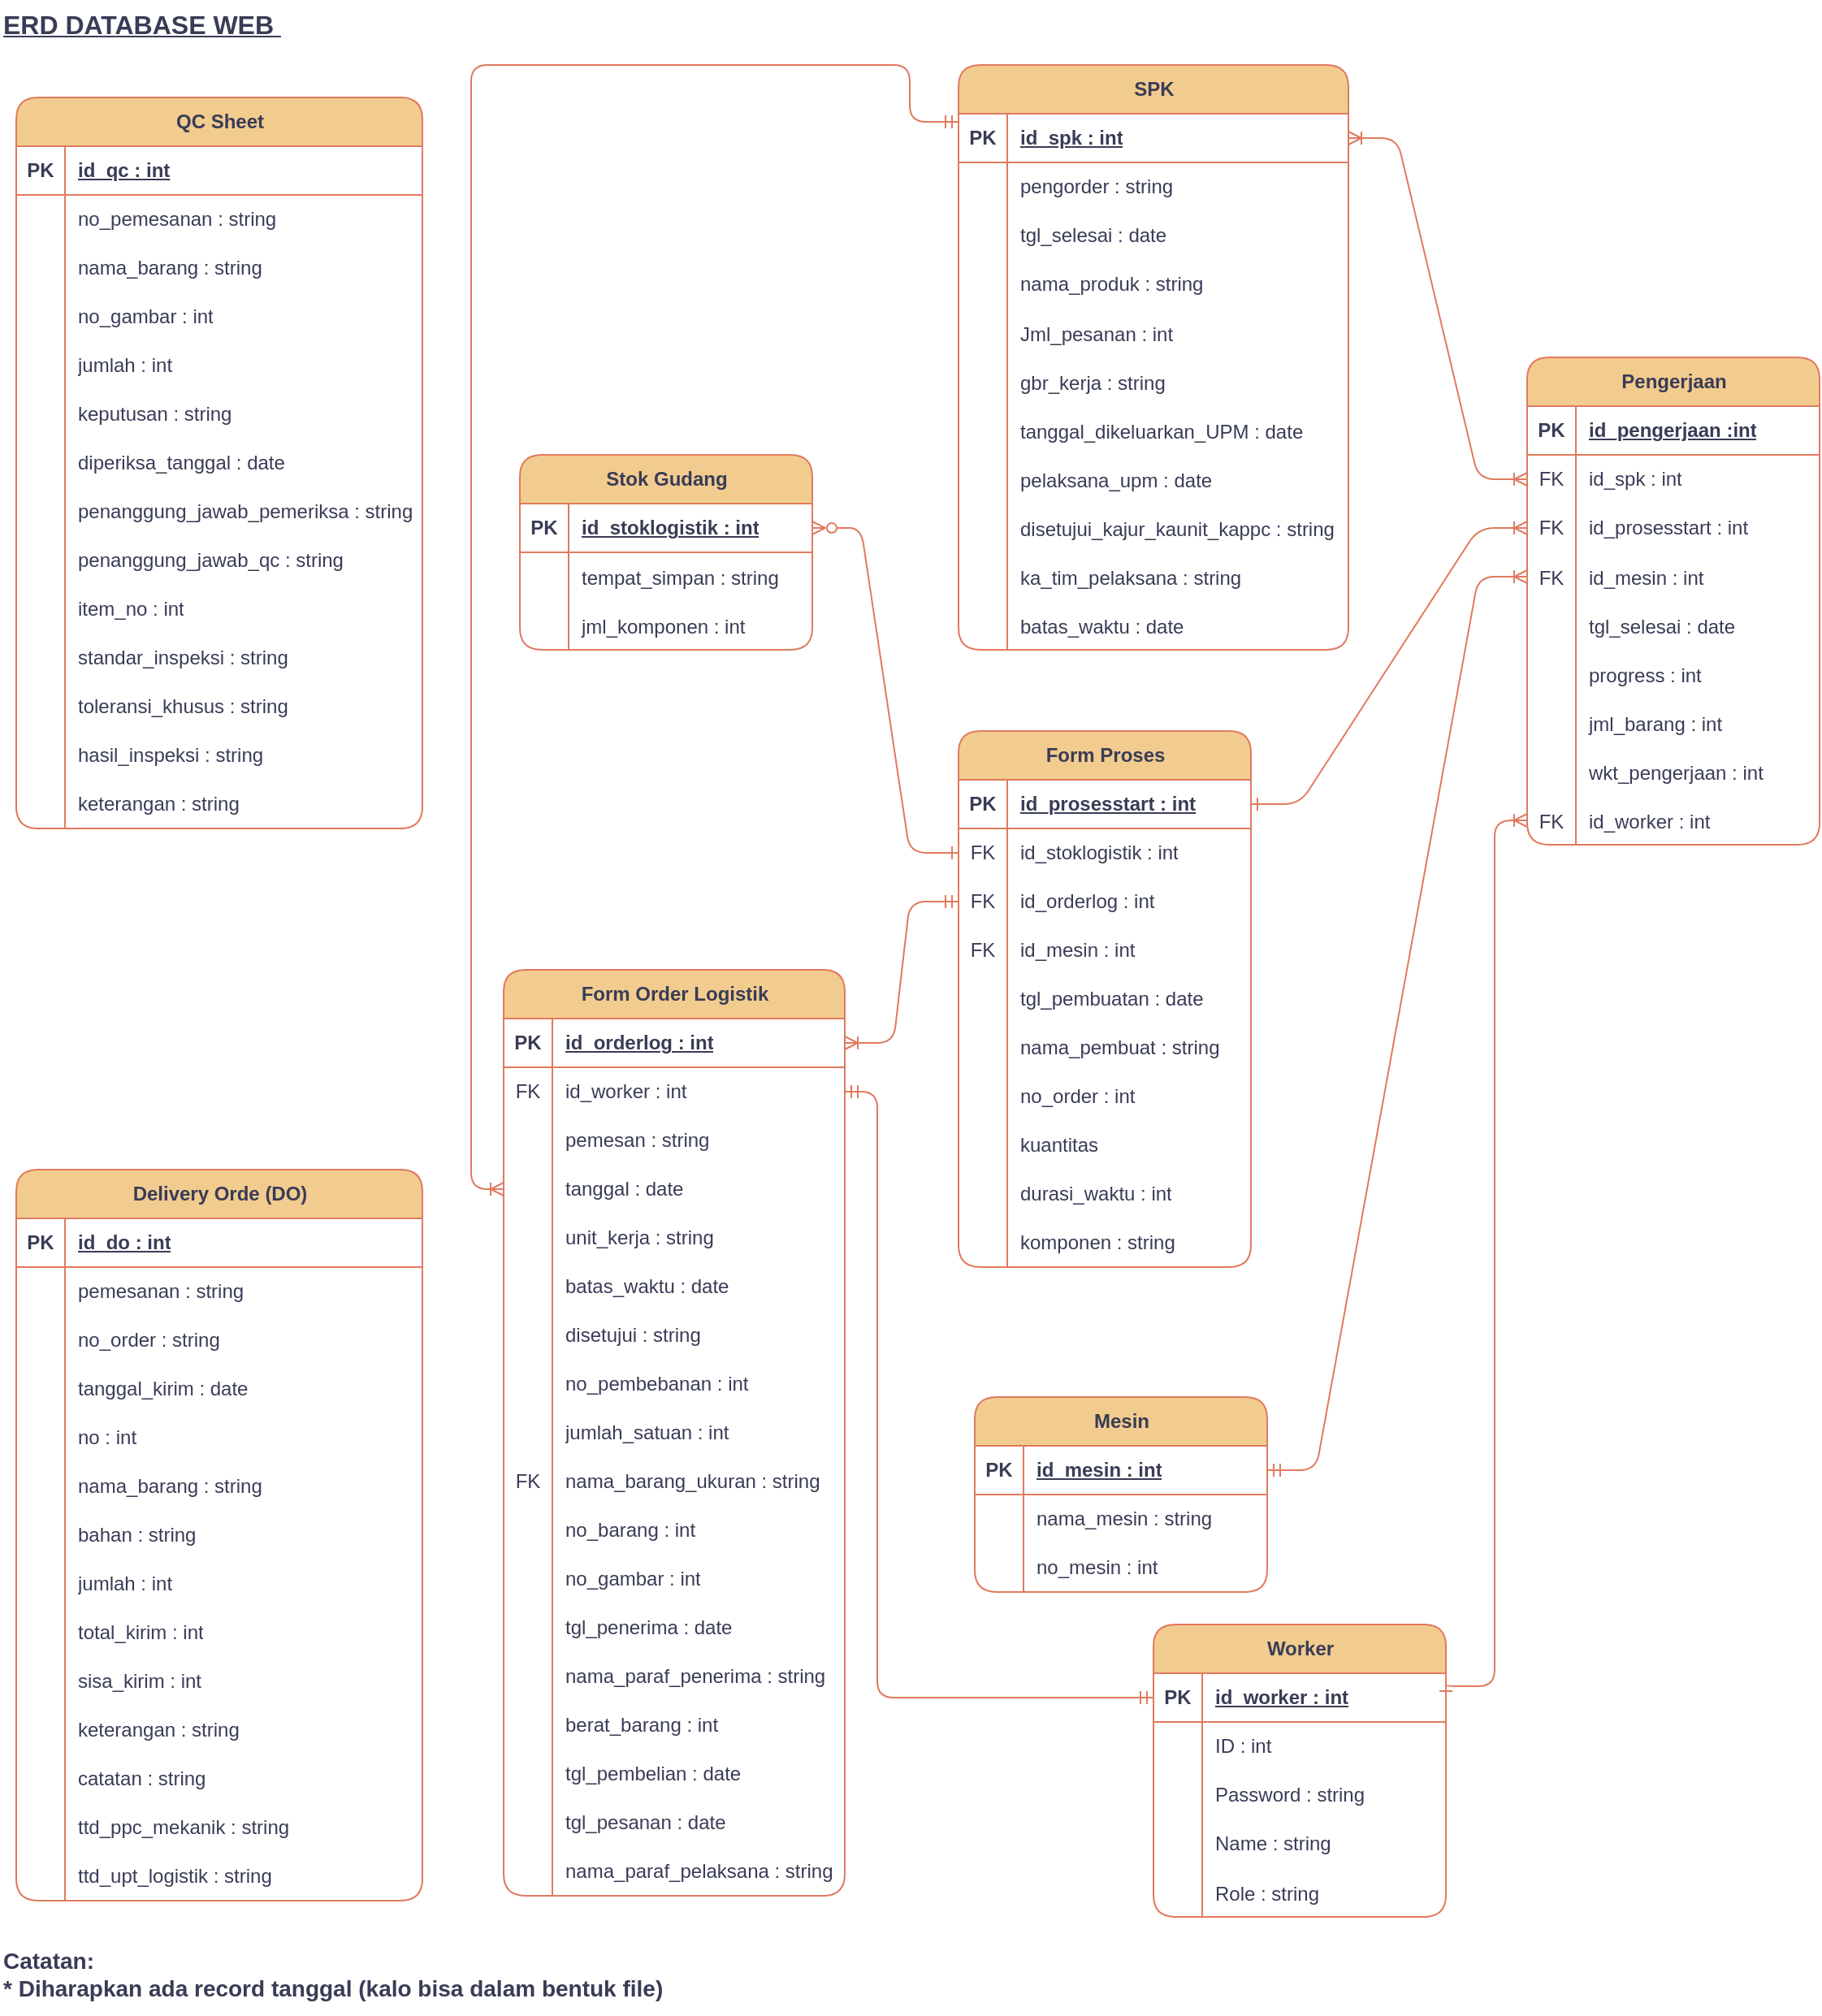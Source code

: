 <mxfile version="24.0.5" type="github" pages="2">
  <diagram name="ERD" id="SboeHnlmjvFyuBr7IB_S">
    <mxGraphModel dx="1120" dy="2122" grid="1" gridSize="10" guides="1" tooltips="1" connect="1" arrows="1" fold="1" page="1" pageScale="1" pageWidth="1169" pageHeight="827" math="0" shadow="0">
      <root>
        <mxCell id="0" />
        <mxCell id="1" parent="0" />
        <mxCell id="XR8owmAhhEutl3kefpd_-1" value="ERD DATABASE WEB&amp;nbsp;" style="text;html=1;align=left;verticalAlign=middle;resizable=0;points=[];autosize=1;strokeColor=none;fillColor=none;fontSize=16;fontStyle=5;rounded=1;labelBackgroundColor=none;fontColor=#393C56;" parent="1" vertex="1">
          <mxGeometry x="20" y="-1000" width="190" height="30" as="geometry" />
        </mxCell>
        <mxCell id="A0r3ACq8LYRDlUlL6kqf-1" value="Catatan:&lt;br style=&quot;font-size: 14px;&quot;&gt;* Diharapkan ada record tanggal (kalo bisa dalam bentuk file)&amp;nbsp;" style="text;html=1;align=left;verticalAlign=middle;resizable=0;points=[];autosize=1;strokeColor=none;fillColor=none;fontSize=14;fontStyle=1;rounded=1;labelBackgroundColor=none;fontColor=#393C56;" parent="1" vertex="1">
          <mxGeometry x="20" y="190" width="430" height="50" as="geometry" />
        </mxCell>
        <mxCell id="WJG24V2qsXTOzEI06b3e-1" value="SPK" style="shape=table;startSize=30;container=1;collapsible=1;childLayout=tableLayout;fixedRows=1;rowLines=0;fontStyle=1;align=center;resizeLast=1;html=1;rounded=1;labelBackgroundColor=none;fillColor=#F2CC8F;strokeColor=#E07A5F;fontColor=#393C56;" parent="1" vertex="1">
          <mxGeometry x="610" y="-960" width="240" height="360" as="geometry">
            <mxRectangle x="610" y="-960" width="80" height="30" as="alternateBounds" />
          </mxGeometry>
        </mxCell>
        <mxCell id="WJG24V2qsXTOzEI06b3e-2" value="" style="shape=tableRow;horizontal=0;startSize=0;swimlaneHead=0;swimlaneBody=0;fillColor=none;collapsible=0;dropTarget=0;points=[[0,0.5],[1,0.5]];portConstraint=eastwest;top=0;left=0;right=0;bottom=1;rounded=1;labelBackgroundColor=none;strokeColor=#E07A5F;fontColor=#393C56;" parent="WJG24V2qsXTOzEI06b3e-1" vertex="1">
          <mxGeometry y="30" width="240" height="30" as="geometry" />
        </mxCell>
        <mxCell id="WJG24V2qsXTOzEI06b3e-3" value="PK" style="shape=partialRectangle;connectable=0;fillColor=none;top=0;left=0;bottom=0;right=0;fontStyle=1;overflow=hidden;whiteSpace=wrap;html=1;rounded=1;labelBackgroundColor=none;strokeColor=#E07A5F;fontColor=#393C56;" parent="WJG24V2qsXTOzEI06b3e-2" vertex="1">
          <mxGeometry width="30" height="30" as="geometry">
            <mxRectangle width="30" height="30" as="alternateBounds" />
          </mxGeometry>
        </mxCell>
        <mxCell id="WJG24V2qsXTOzEI06b3e-4" value="id_spk : int" style="shape=partialRectangle;connectable=0;fillColor=none;top=0;left=0;bottom=0;right=0;align=left;spacingLeft=6;fontStyle=5;overflow=hidden;whiteSpace=wrap;html=1;rounded=1;labelBackgroundColor=none;strokeColor=#E07A5F;fontColor=#393C56;" parent="WJG24V2qsXTOzEI06b3e-2" vertex="1">
          <mxGeometry x="30" width="210" height="30" as="geometry">
            <mxRectangle width="210" height="30" as="alternateBounds" />
          </mxGeometry>
        </mxCell>
        <mxCell id="WJG24V2qsXTOzEI06b3e-5" value="" style="shape=tableRow;horizontal=0;startSize=0;swimlaneHead=0;swimlaneBody=0;fillColor=none;collapsible=0;dropTarget=0;points=[[0,0.5],[1,0.5]];portConstraint=eastwest;top=0;left=0;right=0;bottom=0;rounded=1;labelBackgroundColor=none;strokeColor=#E07A5F;fontColor=#393C56;" parent="WJG24V2qsXTOzEI06b3e-1" vertex="1">
          <mxGeometry y="60" width="240" height="30" as="geometry" />
        </mxCell>
        <mxCell id="WJG24V2qsXTOzEI06b3e-6" value="" style="shape=partialRectangle;connectable=0;fillColor=none;top=0;left=0;bottom=0;right=0;fontStyle=0;overflow=hidden;whiteSpace=wrap;html=1;rounded=1;labelBackgroundColor=none;strokeColor=#E07A5F;fontColor=#393C56;" parent="WJG24V2qsXTOzEI06b3e-5" vertex="1">
          <mxGeometry width="30" height="30" as="geometry">
            <mxRectangle width="30" height="30" as="alternateBounds" />
          </mxGeometry>
        </mxCell>
        <mxCell id="WJG24V2qsXTOzEI06b3e-7" value="pengorder : string" style="shape=partialRectangle;connectable=0;fillColor=none;top=0;left=0;bottom=0;right=0;align=left;spacingLeft=6;fontStyle=0;overflow=hidden;whiteSpace=wrap;html=1;rounded=1;labelBackgroundColor=none;strokeColor=#E07A5F;fontColor=#393C56;" parent="WJG24V2qsXTOzEI06b3e-5" vertex="1">
          <mxGeometry x="30" width="210" height="30" as="geometry">
            <mxRectangle width="210" height="30" as="alternateBounds" />
          </mxGeometry>
        </mxCell>
        <mxCell id="WJG24V2qsXTOzEI06b3e-8" value="" style="shape=tableRow;horizontal=0;startSize=0;swimlaneHead=0;swimlaneBody=0;fillColor=none;collapsible=0;dropTarget=0;points=[[0,0.5],[1,0.5]];portConstraint=eastwest;top=0;left=0;right=0;bottom=0;rounded=1;labelBackgroundColor=none;strokeColor=#E07A5F;fontColor=#393C56;" parent="WJG24V2qsXTOzEI06b3e-1" vertex="1">
          <mxGeometry y="90" width="240" height="30" as="geometry" />
        </mxCell>
        <mxCell id="WJG24V2qsXTOzEI06b3e-9" value="" style="shape=partialRectangle;connectable=0;fillColor=none;top=0;left=0;bottom=0;right=0;editable=1;overflow=hidden;whiteSpace=wrap;html=1;rounded=1;labelBackgroundColor=none;strokeColor=#E07A5F;fontColor=#393C56;" parent="WJG24V2qsXTOzEI06b3e-8" vertex="1">
          <mxGeometry width="30" height="30" as="geometry">
            <mxRectangle width="30" height="30" as="alternateBounds" />
          </mxGeometry>
        </mxCell>
        <mxCell id="WJG24V2qsXTOzEI06b3e-10" value="tgl_selesai : date" style="shape=partialRectangle;connectable=0;fillColor=none;top=0;left=0;bottom=0;right=0;align=left;spacingLeft=6;overflow=hidden;whiteSpace=wrap;html=1;rounded=1;labelBackgroundColor=none;strokeColor=#E07A5F;fontColor=#393C56;" parent="WJG24V2qsXTOzEI06b3e-8" vertex="1">
          <mxGeometry x="30" width="210" height="30" as="geometry">
            <mxRectangle width="210" height="30" as="alternateBounds" />
          </mxGeometry>
        </mxCell>
        <mxCell id="WJG24V2qsXTOzEI06b3e-11" value="" style="shape=tableRow;horizontal=0;startSize=0;swimlaneHead=0;swimlaneBody=0;fillColor=none;collapsible=0;dropTarget=0;points=[[0,0.5],[1,0.5]];portConstraint=eastwest;top=0;left=0;right=0;bottom=0;rounded=1;labelBackgroundColor=none;strokeColor=#E07A5F;fontColor=#393C56;" parent="WJG24V2qsXTOzEI06b3e-1" vertex="1">
          <mxGeometry y="120" width="240" height="30" as="geometry" />
        </mxCell>
        <mxCell id="WJG24V2qsXTOzEI06b3e-12" value="" style="shape=partialRectangle;connectable=0;fillColor=none;top=0;left=0;bottom=0;right=0;editable=1;overflow=hidden;whiteSpace=wrap;html=1;rounded=1;labelBackgroundColor=none;strokeColor=#E07A5F;fontColor=#393C56;" parent="WJG24V2qsXTOzEI06b3e-11" vertex="1">
          <mxGeometry width="30" height="30" as="geometry">
            <mxRectangle width="30" height="30" as="alternateBounds" />
          </mxGeometry>
        </mxCell>
        <mxCell id="WJG24V2qsXTOzEI06b3e-13" value="nama_produk : string" style="shape=partialRectangle;connectable=0;fillColor=none;top=0;left=0;bottom=0;right=0;align=left;spacingLeft=6;overflow=hidden;whiteSpace=wrap;html=1;rounded=1;labelBackgroundColor=none;strokeColor=#E07A5F;fontColor=#393C56;" parent="WJG24V2qsXTOzEI06b3e-11" vertex="1">
          <mxGeometry x="30" width="210" height="30" as="geometry">
            <mxRectangle width="210" height="30" as="alternateBounds" />
          </mxGeometry>
        </mxCell>
        <mxCell id="WJG24V2qsXTOzEI06b3e-14" value="" style="shape=tableRow;horizontal=0;startSize=0;swimlaneHead=0;swimlaneBody=0;fillColor=none;collapsible=0;dropTarget=0;points=[[0,0.5],[1,0.5]];portConstraint=eastwest;top=0;left=0;right=0;bottom=0;rounded=1;labelBackgroundColor=none;strokeColor=#E07A5F;fontColor=#393C56;" parent="WJG24V2qsXTOzEI06b3e-1" vertex="1">
          <mxGeometry y="150" width="240" height="30" as="geometry" />
        </mxCell>
        <mxCell id="WJG24V2qsXTOzEI06b3e-15" value="" style="shape=partialRectangle;connectable=0;fillColor=none;top=0;left=0;bottom=0;right=0;editable=1;overflow=hidden;rounded=1;labelBackgroundColor=none;strokeColor=#E07A5F;fontColor=#393C56;" parent="WJG24V2qsXTOzEI06b3e-14" vertex="1">
          <mxGeometry width="30" height="30" as="geometry">
            <mxRectangle width="30" height="30" as="alternateBounds" />
          </mxGeometry>
        </mxCell>
        <mxCell id="WJG24V2qsXTOzEI06b3e-16" value="Jml_pesanan : int" style="shape=partialRectangle;connectable=0;fillColor=none;top=0;left=0;bottom=0;right=0;align=left;spacingLeft=6;overflow=hidden;rounded=1;labelBackgroundColor=none;strokeColor=#E07A5F;fontColor=#393C56;" parent="WJG24V2qsXTOzEI06b3e-14" vertex="1">
          <mxGeometry x="30" width="210" height="30" as="geometry">
            <mxRectangle width="210" height="30" as="alternateBounds" />
          </mxGeometry>
        </mxCell>
        <mxCell id="WJG24V2qsXTOzEI06b3e-17" value="" style="shape=tableRow;horizontal=0;startSize=0;swimlaneHead=0;swimlaneBody=0;fillColor=none;collapsible=0;dropTarget=0;points=[[0,0.5],[1,0.5]];portConstraint=eastwest;top=0;left=0;right=0;bottom=0;rounded=1;labelBackgroundColor=none;strokeColor=#E07A5F;fontColor=#393C56;" parent="WJG24V2qsXTOzEI06b3e-1" vertex="1">
          <mxGeometry y="180" width="240" height="30" as="geometry" />
        </mxCell>
        <mxCell id="WJG24V2qsXTOzEI06b3e-18" value="" style="shape=partialRectangle;connectable=0;fillColor=none;top=0;left=0;bottom=0;right=0;editable=1;overflow=hidden;rounded=1;labelBackgroundColor=none;strokeColor=#E07A5F;fontColor=#393C56;" parent="WJG24V2qsXTOzEI06b3e-17" vertex="1">
          <mxGeometry width="30" height="30" as="geometry">
            <mxRectangle width="30" height="30" as="alternateBounds" />
          </mxGeometry>
        </mxCell>
        <mxCell id="WJG24V2qsXTOzEI06b3e-19" value="gbr_kerja : string" style="shape=partialRectangle;connectable=0;fillColor=none;top=0;left=0;bottom=0;right=0;align=left;spacingLeft=6;overflow=hidden;rounded=1;labelBackgroundColor=none;strokeColor=#E07A5F;fontColor=#393C56;" parent="WJG24V2qsXTOzEI06b3e-17" vertex="1">
          <mxGeometry x="30" width="210" height="30" as="geometry">
            <mxRectangle width="210" height="30" as="alternateBounds" />
          </mxGeometry>
        </mxCell>
        <mxCell id="heLeNHwjKqeDYPUmVcZM-8" style="shape=tableRow;horizontal=0;startSize=0;swimlaneHead=0;swimlaneBody=0;fillColor=none;collapsible=0;dropTarget=0;points=[[0,0.5],[1,0.5]];portConstraint=eastwest;top=0;left=0;right=0;bottom=0;rounded=1;labelBackgroundColor=none;strokeColor=#E07A5F;fontColor=#393C56;" parent="WJG24V2qsXTOzEI06b3e-1" vertex="1">
          <mxGeometry y="210" width="240" height="30" as="geometry" />
        </mxCell>
        <mxCell id="heLeNHwjKqeDYPUmVcZM-9" style="shape=partialRectangle;connectable=0;fillColor=none;top=0;left=0;bottom=0;right=0;editable=1;overflow=hidden;rounded=1;labelBackgroundColor=none;strokeColor=#E07A5F;fontColor=#393C56;" parent="heLeNHwjKqeDYPUmVcZM-8" vertex="1">
          <mxGeometry width="30" height="30" as="geometry">
            <mxRectangle width="30" height="30" as="alternateBounds" />
          </mxGeometry>
        </mxCell>
        <mxCell id="heLeNHwjKqeDYPUmVcZM-10" value="tanggal_dikeluarkan_UPM : date" style="shape=partialRectangle;connectable=0;fillColor=none;top=0;left=0;bottom=0;right=0;align=left;spacingLeft=6;overflow=hidden;rounded=1;labelBackgroundColor=none;strokeColor=#E07A5F;fontColor=#393C56;" parent="heLeNHwjKqeDYPUmVcZM-8" vertex="1">
          <mxGeometry x="30" width="210" height="30" as="geometry">
            <mxRectangle width="210" height="30" as="alternateBounds" />
          </mxGeometry>
        </mxCell>
        <mxCell id="heLeNHwjKqeDYPUmVcZM-11" style="shape=tableRow;horizontal=0;startSize=0;swimlaneHead=0;swimlaneBody=0;fillColor=none;collapsible=0;dropTarget=0;points=[[0,0.5],[1,0.5]];portConstraint=eastwest;top=0;left=0;right=0;bottom=0;rounded=1;labelBackgroundColor=none;strokeColor=#E07A5F;fontColor=#393C56;" parent="WJG24V2qsXTOzEI06b3e-1" vertex="1">
          <mxGeometry y="240" width="240" height="30" as="geometry" />
        </mxCell>
        <mxCell id="heLeNHwjKqeDYPUmVcZM-12" style="shape=partialRectangle;connectable=0;fillColor=none;top=0;left=0;bottom=0;right=0;editable=1;overflow=hidden;rounded=1;labelBackgroundColor=none;strokeColor=#E07A5F;fontColor=#393C56;" parent="heLeNHwjKqeDYPUmVcZM-11" vertex="1">
          <mxGeometry width="30" height="30" as="geometry">
            <mxRectangle width="30" height="30" as="alternateBounds" />
          </mxGeometry>
        </mxCell>
        <mxCell id="heLeNHwjKqeDYPUmVcZM-13" value="pelaksana_upm : date" style="shape=partialRectangle;connectable=0;fillColor=none;top=0;left=0;bottom=0;right=0;align=left;spacingLeft=6;overflow=hidden;rounded=1;labelBackgroundColor=none;strokeColor=#E07A5F;fontColor=#393C56;" parent="heLeNHwjKqeDYPUmVcZM-11" vertex="1">
          <mxGeometry x="30" width="210" height="30" as="geometry">
            <mxRectangle width="210" height="30" as="alternateBounds" />
          </mxGeometry>
        </mxCell>
        <mxCell id="heLeNHwjKqeDYPUmVcZM-14" style="shape=tableRow;horizontal=0;startSize=0;swimlaneHead=0;swimlaneBody=0;fillColor=none;collapsible=0;dropTarget=0;points=[[0,0.5],[1,0.5]];portConstraint=eastwest;top=0;left=0;right=0;bottom=0;rounded=1;labelBackgroundColor=none;strokeColor=#E07A5F;fontColor=#393C56;" parent="WJG24V2qsXTOzEI06b3e-1" vertex="1">
          <mxGeometry y="270" width="240" height="30" as="geometry" />
        </mxCell>
        <mxCell id="heLeNHwjKqeDYPUmVcZM-15" style="shape=partialRectangle;connectable=0;fillColor=none;top=0;left=0;bottom=0;right=0;editable=1;overflow=hidden;rounded=1;labelBackgroundColor=none;strokeColor=#E07A5F;fontColor=#393C56;" parent="heLeNHwjKqeDYPUmVcZM-14" vertex="1">
          <mxGeometry width="30" height="30" as="geometry">
            <mxRectangle width="30" height="30" as="alternateBounds" />
          </mxGeometry>
        </mxCell>
        <mxCell id="heLeNHwjKqeDYPUmVcZM-16" value="disetujui_kajur_kaunit_kappc : string" style="shape=partialRectangle;connectable=0;fillColor=none;top=0;left=0;bottom=0;right=0;align=left;spacingLeft=6;overflow=hidden;rounded=1;labelBackgroundColor=none;strokeColor=#E07A5F;fontColor=#393C56;" parent="heLeNHwjKqeDYPUmVcZM-14" vertex="1">
          <mxGeometry x="30" width="210" height="30" as="geometry">
            <mxRectangle width="210" height="30" as="alternateBounds" />
          </mxGeometry>
        </mxCell>
        <mxCell id="heLeNHwjKqeDYPUmVcZM-17" style="shape=tableRow;horizontal=0;startSize=0;swimlaneHead=0;swimlaneBody=0;fillColor=none;collapsible=0;dropTarget=0;points=[[0,0.5],[1,0.5]];portConstraint=eastwest;top=0;left=0;right=0;bottom=0;rounded=1;labelBackgroundColor=none;strokeColor=#E07A5F;fontColor=#393C56;" parent="WJG24V2qsXTOzEI06b3e-1" vertex="1">
          <mxGeometry y="300" width="240" height="30" as="geometry" />
        </mxCell>
        <mxCell id="heLeNHwjKqeDYPUmVcZM-18" style="shape=partialRectangle;connectable=0;fillColor=none;top=0;left=0;bottom=0;right=0;editable=1;overflow=hidden;rounded=1;labelBackgroundColor=none;strokeColor=#E07A5F;fontColor=#393C56;" parent="heLeNHwjKqeDYPUmVcZM-17" vertex="1">
          <mxGeometry width="30" height="30" as="geometry">
            <mxRectangle width="30" height="30" as="alternateBounds" />
          </mxGeometry>
        </mxCell>
        <mxCell id="heLeNHwjKqeDYPUmVcZM-19" value="ka_tim_pelaksana : string" style="shape=partialRectangle;connectable=0;fillColor=none;top=0;left=0;bottom=0;right=0;align=left;spacingLeft=6;overflow=hidden;rounded=1;labelBackgroundColor=none;strokeColor=#E07A5F;fontColor=#393C56;" parent="heLeNHwjKqeDYPUmVcZM-17" vertex="1">
          <mxGeometry x="30" width="210" height="30" as="geometry">
            <mxRectangle width="210" height="30" as="alternateBounds" />
          </mxGeometry>
        </mxCell>
        <mxCell id="heLeNHwjKqeDYPUmVcZM-20" style="shape=tableRow;horizontal=0;startSize=0;swimlaneHead=0;swimlaneBody=0;fillColor=none;collapsible=0;dropTarget=0;points=[[0,0.5],[1,0.5]];portConstraint=eastwest;top=0;left=0;right=0;bottom=0;rounded=1;labelBackgroundColor=none;strokeColor=#E07A5F;fontColor=#393C56;" parent="WJG24V2qsXTOzEI06b3e-1" vertex="1">
          <mxGeometry y="330" width="240" height="30" as="geometry" />
        </mxCell>
        <mxCell id="heLeNHwjKqeDYPUmVcZM-21" style="shape=partialRectangle;connectable=0;fillColor=none;top=0;left=0;bottom=0;right=0;editable=1;overflow=hidden;rounded=1;labelBackgroundColor=none;strokeColor=#E07A5F;fontColor=#393C56;" parent="heLeNHwjKqeDYPUmVcZM-20" vertex="1">
          <mxGeometry width="30" height="30" as="geometry">
            <mxRectangle width="30" height="30" as="alternateBounds" />
          </mxGeometry>
        </mxCell>
        <mxCell id="heLeNHwjKqeDYPUmVcZM-22" value="batas_waktu : date" style="shape=partialRectangle;connectable=0;fillColor=none;top=0;left=0;bottom=0;right=0;align=left;spacingLeft=6;overflow=hidden;rounded=1;labelBackgroundColor=none;strokeColor=#E07A5F;fontColor=#393C56;" parent="heLeNHwjKqeDYPUmVcZM-20" vertex="1">
          <mxGeometry x="30" width="210" height="30" as="geometry">
            <mxRectangle width="210" height="30" as="alternateBounds" />
          </mxGeometry>
        </mxCell>
        <mxCell id="WJG24V2qsXTOzEI06b3e-20" value="Worker" style="shape=table;startSize=30;container=1;collapsible=1;childLayout=tableLayout;fixedRows=1;rowLines=0;fontStyle=1;align=center;resizeLast=1;html=1;rounded=1;labelBackgroundColor=none;fillColor=#F2CC8F;strokeColor=#E07A5F;fontColor=#393C56;" parent="1" vertex="1">
          <mxGeometry x="730" width="180" height="180" as="geometry">
            <mxRectangle x="70" y="230" width="80" height="30" as="alternateBounds" />
          </mxGeometry>
        </mxCell>
        <mxCell id="WJG24V2qsXTOzEI06b3e-21" value="" style="shape=tableRow;horizontal=0;startSize=0;swimlaneHead=0;swimlaneBody=0;fillColor=none;collapsible=0;dropTarget=0;points=[[0,0.5],[1,0.5]];portConstraint=eastwest;top=0;left=0;right=0;bottom=1;rounded=1;labelBackgroundColor=none;strokeColor=#E07A5F;fontColor=#393C56;" parent="WJG24V2qsXTOzEI06b3e-20" vertex="1">
          <mxGeometry y="30" width="180" height="30" as="geometry" />
        </mxCell>
        <mxCell id="WJG24V2qsXTOzEI06b3e-22" value="PK" style="shape=partialRectangle;connectable=0;fillColor=none;top=0;left=0;bottom=0;right=0;fontStyle=1;overflow=hidden;whiteSpace=wrap;html=1;rounded=1;labelBackgroundColor=none;strokeColor=#E07A5F;fontColor=#393C56;" parent="WJG24V2qsXTOzEI06b3e-21" vertex="1">
          <mxGeometry width="30" height="30" as="geometry">
            <mxRectangle width="30" height="30" as="alternateBounds" />
          </mxGeometry>
        </mxCell>
        <mxCell id="WJG24V2qsXTOzEI06b3e-23" value="id_worker : int" style="shape=partialRectangle;connectable=0;fillColor=none;top=0;left=0;bottom=0;right=0;align=left;spacingLeft=6;fontStyle=5;overflow=hidden;whiteSpace=wrap;html=1;rounded=1;labelBackgroundColor=none;strokeColor=#E07A5F;fontColor=#393C56;" parent="WJG24V2qsXTOzEI06b3e-21" vertex="1">
          <mxGeometry x="30" width="150" height="30" as="geometry">
            <mxRectangle width="150" height="30" as="alternateBounds" />
          </mxGeometry>
        </mxCell>
        <mxCell id="WJG24V2qsXTOzEI06b3e-24" value="" style="shape=tableRow;horizontal=0;startSize=0;swimlaneHead=0;swimlaneBody=0;fillColor=none;collapsible=0;dropTarget=0;points=[[0,0.5],[1,0.5]];portConstraint=eastwest;top=0;left=0;right=0;bottom=0;rounded=1;labelBackgroundColor=none;strokeColor=#E07A5F;fontColor=#393C56;" parent="WJG24V2qsXTOzEI06b3e-20" vertex="1">
          <mxGeometry y="60" width="180" height="30" as="geometry" />
        </mxCell>
        <mxCell id="WJG24V2qsXTOzEI06b3e-25" value="" style="shape=partialRectangle;connectable=0;fillColor=none;top=0;left=0;bottom=0;right=0;editable=1;overflow=hidden;whiteSpace=wrap;html=1;rounded=1;labelBackgroundColor=none;strokeColor=#E07A5F;fontColor=#393C56;" parent="WJG24V2qsXTOzEI06b3e-24" vertex="1">
          <mxGeometry width="30" height="30" as="geometry">
            <mxRectangle width="30" height="30" as="alternateBounds" />
          </mxGeometry>
        </mxCell>
        <mxCell id="WJG24V2qsXTOzEI06b3e-26" value="ID : int" style="shape=partialRectangle;connectable=0;fillColor=none;top=0;left=0;bottom=0;right=0;align=left;spacingLeft=6;overflow=hidden;whiteSpace=wrap;html=1;rounded=1;labelBackgroundColor=none;strokeColor=#E07A5F;fontColor=#393C56;" parent="WJG24V2qsXTOzEI06b3e-24" vertex="1">
          <mxGeometry x="30" width="150" height="30" as="geometry">
            <mxRectangle width="150" height="30" as="alternateBounds" />
          </mxGeometry>
        </mxCell>
        <mxCell id="WJG24V2qsXTOzEI06b3e-27" value="" style="shape=tableRow;horizontal=0;startSize=0;swimlaneHead=0;swimlaneBody=0;fillColor=none;collapsible=0;dropTarget=0;points=[[0,0.5],[1,0.5]];portConstraint=eastwest;top=0;left=0;right=0;bottom=0;rounded=1;labelBackgroundColor=none;strokeColor=#E07A5F;fontColor=#393C56;" parent="WJG24V2qsXTOzEI06b3e-20" vertex="1">
          <mxGeometry y="90" width="180" height="30" as="geometry" />
        </mxCell>
        <mxCell id="WJG24V2qsXTOzEI06b3e-28" value="" style="shape=partialRectangle;connectable=0;fillColor=none;top=0;left=0;bottom=0;right=0;editable=1;overflow=hidden;whiteSpace=wrap;html=1;rounded=1;labelBackgroundColor=none;strokeColor=#E07A5F;fontColor=#393C56;" parent="WJG24V2qsXTOzEI06b3e-27" vertex="1">
          <mxGeometry width="30" height="30" as="geometry">
            <mxRectangle width="30" height="30" as="alternateBounds" />
          </mxGeometry>
        </mxCell>
        <mxCell id="WJG24V2qsXTOzEI06b3e-29" value="Password : string" style="shape=partialRectangle;connectable=0;fillColor=none;top=0;left=0;bottom=0;right=0;align=left;spacingLeft=6;overflow=hidden;whiteSpace=wrap;html=1;rounded=1;labelBackgroundColor=none;strokeColor=#E07A5F;fontColor=#393C56;" parent="WJG24V2qsXTOzEI06b3e-27" vertex="1">
          <mxGeometry x="30" width="150" height="30" as="geometry">
            <mxRectangle width="150" height="30" as="alternateBounds" />
          </mxGeometry>
        </mxCell>
        <mxCell id="WJG24V2qsXTOzEI06b3e-30" value="" style="shape=tableRow;horizontal=0;startSize=0;swimlaneHead=0;swimlaneBody=0;fillColor=none;collapsible=0;dropTarget=0;points=[[0,0.5],[1,0.5]];portConstraint=eastwest;top=0;left=0;right=0;bottom=0;rounded=1;labelBackgroundColor=none;strokeColor=#E07A5F;fontColor=#393C56;" parent="WJG24V2qsXTOzEI06b3e-20" vertex="1">
          <mxGeometry y="120" width="180" height="30" as="geometry" />
        </mxCell>
        <mxCell id="WJG24V2qsXTOzEI06b3e-31" value="" style="shape=partialRectangle;connectable=0;fillColor=none;top=0;left=0;bottom=0;right=0;editable=1;overflow=hidden;whiteSpace=wrap;html=1;rounded=1;labelBackgroundColor=none;strokeColor=#E07A5F;fontColor=#393C56;" parent="WJG24V2qsXTOzEI06b3e-30" vertex="1">
          <mxGeometry width="30" height="30" as="geometry">
            <mxRectangle width="30" height="30" as="alternateBounds" />
          </mxGeometry>
        </mxCell>
        <mxCell id="WJG24V2qsXTOzEI06b3e-32" value="Name : string" style="shape=partialRectangle;connectable=0;fillColor=none;top=0;left=0;bottom=0;right=0;align=left;spacingLeft=6;overflow=hidden;whiteSpace=wrap;html=1;rounded=1;labelBackgroundColor=none;strokeColor=#E07A5F;fontColor=#393C56;" parent="WJG24V2qsXTOzEI06b3e-30" vertex="1">
          <mxGeometry x="30" width="150" height="30" as="geometry">
            <mxRectangle width="150" height="30" as="alternateBounds" />
          </mxGeometry>
        </mxCell>
        <mxCell id="WJG24V2qsXTOzEI06b3e-33" value="" style="shape=tableRow;horizontal=0;startSize=0;swimlaneHead=0;swimlaneBody=0;fillColor=none;collapsible=0;dropTarget=0;points=[[0,0.5],[1,0.5]];portConstraint=eastwest;top=0;left=0;right=0;bottom=0;rounded=1;labelBackgroundColor=none;strokeColor=#E07A5F;fontColor=#393C56;" parent="WJG24V2qsXTOzEI06b3e-20" vertex="1">
          <mxGeometry y="150" width="180" height="30" as="geometry" />
        </mxCell>
        <mxCell id="WJG24V2qsXTOzEI06b3e-34" value="" style="shape=partialRectangle;connectable=0;fillColor=none;top=0;left=0;bottom=0;right=0;editable=1;overflow=hidden;rounded=1;labelBackgroundColor=none;strokeColor=#E07A5F;fontColor=#393C56;" parent="WJG24V2qsXTOzEI06b3e-33" vertex="1">
          <mxGeometry width="30" height="30" as="geometry">
            <mxRectangle width="30" height="30" as="alternateBounds" />
          </mxGeometry>
        </mxCell>
        <mxCell id="WJG24V2qsXTOzEI06b3e-35" value="Role : string" style="shape=partialRectangle;connectable=0;fillColor=none;top=0;left=0;bottom=0;right=0;align=left;spacingLeft=6;overflow=hidden;rounded=1;labelBackgroundColor=none;strokeColor=#E07A5F;fontColor=#393C56;" parent="WJG24V2qsXTOzEI06b3e-33" vertex="1">
          <mxGeometry x="30" width="150" height="30" as="geometry">
            <mxRectangle width="150" height="30" as="alternateBounds" />
          </mxGeometry>
        </mxCell>
        <mxCell id="WJG24V2qsXTOzEI06b3e-36" value="Pengerjaan" style="shape=table;startSize=30;container=1;collapsible=1;childLayout=tableLayout;fixedRows=1;rowLines=0;fontStyle=1;align=center;resizeLast=1;html=1;rounded=1;labelBackgroundColor=none;fillColor=#F2CC8F;strokeColor=#E07A5F;fontColor=#393C56;" parent="1" vertex="1">
          <mxGeometry x="960" y="-780" width="180" height="300.0" as="geometry">
            <mxRectangle x="870" y="13" width="110" height="30" as="alternateBounds" />
          </mxGeometry>
        </mxCell>
        <mxCell id="WJG24V2qsXTOzEI06b3e-37" value="" style="shape=tableRow;horizontal=0;startSize=0;swimlaneHead=0;swimlaneBody=0;fillColor=none;collapsible=0;dropTarget=0;points=[[0,0.5],[1,0.5]];portConstraint=eastwest;top=0;left=0;right=0;bottom=1;rounded=1;labelBackgroundColor=none;strokeColor=#E07A5F;fontColor=#393C56;" parent="WJG24V2qsXTOzEI06b3e-36" vertex="1">
          <mxGeometry y="30" width="180" height="30" as="geometry" />
        </mxCell>
        <mxCell id="WJG24V2qsXTOzEI06b3e-38" value="PK" style="shape=partialRectangle;connectable=0;fillColor=none;top=0;left=0;bottom=0;right=0;fontStyle=1;overflow=hidden;whiteSpace=wrap;html=1;rounded=1;labelBackgroundColor=none;strokeColor=#E07A5F;fontColor=#393C56;" parent="WJG24V2qsXTOzEI06b3e-37" vertex="1">
          <mxGeometry width="30" height="30" as="geometry">
            <mxRectangle width="30" height="30" as="alternateBounds" />
          </mxGeometry>
        </mxCell>
        <mxCell id="WJG24V2qsXTOzEI06b3e-39" value="&lt;b&gt;&lt;u&gt;id_pengerjaan :int&lt;/u&gt;&lt;/b&gt;" style="shape=partialRectangle;connectable=0;fillColor=none;top=0;left=0;bottom=0;right=0;align=left;spacingLeft=6;fontStyle=0;overflow=hidden;whiteSpace=wrap;html=1;rounded=1;labelBackgroundColor=none;strokeColor=#E07A5F;fontColor=#393C56;" parent="WJG24V2qsXTOzEI06b3e-37" vertex="1">
          <mxGeometry x="30" width="150" height="30" as="geometry">
            <mxRectangle width="150" height="30" as="alternateBounds" />
          </mxGeometry>
        </mxCell>
        <mxCell id="WJG24V2qsXTOzEI06b3e-40" value="" style="shape=tableRow;horizontal=0;startSize=0;swimlaneHead=0;swimlaneBody=0;fillColor=none;collapsible=0;dropTarget=0;points=[[0,0.5],[1,0.5]];portConstraint=eastwest;top=0;left=0;right=0;bottom=0;rounded=1;labelBackgroundColor=none;strokeColor=#E07A5F;fontColor=#393C56;" parent="WJG24V2qsXTOzEI06b3e-36" vertex="1">
          <mxGeometry y="60" width="180" height="30" as="geometry" />
        </mxCell>
        <mxCell id="WJG24V2qsXTOzEI06b3e-41" value="FK" style="shape=partialRectangle;connectable=0;fillColor=none;top=0;left=0;bottom=0;right=0;fontStyle=0;overflow=hidden;whiteSpace=wrap;html=1;rounded=1;labelBackgroundColor=none;strokeColor=#E07A5F;fontColor=#393C56;" parent="WJG24V2qsXTOzEI06b3e-40" vertex="1">
          <mxGeometry width="30" height="30" as="geometry">
            <mxRectangle width="30" height="30" as="alternateBounds" />
          </mxGeometry>
        </mxCell>
        <mxCell id="WJG24V2qsXTOzEI06b3e-42" value="id_spk : int" style="shape=partialRectangle;connectable=0;fillColor=none;top=0;left=0;bottom=0;right=0;align=left;spacingLeft=6;fontStyle=0;overflow=hidden;whiteSpace=wrap;html=1;rounded=1;labelBackgroundColor=none;strokeColor=#E07A5F;fontColor=#393C56;" parent="WJG24V2qsXTOzEI06b3e-40" vertex="1">
          <mxGeometry x="30" width="150" height="30" as="geometry">
            <mxRectangle width="150" height="30" as="alternateBounds" />
          </mxGeometry>
        </mxCell>
        <mxCell id="WJG24V2qsXTOzEI06b3e-43" value="" style="shape=tableRow;horizontal=0;startSize=0;swimlaneHead=0;swimlaneBody=0;fillColor=none;collapsible=0;dropTarget=0;points=[[0,0.5],[1,0.5]];portConstraint=eastwest;top=0;left=0;right=0;bottom=0;rounded=1;labelBackgroundColor=none;strokeColor=#E07A5F;fontColor=#393C56;" parent="WJG24V2qsXTOzEI06b3e-36" vertex="1">
          <mxGeometry y="90" width="180" height="30" as="geometry" />
        </mxCell>
        <mxCell id="WJG24V2qsXTOzEI06b3e-44" value="FK" style="shape=partialRectangle;connectable=0;fillColor=none;top=0;left=0;bottom=0;right=0;fontStyle=0;overflow=hidden;whiteSpace=wrap;html=1;rounded=1;labelBackgroundColor=none;strokeColor=#E07A5F;fontColor=#393C56;" parent="WJG24V2qsXTOzEI06b3e-43" vertex="1">
          <mxGeometry width="30" height="30" as="geometry">
            <mxRectangle width="30" height="30" as="alternateBounds" />
          </mxGeometry>
        </mxCell>
        <mxCell id="WJG24V2qsXTOzEI06b3e-45" value="id_prosesstart : int" style="shape=partialRectangle;connectable=0;fillColor=none;top=0;left=0;bottom=0;right=0;align=left;spacingLeft=6;fontStyle=0;overflow=hidden;whiteSpace=wrap;html=1;rounded=1;labelBackgroundColor=none;strokeColor=#E07A5F;fontColor=#393C56;" parent="WJG24V2qsXTOzEI06b3e-43" vertex="1">
          <mxGeometry x="30" width="150" height="30" as="geometry">
            <mxRectangle width="150" height="30" as="alternateBounds" />
          </mxGeometry>
        </mxCell>
        <mxCell id="WJG24V2qsXTOzEI06b3e-46" value="" style="shape=tableRow;horizontal=0;startSize=0;swimlaneHead=0;swimlaneBody=0;fillColor=none;collapsible=0;dropTarget=0;points=[[0,0.5],[1,0.5]];portConstraint=eastwest;top=0;left=0;right=0;bottom=0;rounded=1;labelBackgroundColor=none;strokeColor=#E07A5F;fontColor=#393C56;" parent="WJG24V2qsXTOzEI06b3e-36" vertex="1">
          <mxGeometry y="120" width="180" height="30" as="geometry" />
        </mxCell>
        <mxCell id="WJG24V2qsXTOzEI06b3e-47" value="FK" style="shape=partialRectangle;connectable=0;fillColor=none;top=0;left=0;bottom=0;right=0;editable=1;overflow=hidden;rounded=1;labelBackgroundColor=none;strokeColor=#E07A5F;fontColor=#393C56;" parent="WJG24V2qsXTOzEI06b3e-46" vertex="1">
          <mxGeometry width="30" height="30" as="geometry">
            <mxRectangle width="30" height="30" as="alternateBounds" />
          </mxGeometry>
        </mxCell>
        <mxCell id="WJG24V2qsXTOzEI06b3e-48" value="id_mesin : int" style="shape=partialRectangle;connectable=0;fillColor=none;top=0;left=0;bottom=0;right=0;align=left;spacingLeft=6;overflow=hidden;rounded=1;labelBackgroundColor=none;strokeColor=#E07A5F;fontColor=#393C56;" parent="WJG24V2qsXTOzEI06b3e-46" vertex="1">
          <mxGeometry x="30" width="150" height="30" as="geometry">
            <mxRectangle width="150" height="30" as="alternateBounds" />
          </mxGeometry>
        </mxCell>
        <mxCell id="WJG24V2qsXTOzEI06b3e-49" style="shape=tableRow;horizontal=0;startSize=0;swimlaneHead=0;swimlaneBody=0;fillColor=none;collapsible=0;dropTarget=0;points=[[0,0.5],[1,0.5]];portConstraint=eastwest;top=0;left=0;right=0;bottom=0;rounded=1;labelBackgroundColor=none;strokeColor=#E07A5F;fontColor=#393C56;" parent="WJG24V2qsXTOzEI06b3e-36" vertex="1">
          <mxGeometry y="150" width="180" height="30" as="geometry" />
        </mxCell>
        <mxCell id="WJG24V2qsXTOzEI06b3e-50" value="" style="shape=partialRectangle;connectable=0;fillColor=none;top=0;left=0;bottom=0;right=0;editable=1;overflow=hidden;rounded=1;labelBackgroundColor=none;strokeColor=#E07A5F;fontColor=#393C56;" parent="WJG24V2qsXTOzEI06b3e-49" vertex="1">
          <mxGeometry width="30" height="30" as="geometry">
            <mxRectangle width="30" height="30" as="alternateBounds" />
          </mxGeometry>
        </mxCell>
        <mxCell id="WJG24V2qsXTOzEI06b3e-51" value="tgl_selesai : date" style="shape=partialRectangle;connectable=0;fillColor=none;top=0;left=0;bottom=0;right=0;align=left;spacingLeft=6;overflow=hidden;rounded=1;labelBackgroundColor=none;strokeColor=#E07A5F;fontColor=#393C56;" parent="WJG24V2qsXTOzEI06b3e-49" vertex="1">
          <mxGeometry x="30" width="150" height="30" as="geometry">
            <mxRectangle width="150" height="30" as="alternateBounds" />
          </mxGeometry>
        </mxCell>
        <mxCell id="WJG24V2qsXTOzEI06b3e-52" style="shape=tableRow;horizontal=0;startSize=0;swimlaneHead=0;swimlaneBody=0;fillColor=none;collapsible=0;dropTarget=0;points=[[0,0.5],[1,0.5]];portConstraint=eastwest;top=0;left=0;right=0;bottom=0;rounded=1;labelBackgroundColor=none;strokeColor=#E07A5F;fontColor=#393C56;" parent="WJG24V2qsXTOzEI06b3e-36" vertex="1">
          <mxGeometry y="180" width="180" height="30" as="geometry" />
        </mxCell>
        <mxCell id="WJG24V2qsXTOzEI06b3e-53" value="" style="shape=partialRectangle;connectable=0;fillColor=none;top=0;left=0;bottom=0;right=0;editable=1;overflow=hidden;rounded=1;labelBackgroundColor=none;strokeColor=#E07A5F;fontColor=#393C56;" parent="WJG24V2qsXTOzEI06b3e-52" vertex="1">
          <mxGeometry width="30" height="30" as="geometry">
            <mxRectangle width="30" height="30" as="alternateBounds" />
          </mxGeometry>
        </mxCell>
        <mxCell id="WJG24V2qsXTOzEI06b3e-54" value="progress : int" style="shape=partialRectangle;connectable=0;fillColor=none;top=0;left=0;bottom=0;right=0;align=left;spacingLeft=6;overflow=hidden;rounded=1;labelBackgroundColor=none;strokeColor=#E07A5F;fontColor=#393C56;" parent="WJG24V2qsXTOzEI06b3e-52" vertex="1">
          <mxGeometry x="30" width="150" height="30" as="geometry">
            <mxRectangle width="150" height="30" as="alternateBounds" />
          </mxGeometry>
        </mxCell>
        <mxCell id="WJG24V2qsXTOzEI06b3e-55" value="" style="shape=tableRow;horizontal=0;startSize=0;swimlaneHead=0;swimlaneBody=0;fillColor=none;collapsible=0;dropTarget=0;points=[[0,0.5],[1,0.5]];portConstraint=eastwest;top=0;left=0;right=0;bottom=0;rounded=1;labelBackgroundColor=none;strokeColor=#E07A5F;fontColor=#393C56;" parent="WJG24V2qsXTOzEI06b3e-36" vertex="1">
          <mxGeometry y="210" width="180" height="30" as="geometry" />
        </mxCell>
        <mxCell id="WJG24V2qsXTOzEI06b3e-56" value="" style="shape=partialRectangle;connectable=0;fillColor=none;top=0;left=0;bottom=0;right=0;editable=1;overflow=hidden;rounded=1;labelBackgroundColor=none;strokeColor=#E07A5F;fontColor=#393C56;" parent="WJG24V2qsXTOzEI06b3e-55" vertex="1">
          <mxGeometry width="30" height="30" as="geometry">
            <mxRectangle width="30" height="30" as="alternateBounds" />
          </mxGeometry>
        </mxCell>
        <mxCell id="WJG24V2qsXTOzEI06b3e-57" value="jml_barang : int" style="shape=partialRectangle;connectable=0;fillColor=none;top=0;left=0;bottom=0;right=0;align=left;spacingLeft=6;overflow=hidden;rounded=1;labelBackgroundColor=none;strokeColor=#E07A5F;fontColor=#393C56;" parent="WJG24V2qsXTOzEI06b3e-55" vertex="1">
          <mxGeometry x="30" width="150" height="30" as="geometry">
            <mxRectangle width="150" height="30" as="alternateBounds" />
          </mxGeometry>
        </mxCell>
        <mxCell id="WJG24V2qsXTOzEI06b3e-58" value="" style="shape=tableRow;horizontal=0;startSize=0;swimlaneHead=0;swimlaneBody=0;fillColor=none;collapsible=0;dropTarget=0;points=[[0,0.5],[1,0.5]];portConstraint=eastwest;top=0;left=0;right=0;bottom=0;rounded=1;labelBackgroundColor=none;strokeColor=#E07A5F;fontColor=#393C56;" parent="WJG24V2qsXTOzEI06b3e-36" vertex="1">
          <mxGeometry y="240" width="180" height="30" as="geometry" />
        </mxCell>
        <mxCell id="WJG24V2qsXTOzEI06b3e-59" value="" style="shape=partialRectangle;connectable=0;fillColor=none;top=0;left=0;bottom=0;right=0;editable=1;overflow=hidden;rounded=1;labelBackgroundColor=none;strokeColor=#E07A5F;fontColor=#393C56;" parent="WJG24V2qsXTOzEI06b3e-58" vertex="1">
          <mxGeometry width="30" height="30" as="geometry">
            <mxRectangle width="30" height="30" as="alternateBounds" />
          </mxGeometry>
        </mxCell>
        <mxCell id="WJG24V2qsXTOzEI06b3e-60" value="wkt_pengerjaan : int" style="shape=partialRectangle;connectable=0;fillColor=none;top=0;left=0;bottom=0;right=0;align=left;spacingLeft=6;overflow=hidden;rounded=1;labelBackgroundColor=none;strokeColor=#E07A5F;fontColor=#393C56;" parent="WJG24V2qsXTOzEI06b3e-58" vertex="1">
          <mxGeometry x="30" width="150" height="30" as="geometry">
            <mxRectangle width="150" height="30" as="alternateBounds" />
          </mxGeometry>
        </mxCell>
        <mxCell id="WJG24V2qsXTOzEI06b3e-61" style="shape=tableRow;horizontal=0;startSize=0;swimlaneHead=0;swimlaneBody=0;fillColor=none;collapsible=0;dropTarget=0;points=[[0,0.5],[1,0.5]];portConstraint=eastwest;top=0;left=0;right=0;bottom=0;rounded=1;labelBackgroundColor=none;strokeColor=#E07A5F;fontColor=#393C56;" parent="WJG24V2qsXTOzEI06b3e-36" vertex="1">
          <mxGeometry y="270" width="180" height="30" as="geometry" />
        </mxCell>
        <mxCell id="WJG24V2qsXTOzEI06b3e-62" value="FK" style="shape=partialRectangle;connectable=0;fillColor=none;top=0;left=0;bottom=0;right=0;editable=1;overflow=hidden;rounded=1;labelBackgroundColor=none;strokeColor=#E07A5F;fontColor=#393C56;" parent="WJG24V2qsXTOzEI06b3e-61" vertex="1">
          <mxGeometry width="30" height="30" as="geometry">
            <mxRectangle width="30" height="30" as="alternateBounds" />
          </mxGeometry>
        </mxCell>
        <mxCell id="WJG24V2qsXTOzEI06b3e-63" value="id_worker : int" style="shape=partialRectangle;connectable=0;fillColor=none;top=0;left=0;bottom=0;right=0;align=left;spacingLeft=6;overflow=hidden;rounded=1;labelBackgroundColor=none;strokeColor=#E07A5F;fontColor=#393C56;" parent="WJG24V2qsXTOzEI06b3e-61" vertex="1">
          <mxGeometry x="30" width="150" height="30" as="geometry">
            <mxRectangle width="150" height="30" as="alternateBounds" />
          </mxGeometry>
        </mxCell>
        <mxCell id="WJG24V2qsXTOzEI06b3e-64" value="Form Order Logistik" style="shape=table;startSize=30;container=1;collapsible=1;childLayout=tableLayout;fixedRows=1;rowLines=0;fontStyle=1;align=center;resizeLast=1;html=1;rounded=1;labelBackgroundColor=none;fillColor=#F2CC8F;strokeColor=#E07A5F;fontColor=#393C56;" parent="1" vertex="1">
          <mxGeometry x="330" y="-403" width="210" height="570" as="geometry">
            <mxRectangle x="770" y="264" width="90" height="30" as="alternateBounds" />
          </mxGeometry>
        </mxCell>
        <mxCell id="WJG24V2qsXTOzEI06b3e-65" value="" style="shape=tableRow;horizontal=0;startSize=0;swimlaneHead=0;swimlaneBody=0;fillColor=none;collapsible=0;dropTarget=0;points=[[0,0.5],[1,0.5]];portConstraint=eastwest;top=0;left=0;right=0;bottom=1;rounded=1;labelBackgroundColor=none;strokeColor=#E07A5F;fontColor=#393C56;" parent="WJG24V2qsXTOzEI06b3e-64" vertex="1">
          <mxGeometry y="30" width="210" height="30" as="geometry" />
        </mxCell>
        <mxCell id="WJG24V2qsXTOzEI06b3e-66" value="PK" style="shape=partialRectangle;connectable=0;fillColor=none;top=0;left=0;bottom=0;right=0;fontStyle=1;overflow=hidden;whiteSpace=wrap;html=1;rounded=1;labelBackgroundColor=none;strokeColor=#E07A5F;fontColor=#393C56;" parent="WJG24V2qsXTOzEI06b3e-65" vertex="1">
          <mxGeometry width="30" height="30" as="geometry">
            <mxRectangle width="30" height="30" as="alternateBounds" />
          </mxGeometry>
        </mxCell>
        <mxCell id="WJG24V2qsXTOzEI06b3e-67" value="id_orderlog : int" style="shape=partialRectangle;connectable=0;fillColor=none;top=0;left=0;bottom=0;right=0;align=left;spacingLeft=6;fontStyle=5;overflow=hidden;whiteSpace=wrap;html=1;rounded=1;labelBackgroundColor=none;strokeColor=#E07A5F;fontColor=#393C56;" parent="WJG24V2qsXTOzEI06b3e-65" vertex="1">
          <mxGeometry x="30" width="180" height="30" as="geometry">
            <mxRectangle width="180" height="30" as="alternateBounds" />
          </mxGeometry>
        </mxCell>
        <mxCell id="WJG24V2qsXTOzEI06b3e-68" value="" style="shape=tableRow;horizontal=0;startSize=0;swimlaneHead=0;swimlaneBody=0;fillColor=none;collapsible=0;dropTarget=0;points=[[0,0.5],[1,0.5]];portConstraint=eastwest;top=0;left=0;right=0;bottom=0;rounded=1;labelBackgroundColor=none;strokeColor=#E07A5F;fontColor=#393C56;" parent="WJG24V2qsXTOzEI06b3e-64" vertex="1">
          <mxGeometry y="60" width="210" height="30" as="geometry" />
        </mxCell>
        <mxCell id="WJG24V2qsXTOzEI06b3e-69" value="FK" style="shape=partialRectangle;connectable=0;fillColor=none;top=0;left=0;bottom=0;right=0;editable=1;overflow=hidden;whiteSpace=wrap;html=1;rounded=1;labelBackgroundColor=none;strokeColor=#E07A5F;fontColor=#393C56;" parent="WJG24V2qsXTOzEI06b3e-68" vertex="1">
          <mxGeometry width="30" height="30" as="geometry">
            <mxRectangle width="30" height="30" as="alternateBounds" />
          </mxGeometry>
        </mxCell>
        <mxCell id="WJG24V2qsXTOzEI06b3e-70" value="id_worker : int" style="shape=partialRectangle;connectable=0;fillColor=none;top=0;left=0;bottom=0;right=0;align=left;spacingLeft=6;overflow=hidden;whiteSpace=wrap;html=1;rounded=1;labelBackgroundColor=none;strokeColor=#E07A5F;fontColor=#393C56;" parent="WJG24V2qsXTOzEI06b3e-68" vertex="1">
          <mxGeometry x="30" width="180" height="30" as="geometry">
            <mxRectangle width="180" height="30" as="alternateBounds" />
          </mxGeometry>
        </mxCell>
        <mxCell id="WJG24V2qsXTOzEI06b3e-71" style="shape=tableRow;horizontal=0;startSize=0;swimlaneHead=0;swimlaneBody=0;fillColor=none;collapsible=0;dropTarget=0;points=[[0,0.5],[1,0.5]];portConstraint=eastwest;top=0;left=0;right=0;bottom=0;rounded=1;labelBackgroundColor=none;strokeColor=#E07A5F;fontColor=#393C56;" parent="WJG24V2qsXTOzEI06b3e-64" vertex="1">
          <mxGeometry y="90" width="210" height="30" as="geometry" />
        </mxCell>
        <mxCell id="WJG24V2qsXTOzEI06b3e-72" style="shape=partialRectangle;connectable=0;fillColor=none;top=0;left=0;bottom=0;right=0;editable=1;overflow=hidden;whiteSpace=wrap;html=1;rounded=1;labelBackgroundColor=none;strokeColor=#E07A5F;fontColor=#393C56;" parent="WJG24V2qsXTOzEI06b3e-71" vertex="1">
          <mxGeometry width="30" height="30" as="geometry">
            <mxRectangle width="30" height="30" as="alternateBounds" />
          </mxGeometry>
        </mxCell>
        <mxCell id="WJG24V2qsXTOzEI06b3e-73" value="pemesan : string" style="shape=partialRectangle;connectable=0;fillColor=none;top=0;left=0;bottom=0;right=0;align=left;spacingLeft=6;overflow=hidden;whiteSpace=wrap;html=1;rounded=1;labelBackgroundColor=none;strokeColor=#E07A5F;fontColor=#393C56;" parent="WJG24V2qsXTOzEI06b3e-71" vertex="1">
          <mxGeometry x="30" width="180" height="30" as="geometry">
            <mxRectangle width="180" height="30" as="alternateBounds" />
          </mxGeometry>
        </mxCell>
        <mxCell id="WJG24V2qsXTOzEI06b3e-74" style="shape=tableRow;horizontal=0;startSize=0;swimlaneHead=0;swimlaneBody=0;fillColor=none;collapsible=0;dropTarget=0;points=[[0,0.5],[1,0.5]];portConstraint=eastwest;top=0;left=0;right=0;bottom=0;rounded=1;labelBackgroundColor=none;strokeColor=#E07A5F;fontColor=#393C56;" parent="WJG24V2qsXTOzEI06b3e-64" vertex="1">
          <mxGeometry y="120" width="210" height="30" as="geometry" />
        </mxCell>
        <mxCell id="WJG24V2qsXTOzEI06b3e-75" style="shape=partialRectangle;connectable=0;fillColor=none;top=0;left=0;bottom=0;right=0;editable=1;overflow=hidden;whiteSpace=wrap;html=1;rounded=1;labelBackgroundColor=none;strokeColor=#E07A5F;fontColor=#393C56;" parent="WJG24V2qsXTOzEI06b3e-74" vertex="1">
          <mxGeometry width="30" height="30" as="geometry">
            <mxRectangle width="30" height="30" as="alternateBounds" />
          </mxGeometry>
        </mxCell>
        <mxCell id="WJG24V2qsXTOzEI06b3e-76" value="tanggal : date" style="shape=partialRectangle;connectable=0;fillColor=none;top=0;left=0;bottom=0;right=0;align=left;spacingLeft=6;overflow=hidden;whiteSpace=wrap;html=1;rounded=1;labelBackgroundColor=none;strokeColor=#E07A5F;fontColor=#393C56;" parent="WJG24V2qsXTOzEI06b3e-74" vertex="1">
          <mxGeometry x="30" width="180" height="30" as="geometry">
            <mxRectangle width="180" height="30" as="alternateBounds" />
          </mxGeometry>
        </mxCell>
        <mxCell id="WJG24V2qsXTOzEI06b3e-77" style="shape=tableRow;horizontal=0;startSize=0;swimlaneHead=0;swimlaneBody=0;fillColor=none;collapsible=0;dropTarget=0;points=[[0,0.5],[1,0.5]];portConstraint=eastwest;top=0;left=0;right=0;bottom=0;rounded=1;labelBackgroundColor=none;strokeColor=#E07A5F;fontColor=#393C56;" parent="WJG24V2qsXTOzEI06b3e-64" vertex="1">
          <mxGeometry y="150" width="210" height="30" as="geometry" />
        </mxCell>
        <mxCell id="WJG24V2qsXTOzEI06b3e-78" style="shape=partialRectangle;connectable=0;fillColor=none;top=0;left=0;bottom=0;right=0;editable=1;overflow=hidden;whiteSpace=wrap;html=1;rounded=1;labelBackgroundColor=none;strokeColor=#E07A5F;fontColor=#393C56;" parent="WJG24V2qsXTOzEI06b3e-77" vertex="1">
          <mxGeometry width="30" height="30" as="geometry">
            <mxRectangle width="30" height="30" as="alternateBounds" />
          </mxGeometry>
        </mxCell>
        <mxCell id="WJG24V2qsXTOzEI06b3e-79" value="unit_kerja : string" style="shape=partialRectangle;connectable=0;fillColor=none;top=0;left=0;bottom=0;right=0;align=left;spacingLeft=6;overflow=hidden;whiteSpace=wrap;html=1;rounded=1;labelBackgroundColor=none;strokeColor=#E07A5F;fontColor=#393C56;" parent="WJG24V2qsXTOzEI06b3e-77" vertex="1">
          <mxGeometry x="30" width="180" height="30" as="geometry">
            <mxRectangle width="180" height="30" as="alternateBounds" />
          </mxGeometry>
        </mxCell>
        <mxCell id="WJG24V2qsXTOzEI06b3e-80" style="shape=tableRow;horizontal=0;startSize=0;swimlaneHead=0;swimlaneBody=0;fillColor=none;collapsible=0;dropTarget=0;points=[[0,0.5],[1,0.5]];portConstraint=eastwest;top=0;left=0;right=0;bottom=0;rounded=1;labelBackgroundColor=none;strokeColor=#E07A5F;fontColor=#393C56;" parent="WJG24V2qsXTOzEI06b3e-64" vertex="1">
          <mxGeometry y="180" width="210" height="30" as="geometry" />
        </mxCell>
        <mxCell id="WJG24V2qsXTOzEI06b3e-81" style="shape=partialRectangle;connectable=0;fillColor=none;top=0;left=0;bottom=0;right=0;editable=1;overflow=hidden;whiteSpace=wrap;html=1;rounded=1;labelBackgroundColor=none;strokeColor=#E07A5F;fontColor=#393C56;" parent="WJG24V2qsXTOzEI06b3e-80" vertex="1">
          <mxGeometry width="30" height="30" as="geometry">
            <mxRectangle width="30" height="30" as="alternateBounds" />
          </mxGeometry>
        </mxCell>
        <mxCell id="WJG24V2qsXTOzEI06b3e-82" value="batas_waktu : date" style="shape=partialRectangle;connectable=0;fillColor=none;top=0;left=0;bottom=0;right=0;align=left;spacingLeft=6;overflow=hidden;whiteSpace=wrap;html=1;rounded=1;labelBackgroundColor=none;strokeColor=#E07A5F;fontColor=#393C56;" parent="WJG24V2qsXTOzEI06b3e-80" vertex="1">
          <mxGeometry x="30" width="180" height="30" as="geometry">
            <mxRectangle width="180" height="30" as="alternateBounds" />
          </mxGeometry>
        </mxCell>
        <mxCell id="WJG24V2qsXTOzEI06b3e-83" style="shape=tableRow;horizontal=0;startSize=0;swimlaneHead=0;swimlaneBody=0;fillColor=none;collapsible=0;dropTarget=0;points=[[0,0.5],[1,0.5]];portConstraint=eastwest;top=0;left=0;right=0;bottom=0;rounded=1;labelBackgroundColor=none;strokeColor=#E07A5F;fontColor=#393C56;" parent="WJG24V2qsXTOzEI06b3e-64" vertex="1">
          <mxGeometry y="210" width="210" height="30" as="geometry" />
        </mxCell>
        <mxCell id="WJG24V2qsXTOzEI06b3e-84" style="shape=partialRectangle;connectable=0;fillColor=none;top=0;left=0;bottom=0;right=0;editable=1;overflow=hidden;whiteSpace=wrap;html=1;rounded=1;labelBackgroundColor=none;strokeColor=#E07A5F;fontColor=#393C56;" parent="WJG24V2qsXTOzEI06b3e-83" vertex="1">
          <mxGeometry width="30" height="30" as="geometry">
            <mxRectangle width="30" height="30" as="alternateBounds" />
          </mxGeometry>
        </mxCell>
        <mxCell id="WJG24V2qsXTOzEI06b3e-85" value="disetujui : string" style="shape=partialRectangle;connectable=0;fillColor=none;top=0;left=0;bottom=0;right=0;align=left;spacingLeft=6;overflow=hidden;whiteSpace=wrap;html=1;rounded=1;labelBackgroundColor=none;strokeColor=#E07A5F;fontColor=#393C56;" parent="WJG24V2qsXTOzEI06b3e-83" vertex="1">
          <mxGeometry x="30" width="180" height="30" as="geometry">
            <mxRectangle width="180" height="30" as="alternateBounds" />
          </mxGeometry>
        </mxCell>
        <mxCell id="WJG24V2qsXTOzEI06b3e-86" style="shape=tableRow;horizontal=0;startSize=0;swimlaneHead=0;swimlaneBody=0;fillColor=none;collapsible=0;dropTarget=0;points=[[0,0.5],[1,0.5]];portConstraint=eastwest;top=0;left=0;right=0;bottom=0;rounded=1;labelBackgroundColor=none;strokeColor=#E07A5F;fontColor=#393C56;" parent="WJG24V2qsXTOzEI06b3e-64" vertex="1">
          <mxGeometry y="240" width="210" height="30" as="geometry" />
        </mxCell>
        <mxCell id="WJG24V2qsXTOzEI06b3e-87" style="shape=partialRectangle;connectable=0;fillColor=none;top=0;left=0;bottom=0;right=0;editable=1;overflow=hidden;whiteSpace=wrap;html=1;rounded=1;labelBackgroundColor=none;strokeColor=#E07A5F;fontColor=#393C56;" parent="WJG24V2qsXTOzEI06b3e-86" vertex="1">
          <mxGeometry width="30" height="30" as="geometry">
            <mxRectangle width="30" height="30" as="alternateBounds" />
          </mxGeometry>
        </mxCell>
        <mxCell id="WJG24V2qsXTOzEI06b3e-88" value="no_pembebanan : int" style="shape=partialRectangle;connectable=0;fillColor=none;top=0;left=0;bottom=0;right=0;align=left;spacingLeft=6;overflow=hidden;whiteSpace=wrap;html=1;rounded=1;labelBackgroundColor=none;strokeColor=#E07A5F;fontColor=#393C56;" parent="WJG24V2qsXTOzEI06b3e-86" vertex="1">
          <mxGeometry x="30" width="180" height="30" as="geometry">
            <mxRectangle width="180" height="30" as="alternateBounds" />
          </mxGeometry>
        </mxCell>
        <mxCell id="wED5-wKonVYn6I1fytbZ-1" style="shape=tableRow;horizontal=0;startSize=0;swimlaneHead=0;swimlaneBody=0;fillColor=none;collapsible=0;dropTarget=0;points=[[0,0.5],[1,0.5]];portConstraint=eastwest;top=0;left=0;right=0;bottom=0;rounded=1;labelBackgroundColor=none;strokeColor=#E07A5F;fontColor=#393C56;" parent="WJG24V2qsXTOzEI06b3e-64" vertex="1">
          <mxGeometry y="270" width="210" height="30" as="geometry" />
        </mxCell>
        <mxCell id="wED5-wKonVYn6I1fytbZ-2" style="shape=partialRectangle;connectable=0;fillColor=none;top=0;left=0;bottom=0;right=0;editable=1;overflow=hidden;whiteSpace=wrap;html=1;rounded=1;labelBackgroundColor=none;strokeColor=#E07A5F;fontColor=#393C56;" parent="wED5-wKonVYn6I1fytbZ-1" vertex="1">
          <mxGeometry width="30" height="30" as="geometry">
            <mxRectangle width="30" height="30" as="alternateBounds" />
          </mxGeometry>
        </mxCell>
        <mxCell id="wED5-wKonVYn6I1fytbZ-3" value="jumlah_satuan : int" style="shape=partialRectangle;connectable=0;fillColor=none;top=0;left=0;bottom=0;right=0;align=left;spacingLeft=6;overflow=hidden;whiteSpace=wrap;html=1;rounded=1;labelBackgroundColor=none;strokeColor=#E07A5F;fontColor=#393C56;" parent="wED5-wKonVYn6I1fytbZ-1" vertex="1">
          <mxGeometry x="30" width="180" height="30" as="geometry">
            <mxRectangle width="180" height="30" as="alternateBounds" />
          </mxGeometry>
        </mxCell>
        <mxCell id="WJG24V2qsXTOzEI06b3e-89" style="shape=tableRow;horizontal=0;startSize=0;swimlaneHead=0;swimlaneBody=0;fillColor=none;collapsible=0;dropTarget=0;points=[[0,0.5],[1,0.5]];portConstraint=eastwest;top=0;left=0;right=0;bottom=0;rounded=1;labelBackgroundColor=none;strokeColor=#E07A5F;fontColor=#393C56;" parent="WJG24V2qsXTOzEI06b3e-64" vertex="1">
          <mxGeometry y="300" width="210" height="30" as="geometry" />
        </mxCell>
        <mxCell id="WJG24V2qsXTOzEI06b3e-90" value="FK" style="shape=partialRectangle;connectable=0;fillColor=none;top=0;left=0;bottom=0;right=0;editable=1;overflow=hidden;whiteSpace=wrap;html=1;rounded=1;labelBackgroundColor=none;strokeColor=#E07A5F;fontColor=#393C56;" parent="WJG24V2qsXTOzEI06b3e-89" vertex="1">
          <mxGeometry width="30" height="30" as="geometry">
            <mxRectangle width="30" height="30" as="alternateBounds" />
          </mxGeometry>
        </mxCell>
        <mxCell id="WJG24V2qsXTOzEI06b3e-91" value="nama_barang_ukuran : string" style="shape=partialRectangle;connectable=0;fillColor=none;top=0;left=0;bottom=0;right=0;align=left;spacingLeft=6;overflow=hidden;whiteSpace=wrap;html=1;rounded=1;labelBackgroundColor=none;strokeColor=#E07A5F;fontColor=#393C56;" parent="WJG24V2qsXTOzEI06b3e-89" vertex="1">
          <mxGeometry x="30" width="180" height="30" as="geometry">
            <mxRectangle width="180" height="30" as="alternateBounds" />
          </mxGeometry>
        </mxCell>
        <mxCell id="OcmD5igsIo7PyZ8lQMUF-1" style="shape=tableRow;horizontal=0;startSize=0;swimlaneHead=0;swimlaneBody=0;fillColor=none;collapsible=0;dropTarget=0;points=[[0,0.5],[1,0.5]];portConstraint=eastwest;top=0;left=0;right=0;bottom=0;rounded=1;labelBackgroundColor=none;strokeColor=#E07A5F;fontColor=#393C56;" parent="WJG24V2qsXTOzEI06b3e-64" vertex="1">
          <mxGeometry y="330" width="210" height="30" as="geometry" />
        </mxCell>
        <mxCell id="OcmD5igsIo7PyZ8lQMUF-2" style="shape=partialRectangle;connectable=0;fillColor=none;top=0;left=0;bottom=0;right=0;editable=1;overflow=hidden;whiteSpace=wrap;html=1;rounded=1;labelBackgroundColor=none;strokeColor=#E07A5F;fontColor=#393C56;" parent="OcmD5igsIo7PyZ8lQMUF-1" vertex="1">
          <mxGeometry width="30" height="30" as="geometry">
            <mxRectangle width="30" height="30" as="alternateBounds" />
          </mxGeometry>
        </mxCell>
        <mxCell id="OcmD5igsIo7PyZ8lQMUF-3" value="no_barang : int" style="shape=partialRectangle;connectable=0;fillColor=none;top=0;left=0;bottom=0;right=0;align=left;spacingLeft=6;overflow=hidden;whiteSpace=wrap;html=1;rounded=1;labelBackgroundColor=none;strokeColor=#E07A5F;fontColor=#393C56;" parent="OcmD5igsIo7PyZ8lQMUF-1" vertex="1">
          <mxGeometry x="30" width="180" height="30" as="geometry">
            <mxRectangle width="180" height="30" as="alternateBounds" />
          </mxGeometry>
        </mxCell>
        <mxCell id="OcmD5igsIo7PyZ8lQMUF-4" style="shape=tableRow;horizontal=0;startSize=0;swimlaneHead=0;swimlaneBody=0;fillColor=none;collapsible=0;dropTarget=0;points=[[0,0.5],[1,0.5]];portConstraint=eastwest;top=0;left=0;right=0;bottom=0;rounded=1;labelBackgroundColor=none;strokeColor=#E07A5F;fontColor=#393C56;" parent="WJG24V2qsXTOzEI06b3e-64" vertex="1">
          <mxGeometry y="360" width="210" height="30" as="geometry" />
        </mxCell>
        <mxCell id="OcmD5igsIo7PyZ8lQMUF-5" style="shape=partialRectangle;connectable=0;fillColor=none;top=0;left=0;bottom=0;right=0;editable=1;overflow=hidden;whiteSpace=wrap;html=1;rounded=1;labelBackgroundColor=none;strokeColor=#E07A5F;fontColor=#393C56;" parent="OcmD5igsIo7PyZ8lQMUF-4" vertex="1">
          <mxGeometry width="30" height="30" as="geometry">
            <mxRectangle width="30" height="30" as="alternateBounds" />
          </mxGeometry>
        </mxCell>
        <mxCell id="OcmD5igsIo7PyZ8lQMUF-6" value="no_gambar : int" style="shape=partialRectangle;connectable=0;fillColor=none;top=0;left=0;bottom=0;right=0;align=left;spacingLeft=6;overflow=hidden;whiteSpace=wrap;html=1;rounded=1;labelBackgroundColor=none;strokeColor=#E07A5F;fontColor=#393C56;" parent="OcmD5igsIo7PyZ8lQMUF-4" vertex="1">
          <mxGeometry x="30" width="180" height="30" as="geometry">
            <mxRectangle width="180" height="30" as="alternateBounds" />
          </mxGeometry>
        </mxCell>
        <mxCell id="OcmD5igsIo7PyZ8lQMUF-22" style="shape=tableRow;horizontal=0;startSize=0;swimlaneHead=0;swimlaneBody=0;fillColor=none;collapsible=0;dropTarget=0;points=[[0,0.5],[1,0.5]];portConstraint=eastwest;top=0;left=0;right=0;bottom=0;rounded=1;labelBackgroundColor=none;strokeColor=#E07A5F;fontColor=#393C56;" parent="WJG24V2qsXTOzEI06b3e-64" vertex="1">
          <mxGeometry y="390" width="210" height="30" as="geometry" />
        </mxCell>
        <mxCell id="OcmD5igsIo7PyZ8lQMUF-23" style="shape=partialRectangle;connectable=0;fillColor=none;top=0;left=0;bottom=0;right=0;editable=1;overflow=hidden;whiteSpace=wrap;html=1;rounded=1;labelBackgroundColor=none;strokeColor=#E07A5F;fontColor=#393C56;" parent="OcmD5igsIo7PyZ8lQMUF-22" vertex="1">
          <mxGeometry width="30" height="30" as="geometry">
            <mxRectangle width="30" height="30" as="alternateBounds" />
          </mxGeometry>
        </mxCell>
        <mxCell id="OcmD5igsIo7PyZ8lQMUF-24" value="tgl_penerima : date" style="shape=partialRectangle;connectable=0;fillColor=none;top=0;left=0;bottom=0;right=0;align=left;spacingLeft=6;overflow=hidden;whiteSpace=wrap;html=1;rounded=1;labelBackgroundColor=none;strokeColor=#E07A5F;fontColor=#393C56;" parent="OcmD5igsIo7PyZ8lQMUF-22" vertex="1">
          <mxGeometry x="30" width="180" height="30" as="geometry">
            <mxRectangle width="180" height="30" as="alternateBounds" />
          </mxGeometry>
        </mxCell>
        <mxCell id="OcmD5igsIo7PyZ8lQMUF-19" style="shape=tableRow;horizontal=0;startSize=0;swimlaneHead=0;swimlaneBody=0;fillColor=none;collapsible=0;dropTarget=0;points=[[0,0.5],[1,0.5]];portConstraint=eastwest;top=0;left=0;right=0;bottom=0;rounded=1;labelBackgroundColor=none;strokeColor=#E07A5F;fontColor=#393C56;" parent="WJG24V2qsXTOzEI06b3e-64" vertex="1">
          <mxGeometry y="420" width="210" height="30" as="geometry" />
        </mxCell>
        <mxCell id="OcmD5igsIo7PyZ8lQMUF-20" style="shape=partialRectangle;connectable=0;fillColor=none;top=0;left=0;bottom=0;right=0;editable=1;overflow=hidden;whiteSpace=wrap;html=1;rounded=1;labelBackgroundColor=none;strokeColor=#E07A5F;fontColor=#393C56;" parent="OcmD5igsIo7PyZ8lQMUF-19" vertex="1">
          <mxGeometry width="30" height="30" as="geometry">
            <mxRectangle width="30" height="30" as="alternateBounds" />
          </mxGeometry>
        </mxCell>
        <mxCell id="OcmD5igsIo7PyZ8lQMUF-21" value="nama_paraf_penerima : string" style="shape=partialRectangle;connectable=0;fillColor=none;top=0;left=0;bottom=0;right=0;align=left;spacingLeft=6;overflow=hidden;whiteSpace=wrap;html=1;rounded=1;labelBackgroundColor=none;strokeColor=#E07A5F;fontColor=#393C56;" parent="OcmD5igsIo7PyZ8lQMUF-19" vertex="1">
          <mxGeometry x="30" width="180" height="30" as="geometry">
            <mxRectangle width="180" height="30" as="alternateBounds" />
          </mxGeometry>
        </mxCell>
        <mxCell id="OcmD5igsIo7PyZ8lQMUF-16" style="shape=tableRow;horizontal=0;startSize=0;swimlaneHead=0;swimlaneBody=0;fillColor=none;collapsible=0;dropTarget=0;points=[[0,0.5],[1,0.5]];portConstraint=eastwest;top=0;left=0;right=0;bottom=0;rounded=1;labelBackgroundColor=none;strokeColor=#E07A5F;fontColor=#393C56;" parent="WJG24V2qsXTOzEI06b3e-64" vertex="1">
          <mxGeometry y="450" width="210" height="30" as="geometry" />
        </mxCell>
        <mxCell id="OcmD5igsIo7PyZ8lQMUF-17" style="shape=partialRectangle;connectable=0;fillColor=none;top=0;left=0;bottom=0;right=0;editable=1;overflow=hidden;whiteSpace=wrap;html=1;rounded=1;labelBackgroundColor=none;strokeColor=#E07A5F;fontColor=#393C56;" parent="OcmD5igsIo7PyZ8lQMUF-16" vertex="1">
          <mxGeometry width="30" height="30" as="geometry">
            <mxRectangle width="30" height="30" as="alternateBounds" />
          </mxGeometry>
        </mxCell>
        <mxCell id="OcmD5igsIo7PyZ8lQMUF-18" value="berat_barang : int" style="shape=partialRectangle;connectable=0;fillColor=none;top=0;left=0;bottom=0;right=0;align=left;spacingLeft=6;overflow=hidden;whiteSpace=wrap;html=1;rounded=1;labelBackgroundColor=none;strokeColor=#E07A5F;fontColor=#393C56;" parent="OcmD5igsIo7PyZ8lQMUF-16" vertex="1">
          <mxGeometry x="30" width="180" height="30" as="geometry">
            <mxRectangle width="180" height="30" as="alternateBounds" />
          </mxGeometry>
        </mxCell>
        <mxCell id="OcmD5igsIo7PyZ8lQMUF-13" style="shape=tableRow;horizontal=0;startSize=0;swimlaneHead=0;swimlaneBody=0;fillColor=none;collapsible=0;dropTarget=0;points=[[0,0.5],[1,0.5]];portConstraint=eastwest;top=0;left=0;right=0;bottom=0;rounded=1;labelBackgroundColor=none;strokeColor=#E07A5F;fontColor=#393C56;" parent="WJG24V2qsXTOzEI06b3e-64" vertex="1">
          <mxGeometry y="480" width="210" height="30" as="geometry" />
        </mxCell>
        <mxCell id="OcmD5igsIo7PyZ8lQMUF-14" style="shape=partialRectangle;connectable=0;fillColor=none;top=0;left=0;bottom=0;right=0;editable=1;overflow=hidden;whiteSpace=wrap;html=1;rounded=1;labelBackgroundColor=none;strokeColor=#E07A5F;fontColor=#393C56;" parent="OcmD5igsIo7PyZ8lQMUF-13" vertex="1">
          <mxGeometry width="30" height="30" as="geometry">
            <mxRectangle width="30" height="30" as="alternateBounds" />
          </mxGeometry>
        </mxCell>
        <mxCell id="OcmD5igsIo7PyZ8lQMUF-15" value="tgl_pembelian : date" style="shape=partialRectangle;connectable=0;fillColor=none;top=0;left=0;bottom=0;right=0;align=left;spacingLeft=6;overflow=hidden;whiteSpace=wrap;html=1;rounded=1;labelBackgroundColor=none;strokeColor=#E07A5F;fontColor=#393C56;" parent="OcmD5igsIo7PyZ8lQMUF-13" vertex="1">
          <mxGeometry x="30" width="180" height="30" as="geometry">
            <mxRectangle width="180" height="30" as="alternateBounds" />
          </mxGeometry>
        </mxCell>
        <mxCell id="OcmD5igsIo7PyZ8lQMUF-10" style="shape=tableRow;horizontal=0;startSize=0;swimlaneHead=0;swimlaneBody=0;fillColor=none;collapsible=0;dropTarget=0;points=[[0,0.5],[1,0.5]];portConstraint=eastwest;top=0;left=0;right=0;bottom=0;rounded=1;labelBackgroundColor=none;strokeColor=#E07A5F;fontColor=#393C56;" parent="WJG24V2qsXTOzEI06b3e-64" vertex="1">
          <mxGeometry y="510" width="210" height="30" as="geometry" />
        </mxCell>
        <mxCell id="OcmD5igsIo7PyZ8lQMUF-11" style="shape=partialRectangle;connectable=0;fillColor=none;top=0;left=0;bottom=0;right=0;editable=1;overflow=hidden;whiteSpace=wrap;html=1;rounded=1;labelBackgroundColor=none;strokeColor=#E07A5F;fontColor=#393C56;" parent="OcmD5igsIo7PyZ8lQMUF-10" vertex="1">
          <mxGeometry width="30" height="30" as="geometry">
            <mxRectangle width="30" height="30" as="alternateBounds" />
          </mxGeometry>
        </mxCell>
        <mxCell id="OcmD5igsIo7PyZ8lQMUF-12" value="tgl_pesanan : date" style="shape=partialRectangle;connectable=0;fillColor=none;top=0;left=0;bottom=0;right=0;align=left;spacingLeft=6;overflow=hidden;whiteSpace=wrap;html=1;rounded=1;labelBackgroundColor=none;strokeColor=#E07A5F;fontColor=#393C56;" parent="OcmD5igsIo7PyZ8lQMUF-10" vertex="1">
          <mxGeometry x="30" width="180" height="30" as="geometry">
            <mxRectangle width="180" height="30" as="alternateBounds" />
          </mxGeometry>
        </mxCell>
        <mxCell id="OcmD5igsIo7PyZ8lQMUF-25" style="shape=tableRow;horizontal=0;startSize=0;swimlaneHead=0;swimlaneBody=0;fillColor=none;collapsible=0;dropTarget=0;points=[[0,0.5],[1,0.5]];portConstraint=eastwest;top=0;left=0;right=0;bottom=0;rounded=1;labelBackgroundColor=none;strokeColor=#E07A5F;fontColor=#393C56;" parent="WJG24V2qsXTOzEI06b3e-64" vertex="1">
          <mxGeometry y="540" width="210" height="30" as="geometry" />
        </mxCell>
        <mxCell id="OcmD5igsIo7PyZ8lQMUF-26" style="shape=partialRectangle;connectable=0;fillColor=none;top=0;left=0;bottom=0;right=0;editable=1;overflow=hidden;whiteSpace=wrap;html=1;rounded=1;labelBackgroundColor=none;strokeColor=#E07A5F;fontColor=#393C56;" parent="OcmD5igsIo7PyZ8lQMUF-25" vertex="1">
          <mxGeometry width="30" height="30" as="geometry">
            <mxRectangle width="30" height="30" as="alternateBounds" />
          </mxGeometry>
        </mxCell>
        <mxCell id="OcmD5igsIo7PyZ8lQMUF-27" value="nama_paraf_pelaksana : string" style="shape=partialRectangle;connectable=0;fillColor=none;top=0;left=0;bottom=0;right=0;align=left;spacingLeft=6;overflow=hidden;whiteSpace=wrap;html=1;rounded=1;labelBackgroundColor=none;strokeColor=#E07A5F;fontColor=#393C56;" parent="OcmD5igsIo7PyZ8lQMUF-25" vertex="1">
          <mxGeometry x="30" width="180" height="30" as="geometry">
            <mxRectangle width="180" height="30" as="alternateBounds" />
          </mxGeometry>
        </mxCell>
        <mxCell id="WJG24V2qsXTOzEI06b3e-92" value="Form Proses" style="shape=table;startSize=30;container=1;collapsible=1;childLayout=tableLayout;fixedRows=1;rowLines=0;fontStyle=1;align=center;resizeLast=1;html=1;rounded=1;labelBackgroundColor=none;fillColor=#F2CC8F;strokeColor=#E07A5F;fontColor=#393C56;" parent="1" vertex="1">
          <mxGeometry x="610" y="-550" width="180" height="330" as="geometry">
            <mxRectangle x="610" y="-550" width="90" height="30" as="alternateBounds" />
          </mxGeometry>
        </mxCell>
        <mxCell id="WJG24V2qsXTOzEI06b3e-93" value="" style="shape=tableRow;horizontal=0;startSize=0;swimlaneHead=0;swimlaneBody=0;fillColor=none;collapsible=0;dropTarget=0;points=[[0,0.5],[1,0.5]];portConstraint=eastwest;top=0;left=0;right=0;bottom=1;rounded=1;labelBackgroundColor=none;strokeColor=#E07A5F;fontColor=#393C56;" parent="WJG24V2qsXTOzEI06b3e-92" vertex="1">
          <mxGeometry y="30" width="180" height="30" as="geometry" />
        </mxCell>
        <mxCell id="WJG24V2qsXTOzEI06b3e-94" value="PK" style="shape=partialRectangle;connectable=0;fillColor=none;top=0;left=0;bottom=0;right=0;fontStyle=1;overflow=hidden;whiteSpace=wrap;html=1;rounded=1;labelBackgroundColor=none;strokeColor=#E07A5F;fontColor=#393C56;" parent="WJG24V2qsXTOzEI06b3e-93" vertex="1">
          <mxGeometry width="30" height="30" as="geometry">
            <mxRectangle width="30" height="30" as="alternateBounds" />
          </mxGeometry>
        </mxCell>
        <mxCell id="WJG24V2qsXTOzEI06b3e-95" value="id_prosesstart : int" style="shape=partialRectangle;connectable=0;fillColor=none;top=0;left=0;bottom=0;right=0;align=left;spacingLeft=6;fontStyle=5;overflow=hidden;whiteSpace=wrap;html=1;rounded=1;labelBackgroundColor=none;strokeColor=#E07A5F;fontColor=#393C56;" parent="WJG24V2qsXTOzEI06b3e-93" vertex="1">
          <mxGeometry x="30" width="150" height="30" as="geometry">
            <mxRectangle width="150" height="30" as="alternateBounds" />
          </mxGeometry>
        </mxCell>
        <mxCell id="WJG24V2qsXTOzEI06b3e-96" value="" style="shape=tableRow;horizontal=0;startSize=0;swimlaneHead=0;swimlaneBody=0;fillColor=none;collapsible=0;dropTarget=0;points=[[0,0.5],[1,0.5]];portConstraint=eastwest;top=0;left=0;right=0;bottom=0;rounded=1;labelBackgroundColor=none;strokeColor=#E07A5F;fontColor=#393C56;" parent="WJG24V2qsXTOzEI06b3e-92" vertex="1">
          <mxGeometry y="60" width="180" height="30" as="geometry" />
        </mxCell>
        <mxCell id="WJG24V2qsXTOzEI06b3e-97" value="FK" style="shape=partialRectangle;connectable=0;fillColor=none;top=0;left=0;bottom=0;right=0;editable=1;overflow=hidden;whiteSpace=wrap;html=1;rounded=1;labelBackgroundColor=none;strokeColor=#E07A5F;fontColor=#393C56;" parent="WJG24V2qsXTOzEI06b3e-96" vertex="1">
          <mxGeometry width="30" height="30" as="geometry">
            <mxRectangle width="30" height="30" as="alternateBounds" />
          </mxGeometry>
        </mxCell>
        <mxCell id="WJG24V2qsXTOzEI06b3e-98" value="id_stoklogistik : int" style="shape=partialRectangle;connectable=0;fillColor=none;top=0;left=0;bottom=0;right=0;align=left;spacingLeft=6;overflow=hidden;whiteSpace=wrap;html=1;rounded=1;labelBackgroundColor=none;strokeColor=#E07A5F;fontColor=#393C56;" parent="WJG24V2qsXTOzEI06b3e-96" vertex="1">
          <mxGeometry x="30" width="150" height="30" as="geometry">
            <mxRectangle width="150" height="30" as="alternateBounds" />
          </mxGeometry>
        </mxCell>
        <mxCell id="WJG24V2qsXTOzEI06b3e-99" style="shape=tableRow;horizontal=0;startSize=0;swimlaneHead=0;swimlaneBody=0;fillColor=none;collapsible=0;dropTarget=0;points=[[0,0.5],[1,0.5]];portConstraint=eastwest;top=0;left=0;right=0;bottom=0;rounded=1;labelBackgroundColor=none;strokeColor=#E07A5F;fontColor=#393C56;" parent="WJG24V2qsXTOzEI06b3e-92" vertex="1">
          <mxGeometry y="90" width="180" height="30" as="geometry" />
        </mxCell>
        <mxCell id="WJG24V2qsXTOzEI06b3e-100" value="FK" style="shape=partialRectangle;connectable=0;fillColor=none;top=0;left=0;bottom=0;right=0;editable=1;overflow=hidden;whiteSpace=wrap;html=1;rounded=1;labelBackgroundColor=none;strokeColor=#E07A5F;fontColor=#393C56;" parent="WJG24V2qsXTOzEI06b3e-99" vertex="1">
          <mxGeometry width="30" height="30" as="geometry">
            <mxRectangle width="30" height="30" as="alternateBounds" />
          </mxGeometry>
        </mxCell>
        <mxCell id="WJG24V2qsXTOzEI06b3e-101" value="id_orderlog : int" style="shape=partialRectangle;connectable=0;fillColor=none;top=0;left=0;bottom=0;right=0;align=left;spacingLeft=6;overflow=hidden;whiteSpace=wrap;html=1;rounded=1;labelBackgroundColor=none;strokeColor=#E07A5F;fontColor=#393C56;" parent="WJG24V2qsXTOzEI06b3e-99" vertex="1">
          <mxGeometry x="30" width="150" height="30" as="geometry">
            <mxRectangle width="150" height="30" as="alternateBounds" />
          </mxGeometry>
        </mxCell>
        <mxCell id="WJG24V2qsXTOzEI06b3e-102" style="shape=tableRow;horizontal=0;startSize=0;swimlaneHead=0;swimlaneBody=0;fillColor=none;collapsible=0;dropTarget=0;points=[[0,0.5],[1,0.5]];portConstraint=eastwest;top=0;left=0;right=0;bottom=0;rounded=1;labelBackgroundColor=none;strokeColor=#E07A5F;fontColor=#393C56;" parent="WJG24V2qsXTOzEI06b3e-92" vertex="1">
          <mxGeometry y="120" width="180" height="30" as="geometry" />
        </mxCell>
        <mxCell id="WJG24V2qsXTOzEI06b3e-103" value="FK" style="shape=partialRectangle;connectable=0;fillColor=none;top=0;left=0;bottom=0;right=0;editable=1;overflow=hidden;whiteSpace=wrap;html=1;rounded=1;labelBackgroundColor=none;strokeColor=#E07A5F;fontColor=#393C56;" parent="WJG24V2qsXTOzEI06b3e-102" vertex="1">
          <mxGeometry width="30" height="30" as="geometry">
            <mxRectangle width="30" height="30" as="alternateBounds" />
          </mxGeometry>
        </mxCell>
        <mxCell id="WJG24V2qsXTOzEI06b3e-104" value="id_mesin : int" style="shape=partialRectangle;connectable=0;fillColor=none;top=0;left=0;bottom=0;right=0;align=left;spacingLeft=6;overflow=hidden;whiteSpace=wrap;html=1;rounded=1;labelBackgroundColor=none;strokeColor=#E07A5F;fontColor=#393C56;" parent="WJG24V2qsXTOzEI06b3e-102" vertex="1">
          <mxGeometry x="30" width="150" height="30" as="geometry">
            <mxRectangle width="150" height="30" as="alternateBounds" />
          </mxGeometry>
        </mxCell>
        <mxCell id="OcmD5igsIo7PyZ8lQMUF-35" style="shape=tableRow;horizontal=0;startSize=0;swimlaneHead=0;swimlaneBody=0;fillColor=none;collapsible=0;dropTarget=0;points=[[0,0.5],[1,0.5]];portConstraint=eastwest;top=0;left=0;right=0;bottom=0;rounded=1;labelBackgroundColor=none;strokeColor=#E07A5F;fontColor=#393C56;" parent="WJG24V2qsXTOzEI06b3e-92" vertex="1">
          <mxGeometry y="150" width="180" height="30" as="geometry" />
        </mxCell>
        <mxCell id="OcmD5igsIo7PyZ8lQMUF-36" style="shape=partialRectangle;connectable=0;fillColor=none;top=0;left=0;bottom=0;right=0;editable=1;overflow=hidden;whiteSpace=wrap;html=1;rounded=1;labelBackgroundColor=none;strokeColor=#E07A5F;fontColor=#393C56;" parent="OcmD5igsIo7PyZ8lQMUF-35" vertex="1">
          <mxGeometry width="30" height="30" as="geometry">
            <mxRectangle width="30" height="30" as="alternateBounds" />
          </mxGeometry>
        </mxCell>
        <mxCell id="OcmD5igsIo7PyZ8lQMUF-37" value="tgl_pembuatan : date" style="shape=partialRectangle;connectable=0;fillColor=none;top=0;left=0;bottom=0;right=0;align=left;spacingLeft=6;overflow=hidden;whiteSpace=wrap;html=1;rounded=1;labelBackgroundColor=none;strokeColor=#E07A5F;fontColor=#393C56;" parent="OcmD5igsIo7PyZ8lQMUF-35" vertex="1">
          <mxGeometry x="30" width="150" height="30" as="geometry">
            <mxRectangle width="150" height="30" as="alternateBounds" />
          </mxGeometry>
        </mxCell>
        <mxCell id="OcmD5igsIo7PyZ8lQMUF-38" style="shape=tableRow;horizontal=0;startSize=0;swimlaneHead=0;swimlaneBody=0;fillColor=none;collapsible=0;dropTarget=0;points=[[0,0.5],[1,0.5]];portConstraint=eastwest;top=0;left=0;right=0;bottom=0;rounded=1;labelBackgroundColor=none;strokeColor=#E07A5F;fontColor=#393C56;" parent="WJG24V2qsXTOzEI06b3e-92" vertex="1">
          <mxGeometry y="180" width="180" height="30" as="geometry" />
        </mxCell>
        <mxCell id="OcmD5igsIo7PyZ8lQMUF-39" style="shape=partialRectangle;connectable=0;fillColor=none;top=0;left=0;bottom=0;right=0;editable=1;overflow=hidden;whiteSpace=wrap;html=1;rounded=1;labelBackgroundColor=none;strokeColor=#E07A5F;fontColor=#393C56;" parent="OcmD5igsIo7PyZ8lQMUF-38" vertex="1">
          <mxGeometry width="30" height="30" as="geometry">
            <mxRectangle width="30" height="30" as="alternateBounds" />
          </mxGeometry>
        </mxCell>
        <mxCell id="OcmD5igsIo7PyZ8lQMUF-40" value="nama_pembuat : string" style="shape=partialRectangle;connectable=0;fillColor=none;top=0;left=0;bottom=0;right=0;align=left;spacingLeft=6;overflow=hidden;whiteSpace=wrap;html=1;rounded=1;labelBackgroundColor=none;strokeColor=#E07A5F;fontColor=#393C56;" parent="OcmD5igsIo7PyZ8lQMUF-38" vertex="1">
          <mxGeometry x="30" width="150" height="30" as="geometry">
            <mxRectangle width="150" height="30" as="alternateBounds" />
          </mxGeometry>
        </mxCell>
        <mxCell id="OcmD5igsIo7PyZ8lQMUF-41" style="shape=tableRow;horizontal=0;startSize=0;swimlaneHead=0;swimlaneBody=0;fillColor=none;collapsible=0;dropTarget=0;points=[[0,0.5],[1,0.5]];portConstraint=eastwest;top=0;left=0;right=0;bottom=0;rounded=1;labelBackgroundColor=none;strokeColor=#E07A5F;fontColor=#393C56;" parent="WJG24V2qsXTOzEI06b3e-92" vertex="1">
          <mxGeometry y="210" width="180" height="30" as="geometry" />
        </mxCell>
        <mxCell id="OcmD5igsIo7PyZ8lQMUF-42" style="shape=partialRectangle;connectable=0;fillColor=none;top=0;left=0;bottom=0;right=0;editable=1;overflow=hidden;whiteSpace=wrap;html=1;rounded=1;labelBackgroundColor=none;strokeColor=#E07A5F;fontColor=#393C56;" parent="OcmD5igsIo7PyZ8lQMUF-41" vertex="1">
          <mxGeometry width="30" height="30" as="geometry">
            <mxRectangle width="30" height="30" as="alternateBounds" />
          </mxGeometry>
        </mxCell>
        <mxCell id="OcmD5igsIo7PyZ8lQMUF-43" value="no_order : int" style="shape=partialRectangle;connectable=0;fillColor=none;top=0;left=0;bottom=0;right=0;align=left;spacingLeft=6;overflow=hidden;whiteSpace=wrap;html=1;rounded=1;labelBackgroundColor=none;strokeColor=#E07A5F;fontColor=#393C56;" parent="OcmD5igsIo7PyZ8lQMUF-41" vertex="1">
          <mxGeometry x="30" width="150" height="30" as="geometry">
            <mxRectangle width="150" height="30" as="alternateBounds" />
          </mxGeometry>
        </mxCell>
        <mxCell id="OcmD5igsIo7PyZ8lQMUF-47" style="shape=tableRow;horizontal=0;startSize=0;swimlaneHead=0;swimlaneBody=0;fillColor=none;collapsible=0;dropTarget=0;points=[[0,0.5],[1,0.5]];portConstraint=eastwest;top=0;left=0;right=0;bottom=0;rounded=1;labelBackgroundColor=none;strokeColor=#E07A5F;fontColor=#393C56;" parent="WJG24V2qsXTOzEI06b3e-92" vertex="1">
          <mxGeometry y="240" width="180" height="30" as="geometry" />
        </mxCell>
        <mxCell id="OcmD5igsIo7PyZ8lQMUF-48" style="shape=partialRectangle;connectable=0;fillColor=none;top=0;left=0;bottom=0;right=0;editable=1;overflow=hidden;whiteSpace=wrap;html=1;rounded=1;labelBackgroundColor=none;strokeColor=#E07A5F;fontColor=#393C56;" parent="OcmD5igsIo7PyZ8lQMUF-47" vertex="1">
          <mxGeometry width="30" height="30" as="geometry">
            <mxRectangle width="30" height="30" as="alternateBounds" />
          </mxGeometry>
        </mxCell>
        <mxCell id="OcmD5igsIo7PyZ8lQMUF-49" value="kuantitas" style="shape=partialRectangle;connectable=0;fillColor=none;top=0;left=0;bottom=0;right=0;align=left;spacingLeft=6;overflow=hidden;whiteSpace=wrap;html=1;rounded=1;labelBackgroundColor=none;strokeColor=#E07A5F;fontColor=#393C56;" parent="OcmD5igsIo7PyZ8lQMUF-47" vertex="1">
          <mxGeometry x="30" width="150" height="30" as="geometry">
            <mxRectangle width="150" height="30" as="alternateBounds" />
          </mxGeometry>
        </mxCell>
        <mxCell id="WJG24V2qsXTOzEI06b3e-105" style="shape=tableRow;horizontal=0;startSize=0;swimlaneHead=0;swimlaneBody=0;fillColor=none;collapsible=0;dropTarget=0;points=[[0,0.5],[1,0.5]];portConstraint=eastwest;top=0;left=0;right=0;bottom=0;rounded=1;labelBackgroundColor=none;strokeColor=#E07A5F;fontColor=#393C56;" parent="WJG24V2qsXTOzEI06b3e-92" vertex="1">
          <mxGeometry y="270" width="180" height="30" as="geometry" />
        </mxCell>
        <mxCell id="WJG24V2qsXTOzEI06b3e-106" style="shape=partialRectangle;connectable=0;fillColor=none;top=0;left=0;bottom=0;right=0;editable=1;overflow=hidden;whiteSpace=wrap;html=1;rounded=1;labelBackgroundColor=none;strokeColor=#E07A5F;fontColor=#393C56;" parent="WJG24V2qsXTOzEI06b3e-105" vertex="1">
          <mxGeometry width="30" height="30" as="geometry">
            <mxRectangle width="30" height="30" as="alternateBounds" />
          </mxGeometry>
        </mxCell>
        <mxCell id="WJG24V2qsXTOzEI06b3e-107" value="durasi_waktu : int" style="shape=partialRectangle;connectable=0;fillColor=none;top=0;left=0;bottom=0;right=0;align=left;spacingLeft=6;overflow=hidden;whiteSpace=wrap;html=1;rounded=1;labelBackgroundColor=none;strokeColor=#E07A5F;fontColor=#393C56;" parent="WJG24V2qsXTOzEI06b3e-105" vertex="1">
          <mxGeometry x="30" width="150" height="30" as="geometry">
            <mxRectangle width="150" height="30" as="alternateBounds" />
          </mxGeometry>
        </mxCell>
        <mxCell id="onlekJGg42OpJB_kTOi8-1" style="shape=tableRow;horizontal=0;startSize=0;swimlaneHead=0;swimlaneBody=0;fillColor=none;collapsible=0;dropTarget=0;points=[[0,0.5],[1,0.5]];portConstraint=eastwest;top=0;left=0;right=0;bottom=0;rounded=1;labelBackgroundColor=none;strokeColor=#E07A5F;fontColor=#393C56;" parent="WJG24V2qsXTOzEI06b3e-92" vertex="1">
          <mxGeometry y="300" width="180" height="30" as="geometry" />
        </mxCell>
        <mxCell id="onlekJGg42OpJB_kTOi8-2" style="shape=partialRectangle;connectable=0;fillColor=none;top=0;left=0;bottom=0;right=0;editable=1;overflow=hidden;whiteSpace=wrap;html=1;rounded=1;labelBackgroundColor=none;strokeColor=#E07A5F;fontColor=#393C56;" parent="onlekJGg42OpJB_kTOi8-1" vertex="1">
          <mxGeometry width="30" height="30" as="geometry">
            <mxRectangle width="30" height="30" as="alternateBounds" />
          </mxGeometry>
        </mxCell>
        <mxCell id="onlekJGg42OpJB_kTOi8-3" value="komponen : string" style="shape=partialRectangle;connectable=0;fillColor=none;top=0;left=0;bottom=0;right=0;align=left;spacingLeft=6;overflow=hidden;whiteSpace=wrap;html=1;rounded=1;labelBackgroundColor=none;strokeColor=#E07A5F;fontColor=#393C56;" parent="onlekJGg42OpJB_kTOi8-1" vertex="1">
          <mxGeometry x="30" width="150" height="30" as="geometry">
            <mxRectangle width="150" height="30" as="alternateBounds" />
          </mxGeometry>
        </mxCell>
        <mxCell id="WJG24V2qsXTOzEI06b3e-108" value="Stok Gudang" style="shape=table;startSize=30;container=1;collapsible=1;childLayout=tableLayout;fixedRows=1;rowLines=0;fontStyle=1;align=center;resizeLast=1;html=1;rounded=1;labelBackgroundColor=none;fillColor=#F2CC8F;strokeColor=#E07A5F;fontColor=#393C56;" parent="1" vertex="1">
          <mxGeometry x="340" y="-720" width="180" height="120.0" as="geometry">
            <mxRectangle x="490" y="440" width="110" height="30" as="alternateBounds" />
          </mxGeometry>
        </mxCell>
        <mxCell id="WJG24V2qsXTOzEI06b3e-109" value="" style="shape=tableRow;horizontal=0;startSize=0;swimlaneHead=0;swimlaneBody=0;fillColor=none;collapsible=0;dropTarget=0;points=[[0,0.5],[1,0.5]];portConstraint=eastwest;top=0;left=0;right=0;bottom=1;rounded=1;labelBackgroundColor=none;strokeColor=#E07A5F;fontColor=#393C56;" parent="WJG24V2qsXTOzEI06b3e-108" vertex="1">
          <mxGeometry y="30" width="180" height="30" as="geometry" />
        </mxCell>
        <mxCell id="WJG24V2qsXTOzEI06b3e-110" value="PK" style="shape=partialRectangle;connectable=0;fillColor=none;top=0;left=0;bottom=0;right=0;fontStyle=1;overflow=hidden;whiteSpace=wrap;html=1;rounded=1;labelBackgroundColor=none;strokeColor=#E07A5F;fontColor=#393C56;" parent="WJG24V2qsXTOzEI06b3e-109" vertex="1">
          <mxGeometry width="30" height="30" as="geometry">
            <mxRectangle width="30" height="30" as="alternateBounds" />
          </mxGeometry>
        </mxCell>
        <mxCell id="WJG24V2qsXTOzEI06b3e-111" value="&lt;b&gt;&lt;u&gt;id_stoklogistik : int&lt;/u&gt;&lt;/b&gt;" style="shape=partialRectangle;connectable=0;fillColor=none;top=0;left=0;bottom=0;right=0;align=left;spacingLeft=6;fontStyle=0;overflow=hidden;whiteSpace=wrap;html=1;rounded=1;labelBackgroundColor=none;strokeColor=#E07A5F;fontColor=#393C56;" parent="WJG24V2qsXTOzEI06b3e-109" vertex="1">
          <mxGeometry x="30" width="150" height="30" as="geometry">
            <mxRectangle width="150" height="30" as="alternateBounds" />
          </mxGeometry>
        </mxCell>
        <mxCell id="WJG24V2qsXTOzEI06b3e-112" value="" style="shape=tableRow;horizontal=0;startSize=0;swimlaneHead=0;swimlaneBody=0;fillColor=none;collapsible=0;dropTarget=0;points=[[0,0.5],[1,0.5]];portConstraint=eastwest;top=0;left=0;right=0;bottom=0;rounded=1;labelBackgroundColor=none;strokeColor=#E07A5F;fontColor=#393C56;" parent="WJG24V2qsXTOzEI06b3e-108" vertex="1">
          <mxGeometry y="60" width="180" height="30" as="geometry" />
        </mxCell>
        <mxCell id="WJG24V2qsXTOzEI06b3e-113" value="" style="shape=partialRectangle;connectable=0;fillColor=none;top=0;left=0;bottom=0;right=0;editable=1;overflow=hidden;rounded=1;labelBackgroundColor=none;strokeColor=#E07A5F;fontColor=#393C56;" parent="WJG24V2qsXTOzEI06b3e-112" vertex="1">
          <mxGeometry width="30" height="30" as="geometry">
            <mxRectangle width="30" height="30" as="alternateBounds" />
          </mxGeometry>
        </mxCell>
        <mxCell id="WJG24V2qsXTOzEI06b3e-114" value="tempat_simpan : string" style="shape=partialRectangle;connectable=0;fillColor=none;top=0;left=0;bottom=0;right=0;align=left;spacingLeft=6;overflow=hidden;rounded=1;labelBackgroundColor=none;strokeColor=#E07A5F;fontColor=#393C56;" parent="WJG24V2qsXTOzEI06b3e-112" vertex="1">
          <mxGeometry x="30" width="150" height="30" as="geometry">
            <mxRectangle width="150" height="30" as="alternateBounds" />
          </mxGeometry>
        </mxCell>
        <mxCell id="WJG24V2qsXTOzEI06b3e-115" value="" style="shape=tableRow;horizontal=0;startSize=0;swimlaneHead=0;swimlaneBody=0;fillColor=none;collapsible=0;dropTarget=0;points=[[0,0.5],[1,0.5]];portConstraint=eastwest;top=0;left=0;right=0;bottom=0;rounded=1;labelBackgroundColor=none;strokeColor=#E07A5F;fontColor=#393C56;" parent="WJG24V2qsXTOzEI06b3e-108" vertex="1">
          <mxGeometry y="90" width="180" height="30" as="geometry" />
        </mxCell>
        <mxCell id="WJG24V2qsXTOzEI06b3e-116" value="" style="shape=partialRectangle;connectable=0;fillColor=none;top=0;left=0;bottom=0;right=0;editable=1;overflow=hidden;rounded=1;labelBackgroundColor=none;strokeColor=#E07A5F;fontColor=#393C56;" parent="WJG24V2qsXTOzEI06b3e-115" vertex="1">
          <mxGeometry width="30" height="30" as="geometry">
            <mxRectangle width="30" height="30" as="alternateBounds" />
          </mxGeometry>
        </mxCell>
        <mxCell id="WJG24V2qsXTOzEI06b3e-117" value="jml_komponen : int" style="shape=partialRectangle;connectable=0;fillColor=none;top=0;left=0;bottom=0;right=0;align=left;spacingLeft=6;overflow=hidden;rounded=1;labelBackgroundColor=none;strokeColor=#E07A5F;fontColor=#393C56;" parent="WJG24V2qsXTOzEI06b3e-115" vertex="1">
          <mxGeometry x="30" width="150" height="30" as="geometry">
            <mxRectangle width="150" height="30" as="alternateBounds" />
          </mxGeometry>
        </mxCell>
        <mxCell id="WJG24V2qsXTOzEI06b3e-118" value="Mesin" style="shape=table;startSize=30;container=1;collapsible=1;childLayout=tableLayout;fixedRows=1;rowLines=0;fontStyle=1;align=center;resizeLast=1;html=1;rounded=1;labelBackgroundColor=none;fillColor=#F2CC8F;strokeColor=#E07A5F;fontColor=#393C56;" parent="1" vertex="1">
          <mxGeometry x="620" y="-140" width="180" height="120.0" as="geometry">
            <mxRectangle x="490" y="440" width="110" height="30" as="alternateBounds" />
          </mxGeometry>
        </mxCell>
        <mxCell id="WJG24V2qsXTOzEI06b3e-119" value="" style="shape=tableRow;horizontal=0;startSize=0;swimlaneHead=0;swimlaneBody=0;fillColor=none;collapsible=0;dropTarget=0;points=[[0,0.5],[1,0.5]];portConstraint=eastwest;top=0;left=0;right=0;bottom=1;rounded=1;labelBackgroundColor=none;strokeColor=#E07A5F;fontColor=#393C56;" parent="WJG24V2qsXTOzEI06b3e-118" vertex="1">
          <mxGeometry y="30" width="180" height="30" as="geometry" />
        </mxCell>
        <mxCell id="WJG24V2qsXTOzEI06b3e-120" value="PK" style="shape=partialRectangle;connectable=0;fillColor=none;top=0;left=0;bottom=0;right=0;fontStyle=1;overflow=hidden;whiteSpace=wrap;html=1;rounded=1;labelBackgroundColor=none;strokeColor=#E07A5F;fontColor=#393C56;" parent="WJG24V2qsXTOzEI06b3e-119" vertex="1">
          <mxGeometry width="30" height="30" as="geometry">
            <mxRectangle width="30" height="30" as="alternateBounds" />
          </mxGeometry>
        </mxCell>
        <mxCell id="WJG24V2qsXTOzEI06b3e-121" value="&lt;b&gt;&lt;u&gt;id_mesin : int&lt;/u&gt;&lt;/b&gt;" style="shape=partialRectangle;connectable=0;fillColor=none;top=0;left=0;bottom=0;right=0;align=left;spacingLeft=6;fontStyle=0;overflow=hidden;whiteSpace=wrap;html=1;rounded=1;labelBackgroundColor=none;strokeColor=#E07A5F;fontColor=#393C56;" parent="WJG24V2qsXTOzEI06b3e-119" vertex="1">
          <mxGeometry x="30" width="150" height="30" as="geometry">
            <mxRectangle width="150" height="30" as="alternateBounds" />
          </mxGeometry>
        </mxCell>
        <mxCell id="WJG24V2qsXTOzEI06b3e-122" value="" style="shape=tableRow;horizontal=0;startSize=0;swimlaneHead=0;swimlaneBody=0;fillColor=none;collapsible=0;dropTarget=0;points=[[0,0.5],[1,0.5]];portConstraint=eastwest;top=0;left=0;right=0;bottom=0;rounded=1;labelBackgroundColor=none;strokeColor=#E07A5F;fontColor=#393C56;" parent="WJG24V2qsXTOzEI06b3e-118" vertex="1">
          <mxGeometry y="60" width="180" height="30" as="geometry" />
        </mxCell>
        <mxCell id="WJG24V2qsXTOzEI06b3e-123" value="" style="shape=partialRectangle;connectable=0;fillColor=none;top=0;left=0;bottom=0;right=0;fontStyle=0;overflow=hidden;whiteSpace=wrap;html=1;rounded=1;labelBackgroundColor=none;strokeColor=#E07A5F;fontColor=#393C56;" parent="WJG24V2qsXTOzEI06b3e-122" vertex="1">
          <mxGeometry width="30" height="30" as="geometry">
            <mxRectangle width="30" height="30" as="alternateBounds" />
          </mxGeometry>
        </mxCell>
        <mxCell id="WJG24V2qsXTOzEI06b3e-124" value="nama_mesin : string" style="shape=partialRectangle;connectable=0;fillColor=none;top=0;left=0;bottom=0;right=0;align=left;spacingLeft=6;fontStyle=0;overflow=hidden;whiteSpace=wrap;html=1;rounded=1;labelBackgroundColor=none;strokeColor=#E07A5F;fontColor=#393C56;" parent="WJG24V2qsXTOzEI06b3e-122" vertex="1">
          <mxGeometry x="30" width="150" height="30" as="geometry">
            <mxRectangle width="150" height="30" as="alternateBounds" />
          </mxGeometry>
        </mxCell>
        <mxCell id="WJG24V2qsXTOzEI06b3e-125" value="" style="shape=tableRow;horizontal=0;startSize=0;swimlaneHead=0;swimlaneBody=0;fillColor=none;collapsible=0;dropTarget=0;points=[[0,0.5],[1,0.5]];portConstraint=eastwest;top=0;left=0;right=0;bottom=0;rounded=1;labelBackgroundColor=none;strokeColor=#E07A5F;fontColor=#393C56;" parent="WJG24V2qsXTOzEI06b3e-118" vertex="1">
          <mxGeometry y="90" width="180" height="30" as="geometry" />
        </mxCell>
        <mxCell id="WJG24V2qsXTOzEI06b3e-126" value="" style="shape=partialRectangle;connectable=0;fillColor=none;top=0;left=0;bottom=0;right=0;fontStyle=0;overflow=hidden;whiteSpace=wrap;html=1;rounded=1;labelBackgroundColor=none;strokeColor=#E07A5F;fontColor=#393C56;" parent="WJG24V2qsXTOzEI06b3e-125" vertex="1">
          <mxGeometry width="30" height="30" as="geometry">
            <mxRectangle width="30" height="30" as="alternateBounds" />
          </mxGeometry>
        </mxCell>
        <mxCell id="WJG24V2qsXTOzEI06b3e-127" value="no_mesin : int" style="shape=partialRectangle;connectable=0;fillColor=none;top=0;left=0;bottom=0;right=0;align=left;spacingLeft=6;fontStyle=0;overflow=hidden;whiteSpace=wrap;html=1;rounded=1;labelBackgroundColor=none;strokeColor=#E07A5F;fontColor=#393C56;" parent="WJG24V2qsXTOzEI06b3e-125" vertex="1">
          <mxGeometry x="30" width="150" height="30" as="geometry">
            <mxRectangle width="150" height="30" as="alternateBounds" />
          </mxGeometry>
        </mxCell>
        <mxCell id="WJG24V2qsXTOzEI06b3e-128" value="" style="edgeStyle=orthogonalEdgeStyle;fontSize=12;html=1;endArrow=ERoneToMany;rounded=1;exitX=1;exitY=0.5;exitDx=0;exitDy=0;entryX=0;entryY=0.5;entryDx=0;entryDy=0;endFill=0;startArrow=ERone;startFill=0;labelBackgroundColor=none;strokeColor=#E07A5F;fontColor=default;" parent="1" target="WJG24V2qsXTOzEI06b3e-61" edge="1">
          <mxGeometry width="100" height="100" relative="1" as="geometry">
            <mxPoint x="910" y="37" as="sourcePoint" />
            <mxPoint x="960" y="-413" as="targetPoint" />
            <Array as="points">
              <mxPoint x="910" y="38" />
              <mxPoint x="940" y="38" />
              <mxPoint x="940" y="-495" />
            </Array>
          </mxGeometry>
        </mxCell>
        <mxCell id="WJG24V2qsXTOzEI06b3e-129" value="" style="edgeStyle=entityRelationEdgeStyle;fontSize=12;html=1;endArrow=ERoneToMany;rounded=1;exitX=1;exitY=0.5;exitDx=0;exitDy=0;entryX=0;entryY=0.5;entryDx=0;entryDy=0;startArrow=ERoneToMany;startFill=0;endFill=0;labelBackgroundColor=none;strokeColor=#E07A5F;fontColor=default;" parent="1" source="WJG24V2qsXTOzEI06b3e-2" target="WJG24V2qsXTOzEI06b3e-40" edge="1">
          <mxGeometry width="100" height="100" relative="1" as="geometry">
            <mxPoint x="840" y="-650" as="sourcePoint" />
            <mxPoint x="940" y="-750" as="targetPoint" />
          </mxGeometry>
        </mxCell>
        <mxCell id="WJG24V2qsXTOzEI06b3e-130" value="" style="edgeStyle=entityRelationEdgeStyle;fontSize=12;html=1;endArrow=ERmandOne;endFill=0;rounded=1;entryX=1;entryY=0.5;entryDx=0;entryDy=0;startArrow=ERoneToMany;startFill=0;exitX=0;exitY=0.5;exitDx=0;exitDy=0;labelBackgroundColor=none;strokeColor=#E07A5F;fontColor=default;" parent="1" source="WJG24V2qsXTOzEI06b3e-46" target="WJG24V2qsXTOzEI06b3e-119" edge="1">
          <mxGeometry width="100" height="100" relative="1" as="geometry">
            <mxPoint x="1140" y="-645" as="sourcePoint" />
            <mxPoint x="1360" y="-580" as="targetPoint" />
          </mxGeometry>
        </mxCell>
        <mxCell id="WJG24V2qsXTOzEI06b3e-131" value="" style="edgeStyle=orthogonalEdgeStyle;fontSize=12;html=1;endArrow=ERmandOne;startArrow=ERmandOne;rounded=1;entryX=0;entryY=0.5;entryDx=0;entryDy=0;exitX=1;exitY=0.5;exitDx=0;exitDy=0;labelBackgroundColor=none;strokeColor=#E07A5F;fontColor=default;" parent="1" source="WJG24V2qsXTOzEI06b3e-68" target="WJG24V2qsXTOzEI06b3e-21" edge="1">
          <mxGeometry width="100" height="100" relative="1" as="geometry">
            <mxPoint x="1230" y="-290" as="sourcePoint" />
            <mxPoint x="1330" y="-390" as="targetPoint" />
            <Array as="points">
              <mxPoint x="560" y="-328" />
              <mxPoint x="560" y="45" />
            </Array>
          </mxGeometry>
        </mxCell>
        <mxCell id="WJG24V2qsXTOzEI06b3e-132" value="" style="edgeStyle=orthogonalEdgeStyle;fontSize=12;html=1;endArrow=ERmandOne;startArrow=ERoneToMany;rounded=1;entryX=0;entryY=0.5;entryDx=0;entryDy=0;exitX=0;exitY=0.5;exitDx=0;exitDy=0;startFill=0;labelBackgroundColor=none;strokeColor=#E07A5F;fontColor=default;" parent="1" edge="1">
          <mxGeometry width="100" height="100" relative="1" as="geometry">
            <mxPoint x="330" y="-268" as="sourcePoint" />
            <mxPoint x="610" y="-925" as="targetPoint" />
            <Array as="points">
              <mxPoint x="310" y="-268" />
              <mxPoint x="310" y="-960" />
              <mxPoint x="580" y="-960" />
              <mxPoint x="580" y="-925" />
            </Array>
          </mxGeometry>
        </mxCell>
        <mxCell id="WJG24V2qsXTOzEI06b3e-133" value="" style="edgeStyle=entityRelationEdgeStyle;fontSize=12;html=1;endArrow=ERone;rounded=1;entryX=0;entryY=0.5;entryDx=0;entryDy=0;exitX=1;exitY=0.5;exitDx=0;exitDy=0;endFill=0;startArrow=ERzeroToMany;startFill=0;labelBackgroundColor=none;strokeColor=#E07A5F;fontColor=default;" parent="1" source="WJG24V2qsXTOzEI06b3e-109" target="WJG24V2qsXTOzEI06b3e-96" edge="1">
          <mxGeometry width="100" height="100" relative="1" as="geometry">
            <mxPoint x="790" y="-550" as="sourcePoint" />
            <mxPoint x="890" y="-650" as="targetPoint" />
          </mxGeometry>
        </mxCell>
        <mxCell id="WJG24V2qsXTOzEI06b3e-134" value="" style="edgeStyle=entityRelationEdgeStyle;fontSize=12;html=1;endArrow=ERoneToMany;endFill=0;rounded=1;entryX=0;entryY=0.5;entryDx=0;entryDy=0;exitX=1;exitY=0.5;exitDx=0;exitDy=0;startArrow=ERone;startFill=0;labelBackgroundColor=none;strokeColor=#E07A5F;fontColor=default;" parent="1" source="WJG24V2qsXTOzEI06b3e-93" target="WJG24V2qsXTOzEI06b3e-43" edge="1">
          <mxGeometry width="100" height="100" relative="1" as="geometry">
            <mxPoint x="810" y="-560" as="sourcePoint" />
            <mxPoint x="910" y="-660" as="targetPoint" />
          </mxGeometry>
        </mxCell>
        <mxCell id="WJG24V2qsXTOzEI06b3e-135" value="" style="edgeStyle=entityRelationEdgeStyle;fontSize=12;html=1;endArrow=ERmandOne;startArrow=ERoneToMany;rounded=1;exitX=1;exitY=0.5;exitDx=0;exitDy=0;entryX=0;entryY=0.5;entryDx=0;entryDy=0;startFill=0;labelBackgroundColor=none;strokeColor=#E07A5F;fontColor=default;" parent="1" source="WJG24V2qsXTOzEI06b3e-65" target="WJG24V2qsXTOzEI06b3e-99" edge="1">
          <mxGeometry width="100" height="100" relative="1" as="geometry">
            <mxPoint x="900" y="-350" as="sourcePoint" />
            <mxPoint x="1000" y="-450" as="targetPoint" />
          </mxGeometry>
        </mxCell>
        <mxCell id="ohTdjaxKAZBg8sDndXiF-1" value="QC Sheet" style="shape=table;startSize=30;container=1;collapsible=1;childLayout=tableLayout;fixedRows=1;rowLines=0;fontStyle=1;align=center;resizeLast=1;html=1;rounded=1;labelBackgroundColor=none;fillColor=#F2CC8F;strokeColor=#E07A5F;fontColor=#393C56;" parent="1" vertex="1">
          <mxGeometry x="30" y="-940" width="250" height="450" as="geometry">
            <mxRectangle x="770" y="264" width="90" height="30" as="alternateBounds" />
          </mxGeometry>
        </mxCell>
        <mxCell id="ohTdjaxKAZBg8sDndXiF-2" value="" style="shape=tableRow;horizontal=0;startSize=0;swimlaneHead=0;swimlaneBody=0;fillColor=none;collapsible=0;dropTarget=0;points=[[0,0.5],[1,0.5]];portConstraint=eastwest;top=0;left=0;right=0;bottom=1;rounded=1;labelBackgroundColor=none;strokeColor=#E07A5F;fontColor=#393C56;" parent="ohTdjaxKAZBg8sDndXiF-1" vertex="1">
          <mxGeometry y="30" width="250" height="30" as="geometry" />
        </mxCell>
        <mxCell id="ohTdjaxKAZBg8sDndXiF-3" value="PK" style="shape=partialRectangle;connectable=0;fillColor=none;top=0;left=0;bottom=0;right=0;fontStyle=1;overflow=hidden;whiteSpace=wrap;html=1;rounded=1;labelBackgroundColor=none;strokeColor=#E07A5F;fontColor=#393C56;" parent="ohTdjaxKAZBg8sDndXiF-2" vertex="1">
          <mxGeometry width="30" height="30" as="geometry">
            <mxRectangle width="30" height="30" as="alternateBounds" />
          </mxGeometry>
        </mxCell>
        <mxCell id="ohTdjaxKAZBg8sDndXiF-4" value="id_qc : int" style="shape=partialRectangle;connectable=0;fillColor=none;top=0;left=0;bottom=0;right=0;align=left;spacingLeft=6;fontStyle=5;overflow=hidden;whiteSpace=wrap;html=1;rounded=1;labelBackgroundColor=none;strokeColor=#E07A5F;fontColor=#393C56;" parent="ohTdjaxKAZBg8sDndXiF-2" vertex="1">
          <mxGeometry x="30" width="220" height="30" as="geometry">
            <mxRectangle width="220" height="30" as="alternateBounds" />
          </mxGeometry>
        </mxCell>
        <mxCell id="ohTdjaxKAZBg8sDndXiF-5" value="" style="shape=tableRow;horizontal=0;startSize=0;swimlaneHead=0;swimlaneBody=0;fillColor=none;collapsible=0;dropTarget=0;points=[[0,0.5],[1,0.5]];portConstraint=eastwest;top=0;left=0;right=0;bottom=0;rounded=1;labelBackgroundColor=none;strokeColor=#E07A5F;fontColor=#393C56;" parent="ohTdjaxKAZBg8sDndXiF-1" vertex="1">
          <mxGeometry y="60" width="250" height="30" as="geometry" />
        </mxCell>
        <mxCell id="ohTdjaxKAZBg8sDndXiF-6" value="" style="shape=partialRectangle;connectable=0;fillColor=none;top=0;left=0;bottom=0;right=0;editable=1;overflow=hidden;whiteSpace=wrap;html=1;rounded=1;labelBackgroundColor=none;strokeColor=#E07A5F;fontColor=#393C56;" parent="ohTdjaxKAZBg8sDndXiF-5" vertex="1">
          <mxGeometry width="30" height="30" as="geometry">
            <mxRectangle width="30" height="30" as="alternateBounds" />
          </mxGeometry>
        </mxCell>
        <mxCell id="ohTdjaxKAZBg8sDndXiF-7" value="no_pemesanan : string" style="shape=partialRectangle;connectable=0;fillColor=none;top=0;left=0;bottom=0;right=0;align=left;spacingLeft=6;overflow=hidden;whiteSpace=wrap;html=1;rounded=1;labelBackgroundColor=none;strokeColor=#E07A5F;fontColor=#393C56;" parent="ohTdjaxKAZBg8sDndXiF-5" vertex="1">
          <mxGeometry x="30" width="220" height="30" as="geometry">
            <mxRectangle width="220" height="30" as="alternateBounds" />
          </mxGeometry>
        </mxCell>
        <mxCell id="ohTdjaxKAZBg8sDndXiF-8" style="shape=tableRow;horizontal=0;startSize=0;swimlaneHead=0;swimlaneBody=0;fillColor=none;collapsible=0;dropTarget=0;points=[[0,0.5],[1,0.5]];portConstraint=eastwest;top=0;left=0;right=0;bottom=0;rounded=1;labelBackgroundColor=none;strokeColor=#E07A5F;fontColor=#393C56;" parent="ohTdjaxKAZBg8sDndXiF-1" vertex="1">
          <mxGeometry y="90" width="250" height="30" as="geometry" />
        </mxCell>
        <mxCell id="ohTdjaxKAZBg8sDndXiF-9" style="shape=partialRectangle;connectable=0;fillColor=none;top=0;left=0;bottom=0;right=0;editable=1;overflow=hidden;whiteSpace=wrap;html=1;rounded=1;labelBackgroundColor=none;strokeColor=#E07A5F;fontColor=#393C56;" parent="ohTdjaxKAZBg8sDndXiF-8" vertex="1">
          <mxGeometry width="30" height="30" as="geometry">
            <mxRectangle width="30" height="30" as="alternateBounds" />
          </mxGeometry>
        </mxCell>
        <mxCell id="ohTdjaxKAZBg8sDndXiF-10" value="nama_barang : string" style="shape=partialRectangle;connectable=0;fillColor=none;top=0;left=0;bottom=0;right=0;align=left;spacingLeft=6;overflow=hidden;whiteSpace=wrap;html=1;rounded=1;labelBackgroundColor=none;strokeColor=#E07A5F;fontColor=#393C56;" parent="ohTdjaxKAZBg8sDndXiF-8" vertex="1">
          <mxGeometry x="30" width="220" height="30" as="geometry">
            <mxRectangle width="220" height="30" as="alternateBounds" />
          </mxGeometry>
        </mxCell>
        <mxCell id="ohTdjaxKAZBg8sDndXiF-11" style="shape=tableRow;horizontal=0;startSize=0;swimlaneHead=0;swimlaneBody=0;fillColor=none;collapsible=0;dropTarget=0;points=[[0,0.5],[1,0.5]];portConstraint=eastwest;top=0;left=0;right=0;bottom=0;rounded=1;labelBackgroundColor=none;strokeColor=#E07A5F;fontColor=#393C56;" parent="ohTdjaxKAZBg8sDndXiF-1" vertex="1">
          <mxGeometry y="120" width="250" height="30" as="geometry" />
        </mxCell>
        <mxCell id="ohTdjaxKAZBg8sDndXiF-12" style="shape=partialRectangle;connectable=0;fillColor=none;top=0;left=0;bottom=0;right=0;editable=1;overflow=hidden;whiteSpace=wrap;html=1;rounded=1;labelBackgroundColor=none;strokeColor=#E07A5F;fontColor=#393C56;" parent="ohTdjaxKAZBg8sDndXiF-11" vertex="1">
          <mxGeometry width="30" height="30" as="geometry">
            <mxRectangle width="30" height="30" as="alternateBounds" />
          </mxGeometry>
        </mxCell>
        <mxCell id="ohTdjaxKAZBg8sDndXiF-13" value="no_gambar : int" style="shape=partialRectangle;connectable=0;fillColor=none;top=0;left=0;bottom=0;right=0;align=left;spacingLeft=6;overflow=hidden;whiteSpace=wrap;html=1;rounded=1;labelBackgroundColor=none;strokeColor=#E07A5F;fontColor=#393C56;" parent="ohTdjaxKAZBg8sDndXiF-11" vertex="1">
          <mxGeometry x="30" width="220" height="30" as="geometry">
            <mxRectangle width="220" height="30" as="alternateBounds" />
          </mxGeometry>
        </mxCell>
        <mxCell id="ohTdjaxKAZBg8sDndXiF-14" style="shape=tableRow;horizontal=0;startSize=0;swimlaneHead=0;swimlaneBody=0;fillColor=none;collapsible=0;dropTarget=0;points=[[0,0.5],[1,0.5]];portConstraint=eastwest;top=0;left=0;right=0;bottom=0;rounded=1;labelBackgroundColor=none;strokeColor=#E07A5F;fontColor=#393C56;" parent="ohTdjaxKAZBg8sDndXiF-1" vertex="1">
          <mxGeometry y="150" width="250" height="30" as="geometry" />
        </mxCell>
        <mxCell id="ohTdjaxKAZBg8sDndXiF-15" style="shape=partialRectangle;connectable=0;fillColor=none;top=0;left=0;bottom=0;right=0;editable=1;overflow=hidden;whiteSpace=wrap;html=1;rounded=1;labelBackgroundColor=none;strokeColor=#E07A5F;fontColor=#393C56;" parent="ohTdjaxKAZBg8sDndXiF-14" vertex="1">
          <mxGeometry width="30" height="30" as="geometry">
            <mxRectangle width="30" height="30" as="alternateBounds" />
          </mxGeometry>
        </mxCell>
        <mxCell id="ohTdjaxKAZBg8sDndXiF-16" value="jumlah : int" style="shape=partialRectangle;connectable=0;fillColor=none;top=0;left=0;bottom=0;right=0;align=left;spacingLeft=6;overflow=hidden;whiteSpace=wrap;html=1;rounded=1;labelBackgroundColor=none;strokeColor=#E07A5F;fontColor=#393C56;" parent="ohTdjaxKAZBg8sDndXiF-14" vertex="1">
          <mxGeometry x="30" width="220" height="30" as="geometry">
            <mxRectangle width="220" height="30" as="alternateBounds" />
          </mxGeometry>
        </mxCell>
        <mxCell id="ohTdjaxKAZBg8sDndXiF-17" style="shape=tableRow;horizontal=0;startSize=0;swimlaneHead=0;swimlaneBody=0;fillColor=none;collapsible=0;dropTarget=0;points=[[0,0.5],[1,0.5]];portConstraint=eastwest;top=0;left=0;right=0;bottom=0;rounded=1;labelBackgroundColor=none;strokeColor=#E07A5F;fontColor=#393C56;" parent="ohTdjaxKAZBg8sDndXiF-1" vertex="1">
          <mxGeometry y="180" width="250" height="30" as="geometry" />
        </mxCell>
        <mxCell id="ohTdjaxKAZBg8sDndXiF-18" style="shape=partialRectangle;connectable=0;fillColor=none;top=0;left=0;bottom=0;right=0;editable=1;overflow=hidden;whiteSpace=wrap;html=1;rounded=1;labelBackgroundColor=none;strokeColor=#E07A5F;fontColor=#393C56;" parent="ohTdjaxKAZBg8sDndXiF-17" vertex="1">
          <mxGeometry width="30" height="30" as="geometry">
            <mxRectangle width="30" height="30" as="alternateBounds" />
          </mxGeometry>
        </mxCell>
        <mxCell id="ohTdjaxKAZBg8sDndXiF-19" value="keputusan : string" style="shape=partialRectangle;connectable=0;fillColor=none;top=0;left=0;bottom=0;right=0;align=left;spacingLeft=6;overflow=hidden;whiteSpace=wrap;html=1;rounded=1;labelBackgroundColor=none;strokeColor=#E07A5F;fontColor=#393C56;" parent="ohTdjaxKAZBg8sDndXiF-17" vertex="1">
          <mxGeometry x="30" width="220" height="30" as="geometry">
            <mxRectangle width="220" height="30" as="alternateBounds" />
          </mxGeometry>
        </mxCell>
        <mxCell id="ohTdjaxKAZBg8sDndXiF-20" style="shape=tableRow;horizontal=0;startSize=0;swimlaneHead=0;swimlaneBody=0;fillColor=none;collapsible=0;dropTarget=0;points=[[0,0.5],[1,0.5]];portConstraint=eastwest;top=0;left=0;right=0;bottom=0;rounded=1;labelBackgroundColor=none;strokeColor=#E07A5F;fontColor=#393C56;" parent="ohTdjaxKAZBg8sDndXiF-1" vertex="1">
          <mxGeometry y="210" width="250" height="30" as="geometry" />
        </mxCell>
        <mxCell id="ohTdjaxKAZBg8sDndXiF-21" style="shape=partialRectangle;connectable=0;fillColor=none;top=0;left=0;bottom=0;right=0;editable=1;overflow=hidden;whiteSpace=wrap;html=1;rounded=1;labelBackgroundColor=none;strokeColor=#E07A5F;fontColor=#393C56;" parent="ohTdjaxKAZBg8sDndXiF-20" vertex="1">
          <mxGeometry width="30" height="30" as="geometry">
            <mxRectangle width="30" height="30" as="alternateBounds" />
          </mxGeometry>
        </mxCell>
        <mxCell id="ohTdjaxKAZBg8sDndXiF-22" value="diperiksa_tanggal : date" style="shape=partialRectangle;connectable=0;fillColor=none;top=0;left=0;bottom=0;right=0;align=left;spacingLeft=6;overflow=hidden;whiteSpace=wrap;html=1;rounded=1;labelBackgroundColor=none;strokeColor=#E07A5F;fontColor=#393C56;" parent="ohTdjaxKAZBg8sDndXiF-20" vertex="1">
          <mxGeometry x="30" width="220" height="30" as="geometry">
            <mxRectangle width="220" height="30" as="alternateBounds" />
          </mxGeometry>
        </mxCell>
        <mxCell id="ohTdjaxKAZBg8sDndXiF-23" style="shape=tableRow;horizontal=0;startSize=0;swimlaneHead=0;swimlaneBody=0;fillColor=none;collapsible=0;dropTarget=0;points=[[0,0.5],[1,0.5]];portConstraint=eastwest;top=0;left=0;right=0;bottom=0;rounded=1;labelBackgroundColor=none;strokeColor=#E07A5F;fontColor=#393C56;" parent="ohTdjaxKAZBg8sDndXiF-1" vertex="1">
          <mxGeometry y="240" width="250" height="30" as="geometry" />
        </mxCell>
        <mxCell id="ohTdjaxKAZBg8sDndXiF-24" style="shape=partialRectangle;connectable=0;fillColor=none;top=0;left=0;bottom=0;right=0;editable=1;overflow=hidden;whiteSpace=wrap;html=1;rounded=1;labelBackgroundColor=none;strokeColor=#E07A5F;fontColor=#393C56;" parent="ohTdjaxKAZBg8sDndXiF-23" vertex="1">
          <mxGeometry width="30" height="30" as="geometry">
            <mxRectangle width="30" height="30" as="alternateBounds" />
          </mxGeometry>
        </mxCell>
        <mxCell id="ohTdjaxKAZBg8sDndXiF-25" value="penanggung_jawab_pemeriksa : string" style="shape=partialRectangle;connectable=0;fillColor=none;top=0;left=0;bottom=0;right=0;align=left;spacingLeft=6;overflow=hidden;whiteSpace=wrap;html=1;rounded=1;labelBackgroundColor=none;strokeColor=#E07A5F;fontColor=#393C56;" parent="ohTdjaxKAZBg8sDndXiF-23" vertex="1">
          <mxGeometry x="30" width="220" height="30" as="geometry">
            <mxRectangle width="220" height="30" as="alternateBounds" />
          </mxGeometry>
        </mxCell>
        <mxCell id="ohTdjaxKAZBg8sDndXiF-26" style="shape=tableRow;horizontal=0;startSize=0;swimlaneHead=0;swimlaneBody=0;fillColor=none;collapsible=0;dropTarget=0;points=[[0,0.5],[1,0.5]];portConstraint=eastwest;top=0;left=0;right=0;bottom=0;rounded=1;labelBackgroundColor=none;strokeColor=#E07A5F;fontColor=#393C56;" parent="ohTdjaxKAZBg8sDndXiF-1" vertex="1">
          <mxGeometry y="270" width="250" height="30" as="geometry" />
        </mxCell>
        <mxCell id="ohTdjaxKAZBg8sDndXiF-27" style="shape=partialRectangle;connectable=0;fillColor=none;top=0;left=0;bottom=0;right=0;editable=1;overflow=hidden;whiteSpace=wrap;html=1;rounded=1;labelBackgroundColor=none;strokeColor=#E07A5F;fontColor=#393C56;" parent="ohTdjaxKAZBg8sDndXiF-26" vertex="1">
          <mxGeometry width="30" height="30" as="geometry">
            <mxRectangle width="30" height="30" as="alternateBounds" />
          </mxGeometry>
        </mxCell>
        <mxCell id="ohTdjaxKAZBg8sDndXiF-28" value="penanggung_jawab_qc : string" style="shape=partialRectangle;connectable=0;fillColor=none;top=0;left=0;bottom=0;right=0;align=left;spacingLeft=6;overflow=hidden;whiteSpace=wrap;html=1;rounded=1;labelBackgroundColor=none;strokeColor=#E07A5F;fontColor=#393C56;" parent="ohTdjaxKAZBg8sDndXiF-26" vertex="1">
          <mxGeometry x="30" width="220" height="30" as="geometry">
            <mxRectangle width="220" height="30" as="alternateBounds" />
          </mxGeometry>
        </mxCell>
        <mxCell id="ohTdjaxKAZBg8sDndXiF-29" style="shape=tableRow;horizontal=0;startSize=0;swimlaneHead=0;swimlaneBody=0;fillColor=none;collapsible=0;dropTarget=0;points=[[0,0.5],[1,0.5]];portConstraint=eastwest;top=0;left=0;right=0;bottom=0;rounded=1;labelBackgroundColor=none;strokeColor=#E07A5F;fontColor=#393C56;" parent="ohTdjaxKAZBg8sDndXiF-1" vertex="1">
          <mxGeometry y="300" width="250" height="30" as="geometry" />
        </mxCell>
        <mxCell id="ohTdjaxKAZBg8sDndXiF-30" value="" style="shape=partialRectangle;connectable=0;fillColor=none;top=0;left=0;bottom=0;right=0;editable=1;overflow=hidden;whiteSpace=wrap;html=1;rounded=1;labelBackgroundColor=none;strokeColor=#E07A5F;fontColor=#393C56;" parent="ohTdjaxKAZBg8sDndXiF-29" vertex="1">
          <mxGeometry width="30" height="30" as="geometry">
            <mxRectangle width="30" height="30" as="alternateBounds" />
          </mxGeometry>
        </mxCell>
        <mxCell id="ohTdjaxKAZBg8sDndXiF-31" value="item_no : int" style="shape=partialRectangle;connectable=0;fillColor=none;top=0;left=0;bottom=0;right=0;align=left;spacingLeft=6;overflow=hidden;whiteSpace=wrap;html=1;rounded=1;labelBackgroundColor=none;strokeColor=#E07A5F;fontColor=#393C56;" parent="ohTdjaxKAZBg8sDndXiF-29" vertex="1">
          <mxGeometry x="30" width="220" height="30" as="geometry">
            <mxRectangle width="220" height="30" as="alternateBounds" />
          </mxGeometry>
        </mxCell>
        <mxCell id="ohTdjaxKAZBg8sDndXiF-32" style="shape=tableRow;horizontal=0;startSize=0;swimlaneHead=0;swimlaneBody=0;fillColor=none;collapsible=0;dropTarget=0;points=[[0,0.5],[1,0.5]];portConstraint=eastwest;top=0;left=0;right=0;bottom=0;rounded=1;labelBackgroundColor=none;strokeColor=#E07A5F;fontColor=#393C56;" parent="ohTdjaxKAZBg8sDndXiF-1" vertex="1">
          <mxGeometry y="330" width="250" height="30" as="geometry" />
        </mxCell>
        <mxCell id="ohTdjaxKAZBg8sDndXiF-33" style="shape=partialRectangle;connectable=0;fillColor=none;top=0;left=0;bottom=0;right=0;editable=1;overflow=hidden;whiteSpace=wrap;html=1;rounded=1;labelBackgroundColor=none;strokeColor=#E07A5F;fontColor=#393C56;" parent="ohTdjaxKAZBg8sDndXiF-32" vertex="1">
          <mxGeometry width="30" height="30" as="geometry">
            <mxRectangle width="30" height="30" as="alternateBounds" />
          </mxGeometry>
        </mxCell>
        <mxCell id="ohTdjaxKAZBg8sDndXiF-34" value="standar_inspeksi : string" style="shape=partialRectangle;connectable=0;fillColor=none;top=0;left=0;bottom=0;right=0;align=left;spacingLeft=6;overflow=hidden;whiteSpace=wrap;html=1;rounded=1;labelBackgroundColor=none;strokeColor=#E07A5F;fontColor=#393C56;" parent="ohTdjaxKAZBg8sDndXiF-32" vertex="1">
          <mxGeometry x="30" width="220" height="30" as="geometry">
            <mxRectangle width="220" height="30" as="alternateBounds" />
          </mxGeometry>
        </mxCell>
        <mxCell id="ohTdjaxKAZBg8sDndXiF-35" style="shape=tableRow;horizontal=0;startSize=0;swimlaneHead=0;swimlaneBody=0;fillColor=none;collapsible=0;dropTarget=0;points=[[0,0.5],[1,0.5]];portConstraint=eastwest;top=0;left=0;right=0;bottom=0;rounded=1;labelBackgroundColor=none;strokeColor=#E07A5F;fontColor=#393C56;" parent="ohTdjaxKAZBg8sDndXiF-1" vertex="1">
          <mxGeometry y="360" width="250" height="30" as="geometry" />
        </mxCell>
        <mxCell id="ohTdjaxKAZBg8sDndXiF-36" style="shape=partialRectangle;connectable=0;fillColor=none;top=0;left=0;bottom=0;right=0;editable=1;overflow=hidden;whiteSpace=wrap;html=1;rounded=1;labelBackgroundColor=none;strokeColor=#E07A5F;fontColor=#393C56;" parent="ohTdjaxKAZBg8sDndXiF-35" vertex="1">
          <mxGeometry width="30" height="30" as="geometry">
            <mxRectangle width="30" height="30" as="alternateBounds" />
          </mxGeometry>
        </mxCell>
        <mxCell id="ohTdjaxKAZBg8sDndXiF-37" value="toleransi_khusus : string" style="shape=partialRectangle;connectable=0;fillColor=none;top=0;left=0;bottom=0;right=0;align=left;spacingLeft=6;overflow=hidden;whiteSpace=wrap;html=1;rounded=1;labelBackgroundColor=none;strokeColor=#E07A5F;fontColor=#393C56;" parent="ohTdjaxKAZBg8sDndXiF-35" vertex="1">
          <mxGeometry x="30" width="220" height="30" as="geometry">
            <mxRectangle width="220" height="30" as="alternateBounds" />
          </mxGeometry>
        </mxCell>
        <mxCell id="ohTdjaxKAZBg8sDndXiF-38" style="shape=tableRow;horizontal=0;startSize=0;swimlaneHead=0;swimlaneBody=0;fillColor=none;collapsible=0;dropTarget=0;points=[[0,0.5],[1,0.5]];portConstraint=eastwest;top=0;left=0;right=0;bottom=0;rounded=1;labelBackgroundColor=none;strokeColor=#E07A5F;fontColor=#393C56;" parent="ohTdjaxKAZBg8sDndXiF-1" vertex="1">
          <mxGeometry y="390" width="250" height="30" as="geometry" />
        </mxCell>
        <mxCell id="ohTdjaxKAZBg8sDndXiF-39" style="shape=partialRectangle;connectable=0;fillColor=none;top=0;left=0;bottom=0;right=0;editable=1;overflow=hidden;whiteSpace=wrap;html=1;rounded=1;labelBackgroundColor=none;strokeColor=#E07A5F;fontColor=#393C56;" parent="ohTdjaxKAZBg8sDndXiF-38" vertex="1">
          <mxGeometry width="30" height="30" as="geometry">
            <mxRectangle width="30" height="30" as="alternateBounds" />
          </mxGeometry>
        </mxCell>
        <mxCell id="ohTdjaxKAZBg8sDndXiF-40" value="hasil_inspeksi : string" style="shape=partialRectangle;connectable=0;fillColor=none;top=0;left=0;bottom=0;right=0;align=left;spacingLeft=6;overflow=hidden;whiteSpace=wrap;html=1;rounded=1;labelBackgroundColor=none;strokeColor=#E07A5F;fontColor=#393C56;" parent="ohTdjaxKAZBg8sDndXiF-38" vertex="1">
          <mxGeometry x="30" width="220" height="30" as="geometry">
            <mxRectangle width="220" height="30" as="alternateBounds" />
          </mxGeometry>
        </mxCell>
        <mxCell id="ohTdjaxKAZBg8sDndXiF-41" style="shape=tableRow;horizontal=0;startSize=0;swimlaneHead=0;swimlaneBody=0;fillColor=none;collapsible=0;dropTarget=0;points=[[0,0.5],[1,0.5]];portConstraint=eastwest;top=0;left=0;right=0;bottom=0;rounded=1;labelBackgroundColor=none;strokeColor=#E07A5F;fontColor=#393C56;" parent="ohTdjaxKAZBg8sDndXiF-1" vertex="1">
          <mxGeometry y="420" width="250" height="30" as="geometry" />
        </mxCell>
        <mxCell id="ohTdjaxKAZBg8sDndXiF-42" style="shape=partialRectangle;connectable=0;fillColor=none;top=0;left=0;bottom=0;right=0;editable=1;overflow=hidden;whiteSpace=wrap;html=1;rounded=1;labelBackgroundColor=none;strokeColor=#E07A5F;fontColor=#393C56;" parent="ohTdjaxKAZBg8sDndXiF-41" vertex="1">
          <mxGeometry width="30" height="30" as="geometry">
            <mxRectangle width="30" height="30" as="alternateBounds" />
          </mxGeometry>
        </mxCell>
        <mxCell id="ohTdjaxKAZBg8sDndXiF-43" value="keterangan : string" style="shape=partialRectangle;connectable=0;fillColor=none;top=0;left=0;bottom=0;right=0;align=left;spacingLeft=6;overflow=hidden;whiteSpace=wrap;html=1;rounded=1;labelBackgroundColor=none;strokeColor=#E07A5F;fontColor=#393C56;" parent="ohTdjaxKAZBg8sDndXiF-41" vertex="1">
          <mxGeometry x="30" width="220" height="30" as="geometry">
            <mxRectangle width="220" height="30" as="alternateBounds" />
          </mxGeometry>
        </mxCell>
        <mxCell id="ohTdjaxKAZBg8sDndXiF-56" value="Delivery Orde (DO)" style="shape=table;startSize=30;container=1;collapsible=1;childLayout=tableLayout;fixedRows=1;rowLines=0;fontStyle=1;align=center;resizeLast=1;html=1;rounded=1;labelBackgroundColor=none;fillColor=#F2CC8F;strokeColor=#E07A5F;fontColor=#393C56;" parent="1" vertex="1">
          <mxGeometry x="30" y="-280" width="250" height="450" as="geometry">
            <mxRectangle x="770" y="264" width="90" height="30" as="alternateBounds" />
          </mxGeometry>
        </mxCell>
        <mxCell id="ohTdjaxKAZBg8sDndXiF-57" value="" style="shape=tableRow;horizontal=0;startSize=0;swimlaneHead=0;swimlaneBody=0;fillColor=none;collapsible=0;dropTarget=0;points=[[0,0.5],[1,0.5]];portConstraint=eastwest;top=0;left=0;right=0;bottom=1;rounded=1;labelBackgroundColor=none;strokeColor=#E07A5F;fontColor=#393C56;" parent="ohTdjaxKAZBg8sDndXiF-56" vertex="1">
          <mxGeometry y="30" width="250" height="30" as="geometry" />
        </mxCell>
        <mxCell id="ohTdjaxKAZBg8sDndXiF-58" value="PK" style="shape=partialRectangle;connectable=0;fillColor=none;top=0;left=0;bottom=0;right=0;fontStyle=1;overflow=hidden;whiteSpace=wrap;html=1;rounded=1;labelBackgroundColor=none;strokeColor=#E07A5F;fontColor=#393C56;" parent="ohTdjaxKAZBg8sDndXiF-57" vertex="1">
          <mxGeometry width="30" height="30" as="geometry">
            <mxRectangle width="30" height="30" as="alternateBounds" />
          </mxGeometry>
        </mxCell>
        <mxCell id="ohTdjaxKAZBg8sDndXiF-59" value="id_do : int" style="shape=partialRectangle;connectable=0;fillColor=none;top=0;left=0;bottom=0;right=0;align=left;spacingLeft=6;fontStyle=5;overflow=hidden;whiteSpace=wrap;html=1;rounded=1;labelBackgroundColor=none;strokeColor=#E07A5F;fontColor=#393C56;" parent="ohTdjaxKAZBg8sDndXiF-57" vertex="1">
          <mxGeometry x="30" width="220" height="30" as="geometry">
            <mxRectangle width="220" height="30" as="alternateBounds" />
          </mxGeometry>
        </mxCell>
        <mxCell id="ohTdjaxKAZBg8sDndXiF-60" value="" style="shape=tableRow;horizontal=0;startSize=0;swimlaneHead=0;swimlaneBody=0;fillColor=none;collapsible=0;dropTarget=0;points=[[0,0.5],[1,0.5]];portConstraint=eastwest;top=0;left=0;right=0;bottom=0;rounded=1;labelBackgroundColor=none;strokeColor=#E07A5F;fontColor=#393C56;" parent="ohTdjaxKAZBg8sDndXiF-56" vertex="1">
          <mxGeometry y="60" width="250" height="30" as="geometry" />
        </mxCell>
        <mxCell id="ohTdjaxKAZBg8sDndXiF-61" value="" style="shape=partialRectangle;connectable=0;fillColor=none;top=0;left=0;bottom=0;right=0;editable=1;overflow=hidden;whiteSpace=wrap;html=1;rounded=1;labelBackgroundColor=none;strokeColor=#E07A5F;fontColor=#393C56;" parent="ohTdjaxKAZBg8sDndXiF-60" vertex="1">
          <mxGeometry width="30" height="30" as="geometry">
            <mxRectangle width="30" height="30" as="alternateBounds" />
          </mxGeometry>
        </mxCell>
        <mxCell id="ohTdjaxKAZBg8sDndXiF-62" value="pemesanan : string" style="shape=partialRectangle;connectable=0;fillColor=none;top=0;left=0;bottom=0;right=0;align=left;spacingLeft=6;overflow=hidden;whiteSpace=wrap;html=1;rounded=1;labelBackgroundColor=none;strokeColor=#E07A5F;fontColor=#393C56;" parent="ohTdjaxKAZBg8sDndXiF-60" vertex="1">
          <mxGeometry x="30" width="220" height="30" as="geometry">
            <mxRectangle width="220" height="30" as="alternateBounds" />
          </mxGeometry>
        </mxCell>
        <mxCell id="ohTdjaxKAZBg8sDndXiF-63" style="shape=tableRow;horizontal=0;startSize=0;swimlaneHead=0;swimlaneBody=0;fillColor=none;collapsible=0;dropTarget=0;points=[[0,0.5],[1,0.5]];portConstraint=eastwest;top=0;left=0;right=0;bottom=0;rounded=1;labelBackgroundColor=none;strokeColor=#E07A5F;fontColor=#393C56;" parent="ohTdjaxKAZBg8sDndXiF-56" vertex="1">
          <mxGeometry y="90" width="250" height="30" as="geometry" />
        </mxCell>
        <mxCell id="ohTdjaxKAZBg8sDndXiF-64" style="shape=partialRectangle;connectable=0;fillColor=none;top=0;left=0;bottom=0;right=0;editable=1;overflow=hidden;whiteSpace=wrap;html=1;rounded=1;labelBackgroundColor=none;strokeColor=#E07A5F;fontColor=#393C56;" parent="ohTdjaxKAZBg8sDndXiF-63" vertex="1">
          <mxGeometry width="30" height="30" as="geometry">
            <mxRectangle width="30" height="30" as="alternateBounds" />
          </mxGeometry>
        </mxCell>
        <mxCell id="ohTdjaxKAZBg8sDndXiF-65" value="no_order : string" style="shape=partialRectangle;connectable=0;fillColor=none;top=0;left=0;bottom=0;right=0;align=left;spacingLeft=6;overflow=hidden;whiteSpace=wrap;html=1;rounded=1;labelBackgroundColor=none;strokeColor=#E07A5F;fontColor=#393C56;" parent="ohTdjaxKAZBg8sDndXiF-63" vertex="1">
          <mxGeometry x="30" width="220" height="30" as="geometry">
            <mxRectangle width="220" height="30" as="alternateBounds" />
          </mxGeometry>
        </mxCell>
        <mxCell id="ohTdjaxKAZBg8sDndXiF-66" style="shape=tableRow;horizontal=0;startSize=0;swimlaneHead=0;swimlaneBody=0;fillColor=none;collapsible=0;dropTarget=0;points=[[0,0.5],[1,0.5]];portConstraint=eastwest;top=0;left=0;right=0;bottom=0;rounded=1;labelBackgroundColor=none;strokeColor=#E07A5F;fontColor=#393C56;" parent="ohTdjaxKAZBg8sDndXiF-56" vertex="1">
          <mxGeometry y="120" width="250" height="30" as="geometry" />
        </mxCell>
        <mxCell id="ohTdjaxKAZBg8sDndXiF-67" style="shape=partialRectangle;connectable=0;fillColor=none;top=0;left=0;bottom=0;right=0;editable=1;overflow=hidden;whiteSpace=wrap;html=1;rounded=1;labelBackgroundColor=none;strokeColor=#E07A5F;fontColor=#393C56;" parent="ohTdjaxKAZBg8sDndXiF-66" vertex="1">
          <mxGeometry width="30" height="30" as="geometry">
            <mxRectangle width="30" height="30" as="alternateBounds" />
          </mxGeometry>
        </mxCell>
        <mxCell id="ohTdjaxKAZBg8sDndXiF-68" value="tanggal_kirim : date" style="shape=partialRectangle;connectable=0;fillColor=none;top=0;left=0;bottom=0;right=0;align=left;spacingLeft=6;overflow=hidden;whiteSpace=wrap;html=1;rounded=1;labelBackgroundColor=none;strokeColor=#E07A5F;fontColor=#393C56;" parent="ohTdjaxKAZBg8sDndXiF-66" vertex="1">
          <mxGeometry x="30" width="220" height="30" as="geometry">
            <mxRectangle width="220" height="30" as="alternateBounds" />
          </mxGeometry>
        </mxCell>
        <mxCell id="ohTdjaxKAZBg8sDndXiF-69" style="shape=tableRow;horizontal=0;startSize=0;swimlaneHead=0;swimlaneBody=0;fillColor=none;collapsible=0;dropTarget=0;points=[[0,0.5],[1,0.5]];portConstraint=eastwest;top=0;left=0;right=0;bottom=0;rounded=1;labelBackgroundColor=none;strokeColor=#E07A5F;fontColor=#393C56;" parent="ohTdjaxKAZBg8sDndXiF-56" vertex="1">
          <mxGeometry y="150" width="250" height="30" as="geometry" />
        </mxCell>
        <mxCell id="ohTdjaxKAZBg8sDndXiF-70" style="shape=partialRectangle;connectable=0;fillColor=none;top=0;left=0;bottom=0;right=0;editable=1;overflow=hidden;whiteSpace=wrap;html=1;rounded=1;labelBackgroundColor=none;strokeColor=#E07A5F;fontColor=#393C56;" parent="ohTdjaxKAZBg8sDndXiF-69" vertex="1">
          <mxGeometry width="30" height="30" as="geometry">
            <mxRectangle width="30" height="30" as="alternateBounds" />
          </mxGeometry>
        </mxCell>
        <mxCell id="ohTdjaxKAZBg8sDndXiF-71" value="no : int" style="shape=partialRectangle;connectable=0;fillColor=none;top=0;left=0;bottom=0;right=0;align=left;spacingLeft=6;overflow=hidden;whiteSpace=wrap;html=1;rounded=1;labelBackgroundColor=none;strokeColor=#E07A5F;fontColor=#393C56;" parent="ohTdjaxKAZBg8sDndXiF-69" vertex="1">
          <mxGeometry x="30" width="220" height="30" as="geometry">
            <mxRectangle width="220" height="30" as="alternateBounds" />
          </mxGeometry>
        </mxCell>
        <mxCell id="ohTdjaxKAZBg8sDndXiF-72" style="shape=tableRow;horizontal=0;startSize=0;swimlaneHead=0;swimlaneBody=0;fillColor=none;collapsible=0;dropTarget=0;points=[[0,0.5],[1,0.5]];portConstraint=eastwest;top=0;left=0;right=0;bottom=0;rounded=1;labelBackgroundColor=none;strokeColor=#E07A5F;fontColor=#393C56;" parent="ohTdjaxKAZBg8sDndXiF-56" vertex="1">
          <mxGeometry y="180" width="250" height="30" as="geometry" />
        </mxCell>
        <mxCell id="ohTdjaxKAZBg8sDndXiF-73" style="shape=partialRectangle;connectable=0;fillColor=none;top=0;left=0;bottom=0;right=0;editable=1;overflow=hidden;whiteSpace=wrap;html=1;rounded=1;labelBackgroundColor=none;strokeColor=#E07A5F;fontColor=#393C56;" parent="ohTdjaxKAZBg8sDndXiF-72" vertex="1">
          <mxGeometry width="30" height="30" as="geometry">
            <mxRectangle width="30" height="30" as="alternateBounds" />
          </mxGeometry>
        </mxCell>
        <mxCell id="ohTdjaxKAZBg8sDndXiF-74" value="nama_barang : string" style="shape=partialRectangle;connectable=0;fillColor=none;top=0;left=0;bottom=0;right=0;align=left;spacingLeft=6;overflow=hidden;whiteSpace=wrap;html=1;rounded=1;labelBackgroundColor=none;strokeColor=#E07A5F;fontColor=#393C56;" parent="ohTdjaxKAZBg8sDndXiF-72" vertex="1">
          <mxGeometry x="30" width="220" height="30" as="geometry">
            <mxRectangle width="220" height="30" as="alternateBounds" />
          </mxGeometry>
        </mxCell>
        <mxCell id="ohTdjaxKAZBg8sDndXiF-75" style="shape=tableRow;horizontal=0;startSize=0;swimlaneHead=0;swimlaneBody=0;fillColor=none;collapsible=0;dropTarget=0;points=[[0,0.5],[1,0.5]];portConstraint=eastwest;top=0;left=0;right=0;bottom=0;rounded=1;labelBackgroundColor=none;strokeColor=#E07A5F;fontColor=#393C56;" parent="ohTdjaxKAZBg8sDndXiF-56" vertex="1">
          <mxGeometry y="210" width="250" height="30" as="geometry" />
        </mxCell>
        <mxCell id="ohTdjaxKAZBg8sDndXiF-76" style="shape=partialRectangle;connectable=0;fillColor=none;top=0;left=0;bottom=0;right=0;editable=1;overflow=hidden;whiteSpace=wrap;html=1;rounded=1;labelBackgroundColor=none;strokeColor=#E07A5F;fontColor=#393C56;" parent="ohTdjaxKAZBg8sDndXiF-75" vertex="1">
          <mxGeometry width="30" height="30" as="geometry">
            <mxRectangle width="30" height="30" as="alternateBounds" />
          </mxGeometry>
        </mxCell>
        <mxCell id="ohTdjaxKAZBg8sDndXiF-77" value="bahan : string" style="shape=partialRectangle;connectable=0;fillColor=none;top=0;left=0;bottom=0;right=0;align=left;spacingLeft=6;overflow=hidden;whiteSpace=wrap;html=1;rounded=1;labelBackgroundColor=none;strokeColor=#E07A5F;fontColor=#393C56;" parent="ohTdjaxKAZBg8sDndXiF-75" vertex="1">
          <mxGeometry x="30" width="220" height="30" as="geometry">
            <mxRectangle width="220" height="30" as="alternateBounds" />
          </mxGeometry>
        </mxCell>
        <mxCell id="ohTdjaxKAZBg8sDndXiF-78" style="shape=tableRow;horizontal=0;startSize=0;swimlaneHead=0;swimlaneBody=0;fillColor=none;collapsible=0;dropTarget=0;points=[[0,0.5],[1,0.5]];portConstraint=eastwest;top=0;left=0;right=0;bottom=0;rounded=1;labelBackgroundColor=none;strokeColor=#E07A5F;fontColor=#393C56;" parent="ohTdjaxKAZBg8sDndXiF-56" vertex="1">
          <mxGeometry y="240" width="250" height="30" as="geometry" />
        </mxCell>
        <mxCell id="ohTdjaxKAZBg8sDndXiF-79" style="shape=partialRectangle;connectable=0;fillColor=none;top=0;left=0;bottom=0;right=0;editable=1;overflow=hidden;whiteSpace=wrap;html=1;rounded=1;labelBackgroundColor=none;strokeColor=#E07A5F;fontColor=#393C56;" parent="ohTdjaxKAZBg8sDndXiF-78" vertex="1">
          <mxGeometry width="30" height="30" as="geometry">
            <mxRectangle width="30" height="30" as="alternateBounds" />
          </mxGeometry>
        </mxCell>
        <mxCell id="ohTdjaxKAZBg8sDndXiF-80" value="jumlah : int" style="shape=partialRectangle;connectable=0;fillColor=none;top=0;left=0;bottom=0;right=0;align=left;spacingLeft=6;overflow=hidden;whiteSpace=wrap;html=1;rounded=1;labelBackgroundColor=none;strokeColor=#E07A5F;fontColor=#393C56;" parent="ohTdjaxKAZBg8sDndXiF-78" vertex="1">
          <mxGeometry x="30" width="220" height="30" as="geometry">
            <mxRectangle width="220" height="30" as="alternateBounds" />
          </mxGeometry>
        </mxCell>
        <mxCell id="ohTdjaxKAZBg8sDndXiF-81" style="shape=tableRow;horizontal=0;startSize=0;swimlaneHead=0;swimlaneBody=0;fillColor=none;collapsible=0;dropTarget=0;points=[[0,0.5],[1,0.5]];portConstraint=eastwest;top=0;left=0;right=0;bottom=0;rounded=1;labelBackgroundColor=none;strokeColor=#E07A5F;fontColor=#393C56;" parent="ohTdjaxKAZBg8sDndXiF-56" vertex="1">
          <mxGeometry y="270" width="250" height="30" as="geometry" />
        </mxCell>
        <mxCell id="ohTdjaxKAZBg8sDndXiF-82" style="shape=partialRectangle;connectable=0;fillColor=none;top=0;left=0;bottom=0;right=0;editable=1;overflow=hidden;whiteSpace=wrap;html=1;rounded=1;labelBackgroundColor=none;strokeColor=#E07A5F;fontColor=#393C56;" parent="ohTdjaxKAZBg8sDndXiF-81" vertex="1">
          <mxGeometry width="30" height="30" as="geometry">
            <mxRectangle width="30" height="30" as="alternateBounds" />
          </mxGeometry>
        </mxCell>
        <mxCell id="ohTdjaxKAZBg8sDndXiF-83" value="total_kirim : int" style="shape=partialRectangle;connectable=0;fillColor=none;top=0;left=0;bottom=0;right=0;align=left;spacingLeft=6;overflow=hidden;whiteSpace=wrap;html=1;rounded=1;labelBackgroundColor=none;strokeColor=#E07A5F;fontColor=#393C56;" parent="ohTdjaxKAZBg8sDndXiF-81" vertex="1">
          <mxGeometry x="30" width="220" height="30" as="geometry">
            <mxRectangle width="220" height="30" as="alternateBounds" />
          </mxGeometry>
        </mxCell>
        <mxCell id="ohTdjaxKAZBg8sDndXiF-84" style="shape=tableRow;horizontal=0;startSize=0;swimlaneHead=0;swimlaneBody=0;fillColor=none;collapsible=0;dropTarget=0;points=[[0,0.5],[1,0.5]];portConstraint=eastwest;top=0;left=0;right=0;bottom=0;rounded=1;labelBackgroundColor=none;strokeColor=#E07A5F;fontColor=#393C56;" parent="ohTdjaxKAZBg8sDndXiF-56" vertex="1">
          <mxGeometry y="300" width="250" height="30" as="geometry" />
        </mxCell>
        <mxCell id="ohTdjaxKAZBg8sDndXiF-85" value="" style="shape=partialRectangle;connectable=0;fillColor=none;top=0;left=0;bottom=0;right=0;editable=1;overflow=hidden;whiteSpace=wrap;html=1;rounded=1;labelBackgroundColor=none;strokeColor=#E07A5F;fontColor=#393C56;" parent="ohTdjaxKAZBg8sDndXiF-84" vertex="1">
          <mxGeometry width="30" height="30" as="geometry">
            <mxRectangle width="30" height="30" as="alternateBounds" />
          </mxGeometry>
        </mxCell>
        <mxCell id="ohTdjaxKAZBg8sDndXiF-86" value="sisa_kirim : int" style="shape=partialRectangle;connectable=0;fillColor=none;top=0;left=0;bottom=0;right=0;align=left;spacingLeft=6;overflow=hidden;whiteSpace=wrap;html=1;rounded=1;labelBackgroundColor=none;strokeColor=#E07A5F;fontColor=#393C56;" parent="ohTdjaxKAZBg8sDndXiF-84" vertex="1">
          <mxGeometry x="30" width="220" height="30" as="geometry">
            <mxRectangle width="220" height="30" as="alternateBounds" />
          </mxGeometry>
        </mxCell>
        <mxCell id="ohTdjaxKAZBg8sDndXiF-87" style="shape=tableRow;horizontal=0;startSize=0;swimlaneHead=0;swimlaneBody=0;fillColor=none;collapsible=0;dropTarget=0;points=[[0,0.5],[1,0.5]];portConstraint=eastwest;top=0;left=0;right=0;bottom=0;rounded=1;labelBackgroundColor=none;strokeColor=#E07A5F;fontColor=#393C56;" parent="ohTdjaxKAZBg8sDndXiF-56" vertex="1">
          <mxGeometry y="330" width="250" height="30" as="geometry" />
        </mxCell>
        <mxCell id="ohTdjaxKAZBg8sDndXiF-88" style="shape=partialRectangle;connectable=0;fillColor=none;top=0;left=0;bottom=0;right=0;editable=1;overflow=hidden;whiteSpace=wrap;html=1;rounded=1;labelBackgroundColor=none;strokeColor=#E07A5F;fontColor=#393C56;" parent="ohTdjaxKAZBg8sDndXiF-87" vertex="1">
          <mxGeometry width="30" height="30" as="geometry">
            <mxRectangle width="30" height="30" as="alternateBounds" />
          </mxGeometry>
        </mxCell>
        <mxCell id="ohTdjaxKAZBg8sDndXiF-89" value="keterangan : string" style="shape=partialRectangle;connectable=0;fillColor=none;top=0;left=0;bottom=0;right=0;align=left;spacingLeft=6;overflow=hidden;whiteSpace=wrap;html=1;rounded=1;labelBackgroundColor=none;strokeColor=#E07A5F;fontColor=#393C56;" parent="ohTdjaxKAZBg8sDndXiF-87" vertex="1">
          <mxGeometry x="30" width="220" height="30" as="geometry">
            <mxRectangle width="220" height="30" as="alternateBounds" />
          </mxGeometry>
        </mxCell>
        <mxCell id="ohTdjaxKAZBg8sDndXiF-90" style="shape=tableRow;horizontal=0;startSize=0;swimlaneHead=0;swimlaneBody=0;fillColor=none;collapsible=0;dropTarget=0;points=[[0,0.5],[1,0.5]];portConstraint=eastwest;top=0;left=0;right=0;bottom=0;rounded=1;labelBackgroundColor=none;strokeColor=#E07A5F;fontColor=#393C56;" parent="ohTdjaxKAZBg8sDndXiF-56" vertex="1">
          <mxGeometry y="360" width="250" height="30" as="geometry" />
        </mxCell>
        <mxCell id="ohTdjaxKAZBg8sDndXiF-91" style="shape=partialRectangle;connectable=0;fillColor=none;top=0;left=0;bottom=0;right=0;editable=1;overflow=hidden;whiteSpace=wrap;html=1;rounded=1;labelBackgroundColor=none;strokeColor=#E07A5F;fontColor=#393C56;" parent="ohTdjaxKAZBg8sDndXiF-90" vertex="1">
          <mxGeometry width="30" height="30" as="geometry">
            <mxRectangle width="30" height="30" as="alternateBounds" />
          </mxGeometry>
        </mxCell>
        <mxCell id="ohTdjaxKAZBg8sDndXiF-92" value="catatan : string" style="shape=partialRectangle;connectable=0;fillColor=none;top=0;left=0;bottom=0;right=0;align=left;spacingLeft=6;overflow=hidden;whiteSpace=wrap;html=1;rounded=1;labelBackgroundColor=none;strokeColor=#E07A5F;fontColor=#393C56;" parent="ohTdjaxKAZBg8sDndXiF-90" vertex="1">
          <mxGeometry x="30" width="220" height="30" as="geometry">
            <mxRectangle width="220" height="30" as="alternateBounds" />
          </mxGeometry>
        </mxCell>
        <mxCell id="ohTdjaxKAZBg8sDndXiF-93" style="shape=tableRow;horizontal=0;startSize=0;swimlaneHead=0;swimlaneBody=0;fillColor=none;collapsible=0;dropTarget=0;points=[[0,0.5],[1,0.5]];portConstraint=eastwest;top=0;left=0;right=0;bottom=0;rounded=1;labelBackgroundColor=none;strokeColor=#E07A5F;fontColor=#393C56;" parent="ohTdjaxKAZBg8sDndXiF-56" vertex="1">
          <mxGeometry y="390" width="250" height="30" as="geometry" />
        </mxCell>
        <mxCell id="ohTdjaxKAZBg8sDndXiF-94" style="shape=partialRectangle;connectable=0;fillColor=none;top=0;left=0;bottom=0;right=0;editable=1;overflow=hidden;whiteSpace=wrap;html=1;rounded=1;labelBackgroundColor=none;strokeColor=#E07A5F;fontColor=#393C56;" parent="ohTdjaxKAZBg8sDndXiF-93" vertex="1">
          <mxGeometry width="30" height="30" as="geometry">
            <mxRectangle width="30" height="30" as="alternateBounds" />
          </mxGeometry>
        </mxCell>
        <mxCell id="ohTdjaxKAZBg8sDndXiF-95" value="ttd_ppc_mekanik : string" style="shape=partialRectangle;connectable=0;fillColor=none;top=0;left=0;bottom=0;right=0;align=left;spacingLeft=6;overflow=hidden;whiteSpace=wrap;html=1;rounded=1;labelBackgroundColor=none;strokeColor=#E07A5F;fontColor=#393C56;" parent="ohTdjaxKAZBg8sDndXiF-93" vertex="1">
          <mxGeometry x="30" width="220" height="30" as="geometry">
            <mxRectangle width="220" height="30" as="alternateBounds" />
          </mxGeometry>
        </mxCell>
        <mxCell id="ohTdjaxKAZBg8sDndXiF-96" style="shape=tableRow;horizontal=0;startSize=0;swimlaneHead=0;swimlaneBody=0;fillColor=none;collapsible=0;dropTarget=0;points=[[0,0.5],[1,0.5]];portConstraint=eastwest;top=0;left=0;right=0;bottom=0;rounded=1;labelBackgroundColor=none;strokeColor=#E07A5F;fontColor=#393C56;" parent="ohTdjaxKAZBg8sDndXiF-56" vertex="1">
          <mxGeometry y="420" width="250" height="30" as="geometry" />
        </mxCell>
        <mxCell id="ohTdjaxKAZBg8sDndXiF-97" style="shape=partialRectangle;connectable=0;fillColor=none;top=0;left=0;bottom=0;right=0;editable=1;overflow=hidden;whiteSpace=wrap;html=1;rounded=1;labelBackgroundColor=none;strokeColor=#E07A5F;fontColor=#393C56;" parent="ohTdjaxKAZBg8sDndXiF-96" vertex="1">
          <mxGeometry width="30" height="30" as="geometry">
            <mxRectangle width="30" height="30" as="alternateBounds" />
          </mxGeometry>
        </mxCell>
        <mxCell id="ohTdjaxKAZBg8sDndXiF-98" value="ttd_upt_logistik : string" style="shape=partialRectangle;connectable=0;fillColor=none;top=0;left=0;bottom=0;right=0;align=left;spacingLeft=6;overflow=hidden;whiteSpace=wrap;html=1;rounded=1;labelBackgroundColor=none;strokeColor=#E07A5F;fontColor=#393C56;" parent="ohTdjaxKAZBg8sDndXiF-96" vertex="1">
          <mxGeometry x="30" width="220" height="30" as="geometry">
            <mxRectangle width="220" height="30" as="alternateBounds" />
          </mxGeometry>
        </mxCell>
      </root>
    </mxGraphModel>
  </diagram>
  <diagram id="ccGZ633-jiIfUSgIGNto" name="FLOWCHART PROSES">
    <mxGraphModel grid="1" page="1" gridSize="10" guides="1" tooltips="1" connect="1" arrows="1" fold="1" pageScale="1" pageWidth="827" pageHeight="1169" math="0" shadow="0">
      <root>
        <mxCell id="0" />
        <mxCell id="1" parent="0" />
        <mxCell id="eRzssNvRWsME0_NvgnSl-7" value="Catatan:&lt;br style=&quot;font-size: 14px;&quot;&gt;* Diharapkan ada record tanggal (kalo bisa dalam bentuk file) proses order ke logistik sebagai bukti sudah diorder" style="text;html=1;align=left;verticalAlign=middle;resizable=0;points=[];autosize=1;strokeColor=none;fillColor=none;fontSize=14;fontStyle=1" vertex="1" parent="1">
          <mxGeometry x="22.75" y="1080" width="780" height="50" as="geometry" />
        </mxCell>
        <mxCell id="eRzssNvRWsME0_NvgnSl-8" value="FLOWCHART PROSES PPC ME" style="text;html=1;align=left;verticalAlign=middle;resizable=0;points=[];autosize=1;strokeColor=none;fillColor=none;fontSize=16;fontStyle=5" vertex="1" parent="1">
          <mxGeometry x="24" y="40" width="260" height="30" as="geometry" />
        </mxCell>
        <mxCell id="xSHqOAVqEewawyYrG77G-2" value="" style="group" connectable="0" vertex="1" parent="1">
          <mxGeometry y="20" width="750.5" height="870" as="geometry" />
        </mxCell>
        <mxCell id="qKWYnPx0niEGLVi9tC3o-2" value="Start" style="strokeWidth=2;html=1;shape=mxgraph.flowchart.start_1;whiteSpace=wrap;" vertex="1" parent="xSHqOAVqEewawyYrG77G-2">
          <mxGeometry x="52.5" width="80" height="50" as="geometry" />
        </mxCell>
        <mxCell id="qKWYnPx0niEGLVi9tC3o-3" value="SPK dari BPU" style="rounded=1;whiteSpace=wrap;html=1;absoluteArcSize=1;arcSize=14;strokeWidth=2;" vertex="1" parent="xSHqOAVqEewawyYrG77G-2">
          <mxGeometry x="42.5" y="100" width="100" height="40" as="geometry" />
        </mxCell>
        <mxCell id="qKWYnPx0niEGLVi9tC3o-14" style="edgeStyle=orthogonalEdgeStyle;rounded=0;orthogonalLoop=1;jettySize=auto;html=1;exitX=0.5;exitY=1;exitDx=0;exitDy=0;exitPerimeter=0;entryX=0.5;entryY=0;entryDx=0;entryDy=0;" edge="1" parent="xSHqOAVqEewawyYrG77G-2" source="qKWYnPx0niEGLVi9tC3o-2" target="qKWYnPx0niEGLVi9tC3o-3">
          <mxGeometry relative="1" as="geometry" />
        </mxCell>
        <mxCell id="qKWYnPx0niEGLVi9tC3o-4" value="PPC input SPK ke Web" style="html=1;strokeWidth=2;shape=manualInput;whiteSpace=wrap;rounded=1;size=26;arcSize=11;verticalAlign=bottom;" vertex="1" parent="xSHqOAVqEewawyYrG77G-2">
          <mxGeometry x="37.5" y="180" width="110" height="60" as="geometry" />
        </mxCell>
        <mxCell id="qKWYnPx0niEGLVi9tC3o-16" style="edgeStyle=orthogonalEdgeStyle;rounded=0;orthogonalLoop=1;jettySize=auto;html=1;exitX=0.5;exitY=1;exitDx=0;exitDy=0;entryX=0.498;entryY=0.229;entryDx=0;entryDy=0;entryPerimeter=0;" edge="1" parent="xSHqOAVqEewawyYrG77G-2" source="qKWYnPx0niEGLVi9tC3o-3" target="qKWYnPx0niEGLVi9tC3o-4">
          <mxGeometry relative="1" as="geometry" />
        </mxCell>
        <mxCell id="qKWYnPx0niEGLVi9tC3o-5" value="Perencanaan Proses Pengerjaan (PPC)" style="rounded=1;whiteSpace=wrap;html=1;absoluteArcSize=1;arcSize=14;strokeWidth=2;" vertex="1" parent="xSHqOAVqEewawyYrG77G-2">
          <mxGeometry x="30" y="280" width="125" height="60" as="geometry" />
        </mxCell>
        <mxCell id="qKWYnPx0niEGLVi9tC3o-17" style="edgeStyle=orthogonalEdgeStyle;rounded=0;orthogonalLoop=1;jettySize=auto;html=1;exitX=0.5;exitY=1;exitDx=0;exitDy=0;entryX=0.5;entryY=0;entryDx=0;entryDy=0;" edge="1" parent="xSHqOAVqEewawyYrG77G-2" source="qKWYnPx0niEGLVi9tC3o-4" target="qKWYnPx0niEGLVi9tC3o-5">
          <mxGeometry relative="1" as="geometry" />
        </mxCell>
        <mxCell id="qKWYnPx0niEGLVi9tC3o-7" value="&lt;div style=&quot;text-align: center;&quot;&gt;&lt;span style=&quot;background-color: initial;&quot;&gt;Input Proses Pengerjaan:&lt;/span&gt;&lt;/div&gt;&lt;ol&gt;&lt;li&gt;Pembagian komponen&lt;/li&gt;&lt;li&gt;Proses permesinan&lt;/li&gt;&lt;li&gt;Urutan kerja&lt;/li&gt;&lt;li&gt;Waktu pengerjaan&lt;/li&gt;&lt;li&gt;dll.&lt;/li&gt;&lt;/ol&gt;" style="html=1;strokeWidth=2;shape=manualInput;whiteSpace=wrap;rounded=1;size=26;arcSize=11;verticalAlign=bottom;align=left;" vertex="1" parent="xSHqOAVqEewawyYrG77G-2">
          <mxGeometry y="390" width="185" height="140" as="geometry" />
        </mxCell>
        <mxCell id="qKWYnPx0niEGLVi9tC3o-8" value="Material/komponen tersedia?" style="strokeWidth=2;html=1;shape=mxgraph.flowchart.decision;whiteSpace=wrap;" vertex="1" parent="xSHqOAVqEewawyYrG77G-2">
          <mxGeometry x="17.5" y="590" width="150" height="80" as="geometry" />
        </mxCell>
        <mxCell id="qKWYnPx0niEGLVi9tC3o-10" value="Order Komponen" style="rounded=1;whiteSpace=wrap;html=1;absoluteArcSize=1;arcSize=14;strokeWidth=2;" vertex="1" parent="xSHqOAVqEewawyYrG77G-2">
          <mxGeometry x="212.5" y="605" width="110" height="50" as="geometry" />
        </mxCell>
        <mxCell id="qKWYnPx0niEGLVi9tC3o-22" style="edgeStyle=orthogonalEdgeStyle;rounded=0;orthogonalLoop=1;jettySize=auto;html=1;exitX=1;exitY=0.5;exitDx=0;exitDy=0;exitPerimeter=0;entryX=0;entryY=0.5;entryDx=0;entryDy=0;" edge="1" parent="xSHqOAVqEewawyYrG77G-2" source="qKWYnPx0niEGLVi9tC3o-8" target="qKWYnPx0niEGLVi9tC3o-10">
          <mxGeometry relative="1" as="geometry" />
        </mxCell>
        <mxCell id="qKWYnPx0niEGLVi9tC3o-19" style="edgeStyle=orthogonalEdgeStyle;rounded=0;orthogonalLoop=1;jettySize=auto;html=1;entryX=0.504;entryY=0.092;entryDx=0;entryDy=0;entryPerimeter=0;" edge="1" parent="xSHqOAVqEewawyYrG77G-2" source="qKWYnPx0niEGLVi9tC3o-5" target="qKWYnPx0niEGLVi9tC3o-7">
          <mxGeometry relative="1" as="geometry" />
        </mxCell>
        <mxCell id="qKWYnPx0niEGLVi9tC3o-20" style="edgeStyle=orthogonalEdgeStyle;rounded=0;orthogonalLoop=1;jettySize=auto;html=1;exitX=0.5;exitY=1;exitDx=0;exitDy=0;entryX=0.5;entryY=0;entryDx=0;entryDy=0;entryPerimeter=0;" edge="1" parent="xSHqOAVqEewawyYrG77G-2" source="qKWYnPx0niEGLVi9tC3o-7" target="qKWYnPx0niEGLVi9tC3o-8">
          <mxGeometry relative="1" as="geometry" />
        </mxCell>
        <mxCell id="qKWYnPx0niEGLVi9tC3o-23" style="edgeStyle=orthogonalEdgeStyle;rounded=0;orthogonalLoop=1;jettySize=auto;html=1;exitX=0.5;exitY=1;exitDx=0;exitDy=0;" edge="1" parent="xSHqOAVqEewawyYrG77G-2" source="qKWYnPx0niEGLVi9tC3o-10" target="qKWYnPx0niEGLVi9tC3o-34">
          <mxGeometry relative="1" as="geometry">
            <mxPoint x="266.915" y="701.9" as="targetPoint" />
          </mxGeometry>
        </mxCell>
        <mxCell id="qKWYnPx0niEGLVi9tC3o-27" value="A" style="verticalLabelPosition=middle;verticalAlign=middle;html=1;shape=mxgraph.flowchart.on-page_reference;labelPosition=center;align=center;" vertex="1" parent="xSHqOAVqEewawyYrG77G-2">
          <mxGeometry x="70" y="770" width="45" height="40" as="geometry" />
        </mxCell>
        <mxCell id="qKWYnPx0niEGLVi9tC3o-21" style="edgeStyle=orthogonalEdgeStyle;rounded=0;orthogonalLoop=1;jettySize=auto;html=1;exitX=0.5;exitY=1;exitDx=0;exitDy=0;exitPerimeter=0;entryX=0.5;entryY=0;entryDx=0;entryDy=0;entryPerimeter=0;" edge="1" parent="xSHqOAVqEewawyYrG77G-2" source="qKWYnPx0niEGLVi9tC3o-8" target="qKWYnPx0niEGLVi9tC3o-27">
          <mxGeometry relative="1" as="geometry">
            <mxPoint x="92.5" y="780" as="targetPoint" />
          </mxGeometry>
        </mxCell>
        <mxCell id="qKWYnPx0niEGLVi9tC3o-28" value="A" style="verticalLabelPosition=middle;verticalAlign=middle;html=1;shape=mxgraph.flowchart.on-page_reference;labelPosition=center;align=center;" vertex="1" parent="xSHqOAVqEewawyYrG77G-2">
          <mxGeometry x="440" width="45" height="40" as="geometry" />
        </mxCell>
        <mxCell id="qKWYnPx0niEGLVi9tC3o-29" value="Proses Pengerjaan" style="rounded=1;whiteSpace=wrap;html=1;absoluteArcSize=1;arcSize=14;strokeWidth=2;" vertex="1" parent="xSHqOAVqEewawyYrG77G-2">
          <mxGeometry x="412.5" y="197.5" width="100" height="50" as="geometry" />
        </mxCell>
        <mxCell id="qKWYnPx0niEGLVi9tC3o-31" value="Isi form logistik&lt;b&gt;*&lt;/b&gt;&lt;br&gt;&amp;nbsp; &amp;nbsp;" style="html=1;strokeWidth=2;shape=manualInput;whiteSpace=wrap;rounded=1;size=26;arcSize=11;verticalAlign=bottom;align=left;" vertex="1" parent="xSHqOAVqEewawyYrG77G-2">
          <mxGeometry x="618.75" y="70" width="97.5" height="70" as="geometry" />
        </mxCell>
        <mxCell id="qKWYnPx0niEGLVi9tC3o-32" style="edgeStyle=orthogonalEdgeStyle;rounded=0;orthogonalLoop=1;jettySize=auto;html=1;entryX=1;entryY=0.5;entryDx=0;entryDy=0;" edge="1" parent="xSHqOAVqEewawyYrG77G-2" source="qKWYnPx0niEGLVi9tC3o-33" target="qKWYnPx0niEGLVi9tC3o-29">
          <mxGeometry relative="1" as="geometry" />
        </mxCell>
        <mxCell id="qKWYnPx0niEGLVi9tC3o-33" value="&amp;nbsp; &amp;nbsp; &amp;nbsp;Material/komponen tersedia" style="shape=parallelogram;html=1;strokeWidth=2;perimeter=parallelogramPerimeter;whiteSpace=wrap;rounded=1;arcSize=12;size=0.23;align=center;" vertex="1" parent="xSHqOAVqEewawyYrG77G-2">
          <mxGeometry x="584.5" y="192.5" width="166" height="60" as="geometry" />
        </mxCell>
        <mxCell id="qKWYnPx0niEGLVi9tC3o-30" style="edgeStyle=orthogonalEdgeStyle;rounded=0;orthogonalLoop=1;jettySize=auto;html=1;exitX=0.5;exitY=1;exitDx=0;exitDy=0;entryX=0.5;entryY=0;entryDx=0;entryDy=0;" edge="1" parent="xSHqOAVqEewawyYrG77G-2" source="qKWYnPx0niEGLVi9tC3o-31" target="qKWYnPx0niEGLVi9tC3o-33">
          <mxGeometry relative="1" as="geometry">
            <mxPoint x="667.5" y="167.5" as="sourcePoint" />
          </mxGeometry>
        </mxCell>
        <mxCell id="qKWYnPx0niEGLVi9tC3o-34" value="B" style="verticalLabelPosition=middle;verticalAlign=middle;html=1;shape=mxgraph.flowchart.on-page_reference;labelPosition=center;align=center;" vertex="1" parent="xSHqOAVqEewawyYrG77G-2">
          <mxGeometry x="245" y="730" width="45" height="40" as="geometry" />
        </mxCell>
        <mxCell id="qKWYnPx0niEGLVi9tC3o-35" value="B" style="verticalLabelPosition=middle;verticalAlign=middle;html=1;shape=mxgraph.flowchart.on-page_reference;labelPosition=center;align=center;" vertex="1" parent="xSHqOAVqEewawyYrG77G-2">
          <mxGeometry x="645" y="5" width="45" height="40" as="geometry" />
        </mxCell>
        <mxCell id="qKWYnPx0niEGLVi9tC3o-36" style="edgeStyle=orthogonalEdgeStyle;rounded=0;orthogonalLoop=1;jettySize=auto;html=1;exitX=0.5;exitY=1;exitDx=0;exitDy=0;exitPerimeter=0;entryX=0.5;entryY=0;entryDx=0;entryDy=0;" edge="1" parent="xSHqOAVqEewawyYrG77G-2" source="qKWYnPx0niEGLVi9tC3o-28" target="qKWYnPx0niEGLVi9tC3o-29">
          <mxGeometry relative="1" as="geometry" />
        </mxCell>
        <mxCell id="qKWYnPx0niEGLVi9tC3o-37" style="edgeStyle=orthogonalEdgeStyle;rounded=0;orthogonalLoop=1;jettySize=auto;html=1;exitX=0.5;exitY=1;exitDx=0;exitDy=0;exitPerimeter=0;entryX=0.494;entryY=0.144;entryDx=0;entryDy=0;entryPerimeter=0;" edge="1" parent="xSHqOAVqEewawyYrG77G-2" source="qKWYnPx0niEGLVi9tC3o-35" target="qKWYnPx0niEGLVi9tC3o-31">
          <mxGeometry relative="1" as="geometry" />
        </mxCell>
        <mxCell id="qKWYnPx0niEGLVi9tC3o-38" value="Tidak" style="text;html=1;align=center;verticalAlign=middle;resizable=0;points=[];autosize=1;strokeColor=none;fillColor=none;" vertex="1" parent="xSHqOAVqEewawyYrG77G-2">
          <mxGeometry x="155" y="600" width="50" height="30" as="geometry" />
        </mxCell>
        <mxCell id="qKWYnPx0niEGLVi9tC3o-39" value="Ya" style="text;html=1;align=center;verticalAlign=middle;resizable=0;points=[];autosize=1;strokeColor=none;fillColor=none;" vertex="1" parent="xSHqOAVqEewawyYrG77G-2">
          <mxGeometry x="102.5" y="690" width="40" height="30" as="geometry" />
        </mxCell>
        <mxCell id="qKWYnPx0niEGLVi9tC3o-40" value="QC Part Hasil Proses Permesinan" style="rounded=1;whiteSpace=wrap;html=1;absoluteArcSize=1;arcSize=14;strokeWidth=2;" vertex="1" parent="xSHqOAVqEewawyYrG77G-2">
          <mxGeometry x="407.5" y="300" width="110" height="50" as="geometry" />
        </mxCell>
        <mxCell id="qKWYnPx0niEGLVi9tC3o-41" style="edgeStyle=orthogonalEdgeStyle;rounded=0;orthogonalLoop=1;jettySize=auto;html=1;exitX=0.5;exitY=1;exitDx=0;exitDy=0;entryX=0.5;entryY=0;entryDx=0;entryDy=0;" edge="1" parent="xSHqOAVqEewawyYrG77G-2" source="qKWYnPx0niEGLVi9tC3o-29" target="qKWYnPx0niEGLVi9tC3o-40">
          <mxGeometry relative="1" as="geometry" />
        </mxCell>
        <mxCell id="CacXFeX4Ca-_Dq9bA5-I-2" style="edgeStyle=orthogonalEdgeStyle;rounded=0;orthogonalLoop=1;jettySize=auto;html=1;entryX=0;entryY=0.5;entryDx=0;entryDy=0;exitX=0;exitY=0.5;exitDx=0;exitDy=0;exitPerimeter=0;" edge="1" parent="xSHqOAVqEewawyYrG77G-2" source="CacXFeX4Ca-_Dq9bA5-I-1" target="qKWYnPx0niEGLVi9tC3o-29">
          <mxGeometry relative="1" as="geometry">
            <Array as="points">
              <mxPoint x="352.5" y="430" />
              <mxPoint x="352.5" y="223" />
            </Array>
          </mxGeometry>
        </mxCell>
        <mxCell id="CacXFeX4Ca-_Dq9bA5-I-1" value="Part Sesuai Standar?" style="strokeWidth=2;html=1;shape=mxgraph.flowchart.decision;whiteSpace=wrap;" vertex="1" parent="xSHqOAVqEewawyYrG77G-2">
          <mxGeometry x="412.5" y="390" width="100" height="80" as="geometry" />
        </mxCell>
        <mxCell id="CacXFeX4Ca-_Dq9bA5-I-3" style="edgeStyle=orthogonalEdgeStyle;rounded=0;orthogonalLoop=1;jettySize=auto;html=1;exitX=0.5;exitY=1;exitDx=0;exitDy=0;entryX=0.5;entryY=0;entryDx=0;entryDy=0;entryPerimeter=0;" edge="1" parent="xSHqOAVqEewawyYrG77G-2" source="qKWYnPx0niEGLVi9tC3o-40" target="CacXFeX4Ca-_Dq9bA5-I-1">
          <mxGeometry relative="1" as="geometry" />
        </mxCell>
        <mxCell id="CacXFeX4Ca-_Dq9bA5-I-4" value="Assembly Part" style="rounded=1;whiteSpace=wrap;html=1;absoluteArcSize=1;arcSize=14;strokeWidth=2;" vertex="1" parent="xSHqOAVqEewawyYrG77G-2">
          <mxGeometry x="412.5" y="520" width="100" height="55" as="geometry" />
        </mxCell>
        <mxCell id="CacXFeX4Ca-_Dq9bA5-I-5" style="edgeStyle=orthogonalEdgeStyle;rounded=0;orthogonalLoop=1;jettySize=auto;html=1;exitX=0.5;exitY=1;exitDx=0;exitDy=0;exitPerimeter=0;entryX=0.5;entryY=0;entryDx=0;entryDy=0;" edge="1" parent="xSHqOAVqEewawyYrG77G-2" source="CacXFeX4Ca-_Dq9bA5-I-1" target="CacXFeX4Ca-_Dq9bA5-I-4">
          <mxGeometry relative="1" as="geometry" />
        </mxCell>
        <mxCell id="CacXFeX4Ca-_Dq9bA5-I-6" value="QC Komponen Hasil Assembly" style="rounded=1;whiteSpace=wrap;html=1;absoluteArcSize=1;arcSize=14;strokeWidth=2;" vertex="1" parent="xSHqOAVqEewawyYrG77G-2">
          <mxGeometry x="407.5" y="620" width="110" height="50" as="geometry" />
        </mxCell>
        <mxCell id="CacXFeX4Ca-_Dq9bA5-I-7" style="edgeStyle=orthogonalEdgeStyle;rounded=0;orthogonalLoop=1;jettySize=auto;html=1;exitX=0.5;exitY=1;exitDx=0;exitDy=0;entryX=0.5;entryY=0;entryDx=0;entryDy=0;" edge="1" parent="xSHqOAVqEewawyYrG77G-2" source="CacXFeX4Ca-_Dq9bA5-I-4" target="CacXFeX4Ca-_Dq9bA5-I-6">
          <mxGeometry relative="1" as="geometry" />
        </mxCell>
        <mxCell id="CacXFeX4Ca-_Dq9bA5-I-9" style="edgeStyle=orthogonalEdgeStyle;rounded=0;orthogonalLoop=1;jettySize=auto;html=1;exitX=1;exitY=0.5;exitDx=0;exitDy=0;exitPerimeter=0;entryX=1;entryY=0.5;entryDx=0;entryDy=0;" edge="1" parent="xSHqOAVqEewawyYrG77G-2" source="CacXFeX4Ca-_Dq9bA5-I-8" target="CacXFeX4Ca-_Dq9bA5-I-4">
          <mxGeometry relative="1" as="geometry">
            <Array as="points">
              <mxPoint x="592.5" y="735" />
              <mxPoint x="592.5" y="548" />
            </Array>
          </mxGeometry>
        </mxCell>
        <mxCell id="CacXFeX4Ca-_Dq9bA5-I-8" value="Komponen Sesuai Standar?" style="strokeWidth=2;html=1;shape=mxgraph.flowchart.decision;whiteSpace=wrap;" vertex="1" parent="xSHqOAVqEewawyYrG77G-2">
          <mxGeometry x="412.5" y="700" width="100" height="70" as="geometry" />
        </mxCell>
        <mxCell id="CacXFeX4Ca-_Dq9bA5-I-10" value="Selesai" style="strokeWidth=2;html=1;shape=mxgraph.flowchart.start_1;whiteSpace=wrap;" vertex="1" parent="xSHqOAVqEewawyYrG77G-2">
          <mxGeometry x="412.5" y="810" width="100" height="60" as="geometry" />
        </mxCell>
        <mxCell id="CacXFeX4Ca-_Dq9bA5-I-11" style="edgeStyle=orthogonalEdgeStyle;rounded=0;orthogonalLoop=1;jettySize=auto;html=1;exitX=0.5;exitY=1;exitDx=0;exitDy=0;entryX=0.5;entryY=0;entryDx=0;entryDy=0;entryPerimeter=0;" edge="1" parent="xSHqOAVqEewawyYrG77G-2" source="CacXFeX4Ca-_Dq9bA5-I-6" target="CacXFeX4Ca-_Dq9bA5-I-8">
          <mxGeometry relative="1" as="geometry" />
        </mxCell>
        <mxCell id="CacXFeX4Ca-_Dq9bA5-I-12" style="edgeStyle=orthogonalEdgeStyle;rounded=0;orthogonalLoop=1;jettySize=auto;html=1;exitX=0.5;exitY=1;exitDx=0;exitDy=0;exitPerimeter=0;entryX=0.5;entryY=0;entryDx=0;entryDy=0;entryPerimeter=0;" edge="1" parent="xSHqOAVqEewawyYrG77G-2" source="CacXFeX4Ca-_Dq9bA5-I-8" target="CacXFeX4Ca-_Dq9bA5-I-10">
          <mxGeometry relative="1" as="geometry" />
        </mxCell>
        <mxCell id="eRzssNvRWsME0_NvgnSl-1" value="Tidak" style="text;html=1;align=center;verticalAlign=middle;resizable=0;points=[];autosize=1;strokeColor=none;fillColor=none;" vertex="1" parent="xSHqOAVqEewawyYrG77G-2">
          <mxGeometry x="522.5" y="700" width="50" height="30" as="geometry" />
        </mxCell>
        <mxCell id="eRzssNvRWsME0_NvgnSl-3" value="Tidak" style="text;html=1;align=center;verticalAlign=middle;resizable=0;points=[];autosize=1;strokeColor=none;fillColor=none;" vertex="1" parent="xSHqOAVqEewawyYrG77G-2">
          <mxGeometry x="362.5" y="400" width="50" height="30" as="geometry" />
        </mxCell>
        <mxCell id="eRzssNvRWsME0_NvgnSl-5" value="Ya" style="text;html=1;align=center;verticalAlign=middle;resizable=0;points=[];autosize=1;strokeColor=none;fillColor=none;" vertex="1" parent="xSHqOAVqEewawyYrG77G-2">
          <mxGeometry x="452.5" y="775" width="40" height="30" as="geometry" />
        </mxCell>
        <mxCell id="eRzssNvRWsME0_NvgnSl-6" value="Ya" style="text;html=1;align=center;verticalAlign=middle;resizable=0;points=[];autosize=1;strokeColor=none;fillColor=none;" vertex="1" parent="xSHqOAVqEewawyYrG77G-2">
          <mxGeometry x="462.5" y="480" width="40" height="30" as="geometry" />
        </mxCell>
      </root>
    </mxGraphModel>
  </diagram>
</mxfile>
